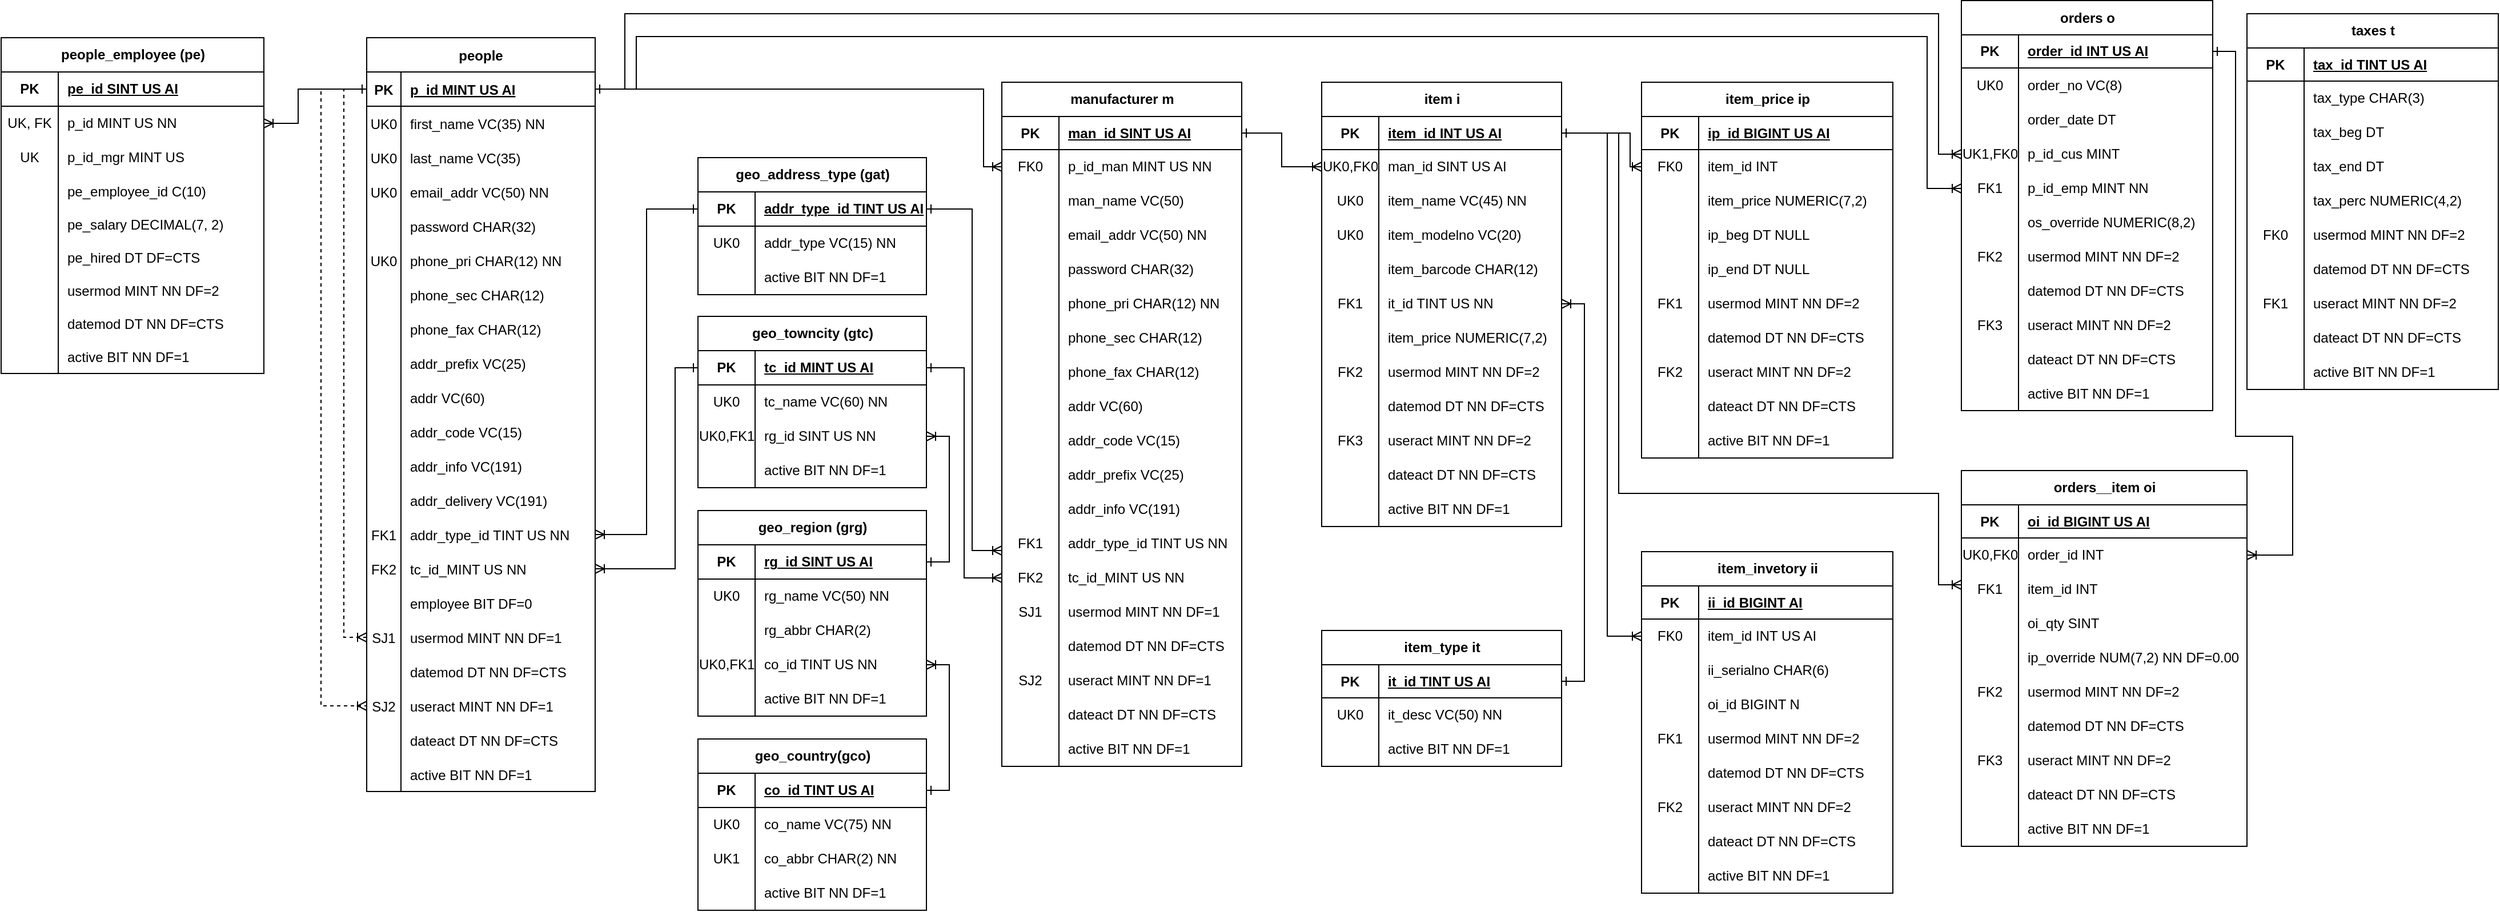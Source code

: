 <mxfile version="24.1.0" type="device">
  <diagram id="R2lEEEUBdFMjLlhIrx00" name="Page-1">
    <mxGraphModel dx="1434" dy="836" grid="1" gridSize="10" guides="1" tooltips="1" connect="1" arrows="1" fold="1" page="1" pageScale="1" pageWidth="1100" pageHeight="850" math="0" shadow="0" extFonts="Permanent Marker^https://fonts.googleapis.com/css?family=Permanent+Marker">
      <root>
        <mxCell id="0" />
        <mxCell id="1" parent="0" />
        <mxCell id="C-vyLk0tnHw3VtMMgP7b-23" value="people" style="shape=table;startSize=30;container=1;collapsible=1;childLayout=tableLayout;fixedRows=1;rowLines=0;fontStyle=1;align=center;resizeLast=1;" parent="1" vertex="1">
          <mxGeometry x="324" y="41" width="200" height="660" as="geometry" />
        </mxCell>
        <mxCell id="C-vyLk0tnHw3VtMMgP7b-24" value="" style="shape=partialRectangle;collapsible=0;dropTarget=0;pointerEvents=0;fillColor=none;points=[[0,0.5],[1,0.5]];portConstraint=eastwest;top=0;left=0;right=0;bottom=1;" parent="C-vyLk0tnHw3VtMMgP7b-23" vertex="1">
          <mxGeometry y="30" width="200" height="30" as="geometry" />
        </mxCell>
        <mxCell id="C-vyLk0tnHw3VtMMgP7b-25" value="PK" style="shape=partialRectangle;overflow=hidden;connectable=0;fillColor=none;top=0;left=0;bottom=0;right=0;fontStyle=1;" parent="C-vyLk0tnHw3VtMMgP7b-24" vertex="1">
          <mxGeometry width="30" height="30" as="geometry">
            <mxRectangle width="30" height="30" as="alternateBounds" />
          </mxGeometry>
        </mxCell>
        <mxCell id="C-vyLk0tnHw3VtMMgP7b-26" value="p_id MINT US AI" style="shape=partialRectangle;overflow=hidden;connectable=0;fillColor=none;top=0;left=0;bottom=0;right=0;align=left;spacingLeft=6;fontStyle=5;" parent="C-vyLk0tnHw3VtMMgP7b-24" vertex="1">
          <mxGeometry x="30" width="170" height="30" as="geometry">
            <mxRectangle width="170" height="30" as="alternateBounds" />
          </mxGeometry>
        </mxCell>
        <mxCell id="C-vyLk0tnHw3VtMMgP7b-27" value="" style="shape=partialRectangle;collapsible=0;dropTarget=0;pointerEvents=0;fillColor=none;points=[[0,0.5],[1,0.5]];portConstraint=eastwest;top=0;left=0;right=0;bottom=0;" parent="C-vyLk0tnHw3VtMMgP7b-23" vertex="1">
          <mxGeometry y="60" width="200" height="30" as="geometry" />
        </mxCell>
        <mxCell id="C-vyLk0tnHw3VtMMgP7b-28" value="UK0" style="shape=partialRectangle;overflow=hidden;connectable=0;fillColor=none;top=0;left=0;bottom=0;right=0;" parent="C-vyLk0tnHw3VtMMgP7b-27" vertex="1">
          <mxGeometry width="30" height="30" as="geometry">
            <mxRectangle width="30" height="30" as="alternateBounds" />
          </mxGeometry>
        </mxCell>
        <mxCell id="C-vyLk0tnHw3VtMMgP7b-29" value="first_name VC(35) NN" style="shape=partialRectangle;overflow=hidden;connectable=0;fillColor=none;top=0;left=0;bottom=0;right=0;align=left;spacingLeft=6;" parent="C-vyLk0tnHw3VtMMgP7b-27" vertex="1">
          <mxGeometry x="30" width="170" height="30" as="geometry">
            <mxRectangle width="170" height="30" as="alternateBounds" />
          </mxGeometry>
        </mxCell>
        <mxCell id="fW7LIUDRSCEC31CzOJvU-10" value="" style="shape=partialRectangle;collapsible=0;dropTarget=0;pointerEvents=0;fillColor=none;points=[[0,0.5],[1,0.5]];portConstraint=eastwest;top=0;left=0;right=0;bottom=0;" parent="C-vyLk0tnHw3VtMMgP7b-23" vertex="1">
          <mxGeometry y="90" width="200" height="30" as="geometry" />
        </mxCell>
        <mxCell id="fW7LIUDRSCEC31CzOJvU-11" value="UK0" style="shape=partialRectangle;overflow=hidden;connectable=0;fillColor=none;top=0;left=0;bottom=0;right=0;" parent="fW7LIUDRSCEC31CzOJvU-10" vertex="1">
          <mxGeometry width="30" height="30" as="geometry">
            <mxRectangle width="30" height="30" as="alternateBounds" />
          </mxGeometry>
        </mxCell>
        <mxCell id="fW7LIUDRSCEC31CzOJvU-12" value="last_name VC(35)" style="shape=partialRectangle;overflow=hidden;connectable=0;fillColor=none;top=0;left=0;bottom=0;right=0;align=left;spacingLeft=6;" parent="fW7LIUDRSCEC31CzOJvU-10" vertex="1">
          <mxGeometry x="30" width="170" height="30" as="geometry">
            <mxRectangle width="170" height="30" as="alternateBounds" />
          </mxGeometry>
        </mxCell>
        <mxCell id="ko8B6QGma0bmdALvx5WK-4" value="" style="shape=partialRectangle;collapsible=0;dropTarget=0;pointerEvents=0;fillColor=none;points=[[0,0.5],[1,0.5]];portConstraint=eastwest;top=0;left=0;right=0;bottom=0;" parent="C-vyLk0tnHw3VtMMgP7b-23" vertex="1">
          <mxGeometry y="120" width="200" height="30" as="geometry" />
        </mxCell>
        <mxCell id="ko8B6QGma0bmdALvx5WK-5" value="UK0" style="shape=partialRectangle;overflow=hidden;connectable=0;fillColor=none;top=0;left=0;bottom=0;right=0;" parent="ko8B6QGma0bmdALvx5WK-4" vertex="1">
          <mxGeometry width="30" height="30" as="geometry">
            <mxRectangle width="30" height="30" as="alternateBounds" />
          </mxGeometry>
        </mxCell>
        <mxCell id="ko8B6QGma0bmdALvx5WK-6" value="email_addr VC(50) NN" style="shape=partialRectangle;overflow=hidden;connectable=0;fillColor=none;top=0;left=0;bottom=0;right=0;align=left;spacingLeft=6;" parent="ko8B6QGma0bmdALvx5WK-4" vertex="1">
          <mxGeometry x="30" width="170" height="30" as="geometry">
            <mxRectangle width="170" height="30" as="alternateBounds" />
          </mxGeometry>
        </mxCell>
        <mxCell id="ko8B6QGma0bmdALvx5WK-1" value="" style="shape=partialRectangle;collapsible=0;dropTarget=0;pointerEvents=0;fillColor=none;points=[[0,0.5],[1,0.5]];portConstraint=eastwest;top=0;left=0;right=0;bottom=0;" parent="C-vyLk0tnHw3VtMMgP7b-23" vertex="1">
          <mxGeometry y="150" width="200" height="30" as="geometry" />
        </mxCell>
        <mxCell id="ko8B6QGma0bmdALvx5WK-2" value="" style="shape=partialRectangle;overflow=hidden;connectable=0;fillColor=none;top=0;left=0;bottom=0;right=0;" parent="ko8B6QGma0bmdALvx5WK-1" vertex="1">
          <mxGeometry width="30" height="30" as="geometry">
            <mxRectangle width="30" height="30" as="alternateBounds" />
          </mxGeometry>
        </mxCell>
        <mxCell id="ko8B6QGma0bmdALvx5WK-3" value="password CHAR(32)" style="shape=partialRectangle;overflow=hidden;connectable=0;fillColor=none;top=0;left=0;bottom=0;right=0;align=left;spacingLeft=6;" parent="ko8B6QGma0bmdALvx5WK-1" vertex="1">
          <mxGeometry x="30" width="170" height="30" as="geometry">
            <mxRectangle width="170" height="30" as="alternateBounds" />
          </mxGeometry>
        </mxCell>
        <mxCell id="ko8B6QGma0bmdALvx5WK-7" value="" style="shape=partialRectangle;collapsible=0;dropTarget=0;pointerEvents=0;fillColor=none;points=[[0,0.5],[1,0.5]];portConstraint=eastwest;top=0;left=0;right=0;bottom=0;" parent="C-vyLk0tnHw3VtMMgP7b-23" vertex="1">
          <mxGeometry y="180" width="200" height="30" as="geometry" />
        </mxCell>
        <mxCell id="ko8B6QGma0bmdALvx5WK-8" value="UK0" style="shape=partialRectangle;overflow=hidden;connectable=0;fillColor=none;top=0;left=0;bottom=0;right=0;" parent="ko8B6QGma0bmdALvx5WK-7" vertex="1">
          <mxGeometry width="30" height="30" as="geometry">
            <mxRectangle width="30" height="30" as="alternateBounds" />
          </mxGeometry>
        </mxCell>
        <mxCell id="ko8B6QGma0bmdALvx5WK-9" value="phone_pri CHAR(12) NN" style="shape=partialRectangle;overflow=hidden;connectable=0;fillColor=none;top=0;left=0;bottom=0;right=0;align=left;spacingLeft=6;" parent="ko8B6QGma0bmdALvx5WK-7" vertex="1">
          <mxGeometry x="30" width="170" height="30" as="geometry">
            <mxRectangle width="170" height="30" as="alternateBounds" />
          </mxGeometry>
        </mxCell>
        <mxCell id="ko8B6QGma0bmdALvx5WK-10" value="" style="shape=partialRectangle;collapsible=0;dropTarget=0;pointerEvents=0;fillColor=none;points=[[0,0.5],[1,0.5]];portConstraint=eastwest;top=0;left=0;right=0;bottom=0;" parent="C-vyLk0tnHw3VtMMgP7b-23" vertex="1">
          <mxGeometry y="210" width="200" height="30" as="geometry" />
        </mxCell>
        <mxCell id="ko8B6QGma0bmdALvx5WK-11" value="" style="shape=partialRectangle;overflow=hidden;connectable=0;fillColor=none;top=0;left=0;bottom=0;right=0;" parent="ko8B6QGma0bmdALvx5WK-10" vertex="1">
          <mxGeometry width="30" height="30" as="geometry">
            <mxRectangle width="30" height="30" as="alternateBounds" />
          </mxGeometry>
        </mxCell>
        <mxCell id="ko8B6QGma0bmdALvx5WK-12" value="phone_sec CHAR(12)" style="shape=partialRectangle;overflow=hidden;connectable=0;fillColor=none;top=0;left=0;bottom=0;right=0;align=left;spacingLeft=6;" parent="ko8B6QGma0bmdALvx5WK-10" vertex="1">
          <mxGeometry x="30" width="170" height="30" as="geometry">
            <mxRectangle width="170" height="30" as="alternateBounds" />
          </mxGeometry>
        </mxCell>
        <mxCell id="ko8B6QGma0bmdALvx5WK-25" value="" style="shape=partialRectangle;collapsible=0;dropTarget=0;pointerEvents=0;fillColor=none;points=[[0,0.5],[1,0.5]];portConstraint=eastwest;top=0;left=0;right=0;bottom=0;" parent="C-vyLk0tnHw3VtMMgP7b-23" vertex="1">
          <mxGeometry y="240" width="200" height="30" as="geometry" />
        </mxCell>
        <mxCell id="ko8B6QGma0bmdALvx5WK-26" value="" style="shape=partialRectangle;overflow=hidden;connectable=0;fillColor=none;top=0;left=0;bottom=0;right=0;" parent="ko8B6QGma0bmdALvx5WK-25" vertex="1">
          <mxGeometry width="30" height="30" as="geometry">
            <mxRectangle width="30" height="30" as="alternateBounds" />
          </mxGeometry>
        </mxCell>
        <mxCell id="ko8B6QGma0bmdALvx5WK-27" value="phone_fax CHAR(12)" style="shape=partialRectangle;overflow=hidden;connectable=0;fillColor=none;top=0;left=0;bottom=0;right=0;align=left;spacingLeft=6;" parent="ko8B6QGma0bmdALvx5WK-25" vertex="1">
          <mxGeometry x="30" width="170" height="30" as="geometry">
            <mxRectangle width="170" height="30" as="alternateBounds" />
          </mxGeometry>
        </mxCell>
        <mxCell id="ko8B6QGma0bmdALvx5WK-22" value="" style="shape=partialRectangle;collapsible=0;dropTarget=0;pointerEvents=0;fillColor=none;points=[[0,0.5],[1,0.5]];portConstraint=eastwest;top=0;left=0;right=0;bottom=0;" parent="C-vyLk0tnHw3VtMMgP7b-23" vertex="1">
          <mxGeometry y="270" width="200" height="30" as="geometry" />
        </mxCell>
        <mxCell id="ko8B6QGma0bmdALvx5WK-23" value="" style="shape=partialRectangle;overflow=hidden;connectable=0;fillColor=none;top=0;left=0;bottom=0;right=0;" parent="ko8B6QGma0bmdALvx5WK-22" vertex="1">
          <mxGeometry width="30" height="30" as="geometry">
            <mxRectangle width="30" height="30" as="alternateBounds" />
          </mxGeometry>
        </mxCell>
        <mxCell id="ko8B6QGma0bmdALvx5WK-24" value="addr_prefix VC(25)" style="shape=partialRectangle;overflow=hidden;connectable=0;fillColor=none;top=0;left=0;bottom=0;right=0;align=left;spacingLeft=6;" parent="ko8B6QGma0bmdALvx5WK-22" vertex="1">
          <mxGeometry x="30" width="170" height="30" as="geometry">
            <mxRectangle width="170" height="30" as="alternateBounds" />
          </mxGeometry>
        </mxCell>
        <mxCell id="ko8B6QGma0bmdALvx5WK-16" value="" style="shape=partialRectangle;collapsible=0;dropTarget=0;pointerEvents=0;fillColor=none;points=[[0,0.5],[1,0.5]];portConstraint=eastwest;top=0;left=0;right=0;bottom=0;" parent="C-vyLk0tnHw3VtMMgP7b-23" vertex="1">
          <mxGeometry y="300" width="200" height="30" as="geometry" />
        </mxCell>
        <mxCell id="ko8B6QGma0bmdALvx5WK-17" value="" style="shape=partialRectangle;overflow=hidden;connectable=0;fillColor=none;top=0;left=0;bottom=0;right=0;" parent="ko8B6QGma0bmdALvx5WK-16" vertex="1">
          <mxGeometry width="30" height="30" as="geometry">
            <mxRectangle width="30" height="30" as="alternateBounds" />
          </mxGeometry>
        </mxCell>
        <mxCell id="ko8B6QGma0bmdALvx5WK-18" value="addr VC(60)" style="shape=partialRectangle;overflow=hidden;connectable=0;fillColor=none;top=0;left=0;bottom=0;right=0;align=left;spacingLeft=6;" parent="ko8B6QGma0bmdALvx5WK-16" vertex="1">
          <mxGeometry x="30" width="170" height="30" as="geometry">
            <mxRectangle width="170" height="30" as="alternateBounds" />
          </mxGeometry>
        </mxCell>
        <mxCell id="ko8B6QGma0bmdALvx5WK-19" value="" style="shape=partialRectangle;collapsible=0;dropTarget=0;pointerEvents=0;fillColor=none;points=[[0,0.5],[1,0.5]];portConstraint=eastwest;top=0;left=0;right=0;bottom=0;" parent="C-vyLk0tnHw3VtMMgP7b-23" vertex="1">
          <mxGeometry y="330" width="200" height="30" as="geometry" />
        </mxCell>
        <mxCell id="ko8B6QGma0bmdALvx5WK-20" value="" style="shape=partialRectangle;overflow=hidden;connectable=0;fillColor=none;top=0;left=0;bottom=0;right=0;" parent="ko8B6QGma0bmdALvx5WK-19" vertex="1">
          <mxGeometry width="30" height="30" as="geometry">
            <mxRectangle width="30" height="30" as="alternateBounds" />
          </mxGeometry>
        </mxCell>
        <mxCell id="ko8B6QGma0bmdALvx5WK-21" value="addr_code VC(15)" style="shape=partialRectangle;overflow=hidden;connectable=0;fillColor=none;top=0;left=0;bottom=0;right=0;align=left;spacingLeft=6;" parent="ko8B6QGma0bmdALvx5WK-19" vertex="1">
          <mxGeometry x="30" width="170" height="30" as="geometry">
            <mxRectangle width="170" height="30" as="alternateBounds" />
          </mxGeometry>
        </mxCell>
        <mxCell id="ko8B6QGma0bmdALvx5WK-40" value="" style="shape=partialRectangle;collapsible=0;dropTarget=0;pointerEvents=0;fillColor=none;points=[[0,0.5],[1,0.5]];portConstraint=eastwest;top=0;left=0;right=0;bottom=0;" parent="C-vyLk0tnHw3VtMMgP7b-23" vertex="1">
          <mxGeometry y="360" width="200" height="30" as="geometry" />
        </mxCell>
        <mxCell id="ko8B6QGma0bmdALvx5WK-41" value="" style="shape=partialRectangle;overflow=hidden;connectable=0;fillColor=none;top=0;left=0;bottom=0;right=0;" parent="ko8B6QGma0bmdALvx5WK-40" vertex="1">
          <mxGeometry width="30" height="30" as="geometry">
            <mxRectangle width="30" height="30" as="alternateBounds" />
          </mxGeometry>
        </mxCell>
        <mxCell id="ko8B6QGma0bmdALvx5WK-42" value="addr_info VC(191)" style="shape=partialRectangle;overflow=hidden;connectable=0;fillColor=none;top=0;left=0;bottom=0;right=0;align=left;spacingLeft=6;" parent="ko8B6QGma0bmdALvx5WK-40" vertex="1">
          <mxGeometry x="30" width="170" height="30" as="geometry">
            <mxRectangle width="170" height="30" as="alternateBounds" />
          </mxGeometry>
        </mxCell>
        <mxCell id="ko8B6QGma0bmdALvx5WK-37" value="" style="shape=partialRectangle;collapsible=0;dropTarget=0;pointerEvents=0;fillColor=none;points=[[0,0.5],[1,0.5]];portConstraint=eastwest;top=0;left=0;right=0;bottom=0;" parent="C-vyLk0tnHw3VtMMgP7b-23" vertex="1">
          <mxGeometry y="390" width="200" height="30" as="geometry" />
        </mxCell>
        <mxCell id="ko8B6QGma0bmdALvx5WK-38" value="" style="shape=partialRectangle;overflow=hidden;connectable=0;fillColor=none;top=0;left=0;bottom=0;right=0;" parent="ko8B6QGma0bmdALvx5WK-37" vertex="1">
          <mxGeometry width="30" height="30" as="geometry">
            <mxRectangle width="30" height="30" as="alternateBounds" />
          </mxGeometry>
        </mxCell>
        <mxCell id="ko8B6QGma0bmdALvx5WK-39" value="addr_delivery VC(191)" style="shape=partialRectangle;overflow=hidden;connectable=0;fillColor=none;top=0;left=0;bottom=0;right=0;align=left;spacingLeft=6;" parent="ko8B6QGma0bmdALvx5WK-37" vertex="1">
          <mxGeometry x="30" width="170" height="30" as="geometry">
            <mxRectangle width="170" height="30" as="alternateBounds" />
          </mxGeometry>
        </mxCell>
        <mxCell id="ko8B6QGma0bmdALvx5WK-34" value="" style="shape=partialRectangle;collapsible=0;dropTarget=0;pointerEvents=0;fillColor=none;points=[[0,0.5],[1,0.5]];portConstraint=eastwest;top=0;left=0;right=0;bottom=0;" parent="C-vyLk0tnHw3VtMMgP7b-23" vertex="1">
          <mxGeometry y="420" width="200" height="30" as="geometry" />
        </mxCell>
        <mxCell id="ko8B6QGma0bmdALvx5WK-35" value="FK1" style="shape=partialRectangle;overflow=hidden;connectable=0;fillColor=none;top=0;left=0;bottom=0;right=0;" parent="ko8B6QGma0bmdALvx5WK-34" vertex="1">
          <mxGeometry width="30" height="30" as="geometry">
            <mxRectangle width="30" height="30" as="alternateBounds" />
          </mxGeometry>
        </mxCell>
        <mxCell id="ko8B6QGma0bmdALvx5WK-36" value="addr_type_id TINT US NN" style="shape=partialRectangle;overflow=hidden;connectable=0;fillColor=none;top=0;left=0;bottom=0;right=0;align=left;spacingLeft=6;" parent="ko8B6QGma0bmdALvx5WK-34" vertex="1">
          <mxGeometry x="30" width="170" height="30" as="geometry">
            <mxRectangle width="170" height="30" as="alternateBounds" />
          </mxGeometry>
        </mxCell>
        <mxCell id="ko8B6QGma0bmdALvx5WK-31" value="" style="shape=partialRectangle;collapsible=0;dropTarget=0;pointerEvents=0;fillColor=none;points=[[0,0.5],[1,0.5]];portConstraint=eastwest;top=0;left=0;right=0;bottom=0;" parent="C-vyLk0tnHw3VtMMgP7b-23" vertex="1">
          <mxGeometry y="450" width="200" height="30" as="geometry" />
        </mxCell>
        <mxCell id="ko8B6QGma0bmdALvx5WK-32" value="FK2" style="shape=partialRectangle;overflow=hidden;connectable=0;fillColor=none;top=0;left=0;bottom=0;right=0;" parent="ko8B6QGma0bmdALvx5WK-31" vertex="1">
          <mxGeometry width="30" height="30" as="geometry">
            <mxRectangle width="30" height="30" as="alternateBounds" />
          </mxGeometry>
        </mxCell>
        <mxCell id="ko8B6QGma0bmdALvx5WK-33" value="tc_id_MINT US NN" style="shape=partialRectangle;overflow=hidden;connectable=0;fillColor=none;top=0;left=0;bottom=0;right=0;align=left;spacingLeft=6;" parent="ko8B6QGma0bmdALvx5WK-31" vertex="1">
          <mxGeometry x="30" width="170" height="30" as="geometry">
            <mxRectangle width="170" height="30" as="alternateBounds" />
          </mxGeometry>
        </mxCell>
        <mxCell id="ko8B6QGma0bmdALvx5WK-46" value="" style="shape=partialRectangle;collapsible=0;dropTarget=0;pointerEvents=0;fillColor=none;points=[[0,0.5],[1,0.5]];portConstraint=eastwest;top=0;left=0;right=0;bottom=0;" parent="C-vyLk0tnHw3VtMMgP7b-23" vertex="1">
          <mxGeometry y="480" width="200" height="30" as="geometry" />
        </mxCell>
        <mxCell id="ko8B6QGma0bmdALvx5WK-47" value="" style="shape=partialRectangle;overflow=hidden;connectable=0;fillColor=none;top=0;left=0;bottom=0;right=0;" parent="ko8B6QGma0bmdALvx5WK-46" vertex="1">
          <mxGeometry width="30" height="30" as="geometry">
            <mxRectangle width="30" height="30" as="alternateBounds" />
          </mxGeometry>
        </mxCell>
        <mxCell id="ko8B6QGma0bmdALvx5WK-48" value="employee BIT DF=0" style="shape=partialRectangle;overflow=hidden;connectable=0;fillColor=none;top=0;left=0;bottom=0;right=0;align=left;spacingLeft=6;" parent="ko8B6QGma0bmdALvx5WK-46" vertex="1">
          <mxGeometry x="30" width="170" height="30" as="geometry">
            <mxRectangle width="170" height="30" as="alternateBounds" />
          </mxGeometry>
        </mxCell>
        <mxCell id="ko8B6QGma0bmdALvx5WK-55" value="" style="shape=partialRectangle;collapsible=0;dropTarget=0;pointerEvents=0;fillColor=none;points=[[0,0.5],[1,0.5]];portConstraint=eastwest;top=0;left=0;right=0;bottom=0;" parent="C-vyLk0tnHw3VtMMgP7b-23" vertex="1">
          <mxGeometry y="510" width="200" height="30" as="geometry" />
        </mxCell>
        <mxCell id="ko8B6QGma0bmdALvx5WK-56" value="SJ1" style="shape=partialRectangle;overflow=hidden;connectable=0;fillColor=none;top=0;left=0;bottom=0;right=0;" parent="ko8B6QGma0bmdALvx5WK-55" vertex="1">
          <mxGeometry width="30" height="30" as="geometry">
            <mxRectangle width="30" height="30" as="alternateBounds" />
          </mxGeometry>
        </mxCell>
        <mxCell id="ko8B6QGma0bmdALvx5WK-57" value="usermod MINT NN DF=1" style="shape=partialRectangle;overflow=hidden;connectable=0;fillColor=none;top=0;left=0;bottom=0;right=0;align=left;spacingLeft=6;" parent="ko8B6QGma0bmdALvx5WK-55" vertex="1">
          <mxGeometry x="30" width="170" height="30" as="geometry">
            <mxRectangle width="170" height="30" as="alternateBounds" />
          </mxGeometry>
        </mxCell>
        <mxCell id="ko8B6QGma0bmdALvx5WK-49" value="" style="shape=partialRectangle;collapsible=0;dropTarget=0;pointerEvents=0;fillColor=none;points=[[0,0.5],[1,0.5]];portConstraint=eastwest;top=0;left=0;right=0;bottom=0;" parent="C-vyLk0tnHw3VtMMgP7b-23" vertex="1">
          <mxGeometry y="540" width="200" height="30" as="geometry" />
        </mxCell>
        <mxCell id="ko8B6QGma0bmdALvx5WK-50" value="" style="shape=partialRectangle;overflow=hidden;connectable=0;fillColor=none;top=0;left=0;bottom=0;right=0;" parent="ko8B6QGma0bmdALvx5WK-49" vertex="1">
          <mxGeometry width="30" height="30" as="geometry">
            <mxRectangle width="30" height="30" as="alternateBounds" />
          </mxGeometry>
        </mxCell>
        <mxCell id="ko8B6QGma0bmdALvx5WK-51" value="datemod DT NN DF=CTS" style="shape=partialRectangle;overflow=hidden;connectable=0;fillColor=none;top=0;left=0;bottom=0;right=0;align=left;spacingLeft=6;" parent="ko8B6QGma0bmdALvx5WK-49" vertex="1">
          <mxGeometry x="30" width="170" height="30" as="geometry">
            <mxRectangle width="170" height="30" as="alternateBounds" />
          </mxGeometry>
        </mxCell>
        <mxCell id="ko8B6QGma0bmdALvx5WK-67" value="" style="shape=partialRectangle;collapsible=0;dropTarget=0;pointerEvents=0;fillColor=none;points=[[0,0.5],[1,0.5]];portConstraint=eastwest;top=0;left=0;right=0;bottom=0;" parent="C-vyLk0tnHw3VtMMgP7b-23" vertex="1">
          <mxGeometry y="570" width="200" height="30" as="geometry" />
        </mxCell>
        <mxCell id="ko8B6QGma0bmdALvx5WK-68" value="SJ2" style="shape=partialRectangle;overflow=hidden;connectable=0;fillColor=none;top=0;left=0;bottom=0;right=0;" parent="ko8B6QGma0bmdALvx5WK-67" vertex="1">
          <mxGeometry width="30" height="30" as="geometry">
            <mxRectangle width="30" height="30" as="alternateBounds" />
          </mxGeometry>
        </mxCell>
        <mxCell id="ko8B6QGma0bmdALvx5WK-69" value="useract MINT NN DF=1" style="shape=partialRectangle;overflow=hidden;connectable=0;fillColor=none;top=0;left=0;bottom=0;right=0;align=left;spacingLeft=6;" parent="ko8B6QGma0bmdALvx5WK-67" vertex="1">
          <mxGeometry x="30" width="170" height="30" as="geometry">
            <mxRectangle width="170" height="30" as="alternateBounds" />
          </mxGeometry>
        </mxCell>
        <mxCell id="ko8B6QGma0bmdALvx5WK-61" value="" style="shape=partialRectangle;collapsible=0;dropTarget=0;pointerEvents=0;fillColor=none;points=[[0,0.5],[1,0.5]];portConstraint=eastwest;top=0;left=0;right=0;bottom=0;" parent="C-vyLk0tnHw3VtMMgP7b-23" vertex="1">
          <mxGeometry y="600" width="200" height="30" as="geometry" />
        </mxCell>
        <mxCell id="ko8B6QGma0bmdALvx5WK-62" value="" style="shape=partialRectangle;overflow=hidden;connectable=0;fillColor=none;top=0;left=0;bottom=0;right=0;" parent="ko8B6QGma0bmdALvx5WK-61" vertex="1">
          <mxGeometry width="30" height="30" as="geometry">
            <mxRectangle width="30" height="30" as="alternateBounds" />
          </mxGeometry>
        </mxCell>
        <mxCell id="ko8B6QGma0bmdALvx5WK-63" value="dateact DT NN DF=CTS" style="shape=partialRectangle;overflow=hidden;connectable=0;fillColor=none;top=0;left=0;bottom=0;right=0;align=left;spacingLeft=6;" parent="ko8B6QGma0bmdALvx5WK-61" vertex="1">
          <mxGeometry x="30" width="170" height="30" as="geometry">
            <mxRectangle width="170" height="30" as="alternateBounds" />
          </mxGeometry>
        </mxCell>
        <mxCell id="ko8B6QGma0bmdALvx5WK-64" value="" style="shape=partialRectangle;collapsible=0;dropTarget=0;pointerEvents=0;fillColor=none;points=[[0,0.5],[1,0.5]];portConstraint=eastwest;top=0;left=0;right=0;bottom=0;" parent="C-vyLk0tnHw3VtMMgP7b-23" vertex="1">
          <mxGeometry y="630" width="200" height="30" as="geometry" />
        </mxCell>
        <mxCell id="ko8B6QGma0bmdALvx5WK-65" value="" style="shape=partialRectangle;overflow=hidden;connectable=0;fillColor=none;top=0;left=0;bottom=0;right=0;" parent="ko8B6QGma0bmdALvx5WK-64" vertex="1">
          <mxGeometry width="30" height="30" as="geometry">
            <mxRectangle width="30" height="30" as="alternateBounds" />
          </mxGeometry>
        </mxCell>
        <mxCell id="ko8B6QGma0bmdALvx5WK-66" value="active BIT NN DF=1" style="shape=partialRectangle;overflow=hidden;connectable=0;fillColor=none;top=0;left=0;bottom=0;right=0;align=left;spacingLeft=6;" parent="ko8B6QGma0bmdALvx5WK-64" vertex="1">
          <mxGeometry x="30" width="170" height="30" as="geometry">
            <mxRectangle width="170" height="30" as="alternateBounds" />
          </mxGeometry>
        </mxCell>
        <mxCell id="_3IsuLDnt62fg7OQ4ji0-1" value="" style="endArrow=none;html=1;rounded=0;startArrow=ERoneToMany;startFill=0;endFill=0;dashed=1;edgeStyle=orthogonalEdgeStyle;" parent="C-vyLk0tnHw3VtMMgP7b-23" source="ko8B6QGma0bmdALvx5WK-55" target="C-vyLk0tnHw3VtMMgP7b-24" edge="1">
          <mxGeometry width="50" height="50" relative="1" as="geometry">
            <mxPoint x="-8" y="614" as="sourcePoint" />
            <mxPoint x="-20" y="129" as="targetPoint" />
            <Array as="points">
              <mxPoint x="-20" y="525" />
              <mxPoint x="-20" y="45" />
            </Array>
          </mxGeometry>
        </mxCell>
        <mxCell id="_3IsuLDnt62fg7OQ4ji0-3" style="edgeStyle=orthogonalEdgeStyle;rounded=0;orthogonalLoop=1;jettySize=auto;html=1;endArrow=ERoneToMany;endFill=0;dashed=1;startArrow=ERone;startFill=0;" parent="C-vyLk0tnHw3VtMMgP7b-23" source="C-vyLk0tnHw3VtMMgP7b-24" target="ko8B6QGma0bmdALvx5WK-67" edge="1">
          <mxGeometry relative="1" as="geometry">
            <mxPoint x="-30" y="45" as="sourcePoint" />
            <mxPoint x="-30" y="675" as="targetPoint" />
            <Array as="points">
              <mxPoint x="-40" y="45" />
              <mxPoint x="-40" y="585" />
            </Array>
          </mxGeometry>
        </mxCell>
        <mxCell id="ko8B6QGma0bmdALvx5WK-70" value="geo_address_type (gat)" style="shape=table;startSize=30;container=1;collapsible=1;childLayout=tableLayout;fixedRows=1;rowLines=0;fontStyle=1;align=center;resizeLast=1;html=1;" parent="1" vertex="1">
          <mxGeometry x="614" y="146" width="200" height="120" as="geometry" />
        </mxCell>
        <mxCell id="ko8B6QGma0bmdALvx5WK-71" value="" style="shape=tableRow;horizontal=0;startSize=0;swimlaneHead=0;swimlaneBody=0;fillColor=none;collapsible=0;dropTarget=0;points=[[0,0.5],[1,0.5]];portConstraint=eastwest;top=0;left=0;right=0;bottom=1;" parent="ko8B6QGma0bmdALvx5WK-70" vertex="1">
          <mxGeometry y="30" width="200" height="30" as="geometry" />
        </mxCell>
        <mxCell id="ko8B6QGma0bmdALvx5WK-72" value="PK" style="shape=partialRectangle;connectable=0;fillColor=none;top=0;left=0;bottom=0;right=0;fontStyle=1;overflow=hidden;whiteSpace=wrap;html=1;" parent="ko8B6QGma0bmdALvx5WK-71" vertex="1">
          <mxGeometry width="50" height="30" as="geometry">
            <mxRectangle width="50" height="30" as="alternateBounds" />
          </mxGeometry>
        </mxCell>
        <mxCell id="ko8B6QGma0bmdALvx5WK-73" value="addr_type_id TINT US AI" style="shape=partialRectangle;connectable=0;fillColor=none;top=0;left=0;bottom=0;right=0;align=left;spacingLeft=6;fontStyle=5;overflow=hidden;whiteSpace=wrap;html=1;" parent="ko8B6QGma0bmdALvx5WK-71" vertex="1">
          <mxGeometry x="50" width="150" height="30" as="geometry">
            <mxRectangle width="150" height="30" as="alternateBounds" />
          </mxGeometry>
        </mxCell>
        <mxCell id="ko8B6QGma0bmdALvx5WK-74" value="" style="shape=tableRow;horizontal=0;startSize=0;swimlaneHead=0;swimlaneBody=0;fillColor=none;collapsible=0;dropTarget=0;points=[[0,0.5],[1,0.5]];portConstraint=eastwest;top=0;left=0;right=0;bottom=0;" parent="ko8B6QGma0bmdALvx5WK-70" vertex="1">
          <mxGeometry y="60" width="200" height="30" as="geometry" />
        </mxCell>
        <mxCell id="ko8B6QGma0bmdALvx5WK-75" value="UK0" style="shape=partialRectangle;connectable=0;fillColor=none;top=0;left=0;bottom=0;right=0;editable=1;overflow=hidden;whiteSpace=wrap;html=1;" parent="ko8B6QGma0bmdALvx5WK-74" vertex="1">
          <mxGeometry width="50" height="30" as="geometry">
            <mxRectangle width="50" height="30" as="alternateBounds" />
          </mxGeometry>
        </mxCell>
        <mxCell id="ko8B6QGma0bmdALvx5WK-76" value="addr_type VC(15) NN" style="shape=partialRectangle;connectable=0;fillColor=none;top=0;left=0;bottom=0;right=0;align=left;spacingLeft=6;overflow=hidden;whiteSpace=wrap;html=1;" parent="ko8B6QGma0bmdALvx5WK-74" vertex="1">
          <mxGeometry x="50" width="150" height="30" as="geometry">
            <mxRectangle width="150" height="30" as="alternateBounds" />
          </mxGeometry>
        </mxCell>
        <mxCell id="ko8B6QGma0bmdALvx5WK-77" value="" style="shape=tableRow;horizontal=0;startSize=0;swimlaneHead=0;swimlaneBody=0;fillColor=none;collapsible=0;dropTarget=0;points=[[0,0.5],[1,0.5]];portConstraint=eastwest;top=0;left=0;right=0;bottom=0;" parent="ko8B6QGma0bmdALvx5WK-70" vertex="1">
          <mxGeometry y="90" width="200" height="30" as="geometry" />
        </mxCell>
        <mxCell id="ko8B6QGma0bmdALvx5WK-78" value="" style="shape=partialRectangle;connectable=0;fillColor=none;top=0;left=0;bottom=0;right=0;editable=1;overflow=hidden;whiteSpace=wrap;html=1;" parent="ko8B6QGma0bmdALvx5WK-77" vertex="1">
          <mxGeometry width="50" height="30" as="geometry">
            <mxRectangle width="50" height="30" as="alternateBounds" />
          </mxGeometry>
        </mxCell>
        <mxCell id="ko8B6QGma0bmdALvx5WK-79" value="active BIT NN DF=1" style="shape=partialRectangle;connectable=0;fillColor=none;top=0;left=0;bottom=0;right=0;align=left;spacingLeft=6;overflow=hidden;whiteSpace=wrap;html=1;" parent="ko8B6QGma0bmdALvx5WK-77" vertex="1">
          <mxGeometry x="50" width="150" height="30" as="geometry">
            <mxRectangle width="150" height="30" as="alternateBounds" />
          </mxGeometry>
        </mxCell>
        <mxCell id="ko8B6QGma0bmdALvx5WK-83" value="geo_country(gco)" style="shape=table;startSize=30;container=1;collapsible=1;childLayout=tableLayout;fixedRows=1;rowLines=0;fontStyle=1;align=center;resizeLast=1;html=1;" parent="1" vertex="1">
          <mxGeometry x="614" y="655" width="200" height="150" as="geometry" />
        </mxCell>
        <mxCell id="ko8B6QGma0bmdALvx5WK-84" value="" style="shape=tableRow;horizontal=0;startSize=0;swimlaneHead=0;swimlaneBody=0;fillColor=none;collapsible=0;dropTarget=0;points=[[0,0.5],[1,0.5]];portConstraint=eastwest;top=0;left=0;right=0;bottom=1;" parent="ko8B6QGma0bmdALvx5WK-83" vertex="1">
          <mxGeometry y="30" width="200" height="30" as="geometry" />
        </mxCell>
        <mxCell id="ko8B6QGma0bmdALvx5WK-85" value="PK" style="shape=partialRectangle;connectable=0;fillColor=none;top=0;left=0;bottom=0;right=0;fontStyle=1;overflow=hidden;whiteSpace=wrap;html=1;" parent="ko8B6QGma0bmdALvx5WK-84" vertex="1">
          <mxGeometry width="50" height="30" as="geometry">
            <mxRectangle width="50" height="30" as="alternateBounds" />
          </mxGeometry>
        </mxCell>
        <mxCell id="ko8B6QGma0bmdALvx5WK-86" value="co_id TINT US AI" style="shape=partialRectangle;connectable=0;fillColor=none;top=0;left=0;bottom=0;right=0;align=left;spacingLeft=6;fontStyle=5;overflow=hidden;whiteSpace=wrap;html=1;" parent="ko8B6QGma0bmdALvx5WK-84" vertex="1">
          <mxGeometry x="50" width="150" height="30" as="geometry">
            <mxRectangle width="150" height="30" as="alternateBounds" />
          </mxGeometry>
        </mxCell>
        <mxCell id="ko8B6QGma0bmdALvx5WK-87" value="" style="shape=tableRow;horizontal=0;startSize=0;swimlaneHead=0;swimlaneBody=0;fillColor=none;collapsible=0;dropTarget=0;points=[[0,0.5],[1,0.5]];portConstraint=eastwest;top=0;left=0;right=0;bottom=0;" parent="ko8B6QGma0bmdALvx5WK-83" vertex="1">
          <mxGeometry y="60" width="200" height="30" as="geometry" />
        </mxCell>
        <mxCell id="ko8B6QGma0bmdALvx5WK-88" value="UK0" style="shape=partialRectangle;connectable=0;fillColor=none;top=0;left=0;bottom=0;right=0;editable=1;overflow=hidden;whiteSpace=wrap;html=1;" parent="ko8B6QGma0bmdALvx5WK-87" vertex="1">
          <mxGeometry width="50" height="30" as="geometry">
            <mxRectangle width="50" height="30" as="alternateBounds" />
          </mxGeometry>
        </mxCell>
        <mxCell id="ko8B6QGma0bmdALvx5WK-89" value="co_name VC(75) NN" style="shape=partialRectangle;connectable=0;fillColor=none;top=0;left=0;bottom=0;right=0;align=left;spacingLeft=6;overflow=hidden;whiteSpace=wrap;html=1;" parent="ko8B6QGma0bmdALvx5WK-87" vertex="1">
          <mxGeometry x="50" width="150" height="30" as="geometry">
            <mxRectangle width="150" height="30" as="alternateBounds" />
          </mxGeometry>
        </mxCell>
        <mxCell id="ko8B6QGma0bmdALvx5WK-90" value="" style="shape=tableRow;horizontal=0;startSize=0;swimlaneHead=0;swimlaneBody=0;fillColor=none;collapsible=0;dropTarget=0;points=[[0,0.5],[1,0.5]];portConstraint=eastwest;top=0;left=0;right=0;bottom=0;" parent="ko8B6QGma0bmdALvx5WK-83" vertex="1">
          <mxGeometry y="90" width="200" height="30" as="geometry" />
        </mxCell>
        <mxCell id="ko8B6QGma0bmdALvx5WK-91" value="UK1" style="shape=partialRectangle;connectable=0;fillColor=none;top=0;left=0;bottom=0;right=0;editable=1;overflow=hidden;whiteSpace=wrap;html=1;" parent="ko8B6QGma0bmdALvx5WK-90" vertex="1">
          <mxGeometry width="50" height="30" as="geometry">
            <mxRectangle width="50" height="30" as="alternateBounds" />
          </mxGeometry>
        </mxCell>
        <mxCell id="ko8B6QGma0bmdALvx5WK-92" value="co_abbr CHAR(2) NN" style="shape=partialRectangle;connectable=0;fillColor=none;top=0;left=0;bottom=0;right=0;align=left;spacingLeft=6;overflow=hidden;whiteSpace=wrap;html=1;" parent="ko8B6QGma0bmdALvx5WK-90" vertex="1">
          <mxGeometry x="50" width="150" height="30" as="geometry">
            <mxRectangle width="150" height="30" as="alternateBounds" />
          </mxGeometry>
        </mxCell>
        <mxCell id="ko8B6QGma0bmdALvx5WK-93" value="" style="shape=tableRow;horizontal=0;startSize=0;swimlaneHead=0;swimlaneBody=0;fillColor=none;collapsible=0;dropTarget=0;points=[[0,0.5],[1,0.5]];portConstraint=eastwest;top=0;left=0;right=0;bottom=0;" parent="ko8B6QGma0bmdALvx5WK-83" vertex="1">
          <mxGeometry y="120" width="200" height="30" as="geometry" />
        </mxCell>
        <mxCell id="ko8B6QGma0bmdALvx5WK-94" value="" style="shape=partialRectangle;connectable=0;fillColor=none;top=0;left=0;bottom=0;right=0;editable=1;overflow=hidden;whiteSpace=wrap;html=1;" parent="ko8B6QGma0bmdALvx5WK-93" vertex="1">
          <mxGeometry width="50" height="30" as="geometry">
            <mxRectangle width="50" height="30" as="alternateBounds" />
          </mxGeometry>
        </mxCell>
        <mxCell id="ko8B6QGma0bmdALvx5WK-95" value="active BIT NN DF=1" style="shape=partialRectangle;connectable=0;fillColor=none;top=0;left=0;bottom=0;right=0;align=left;spacingLeft=6;overflow=hidden;whiteSpace=wrap;html=1;" parent="ko8B6QGma0bmdALvx5WK-93" vertex="1">
          <mxGeometry x="50" width="150" height="30" as="geometry">
            <mxRectangle width="150" height="30" as="alternateBounds" />
          </mxGeometry>
        </mxCell>
        <mxCell id="ko8B6QGma0bmdALvx5WK-96" value="geo_region (grg)" style="shape=table;startSize=30;container=1;collapsible=1;childLayout=tableLayout;fixedRows=1;rowLines=0;fontStyle=1;align=center;resizeLast=1;html=1;" parent="1" vertex="1">
          <mxGeometry x="614" y="455" width="200" height="180" as="geometry" />
        </mxCell>
        <mxCell id="ko8B6QGma0bmdALvx5WK-97" value="" style="shape=tableRow;horizontal=0;startSize=0;swimlaneHead=0;swimlaneBody=0;fillColor=none;collapsible=0;dropTarget=0;points=[[0,0.5],[1,0.5]];portConstraint=eastwest;top=0;left=0;right=0;bottom=1;" parent="ko8B6QGma0bmdALvx5WK-96" vertex="1">
          <mxGeometry y="30" width="200" height="30" as="geometry" />
        </mxCell>
        <mxCell id="ko8B6QGma0bmdALvx5WK-98" value="PK" style="shape=partialRectangle;connectable=0;fillColor=none;top=0;left=0;bottom=0;right=0;fontStyle=1;overflow=hidden;whiteSpace=wrap;html=1;" parent="ko8B6QGma0bmdALvx5WK-97" vertex="1">
          <mxGeometry width="50" height="30" as="geometry">
            <mxRectangle width="50" height="30" as="alternateBounds" />
          </mxGeometry>
        </mxCell>
        <mxCell id="ko8B6QGma0bmdALvx5WK-99" value="rg_id SINT US AI" style="shape=partialRectangle;connectable=0;fillColor=none;top=0;left=0;bottom=0;right=0;align=left;spacingLeft=6;fontStyle=5;overflow=hidden;whiteSpace=wrap;html=1;" parent="ko8B6QGma0bmdALvx5WK-97" vertex="1">
          <mxGeometry x="50" width="150" height="30" as="geometry">
            <mxRectangle width="150" height="30" as="alternateBounds" />
          </mxGeometry>
        </mxCell>
        <mxCell id="ko8B6QGma0bmdALvx5WK-100" value="" style="shape=tableRow;horizontal=0;startSize=0;swimlaneHead=0;swimlaneBody=0;fillColor=none;collapsible=0;dropTarget=0;points=[[0,0.5],[1,0.5]];portConstraint=eastwest;top=0;left=0;right=0;bottom=0;" parent="ko8B6QGma0bmdALvx5WK-96" vertex="1">
          <mxGeometry y="60" width="200" height="30" as="geometry" />
        </mxCell>
        <mxCell id="ko8B6QGma0bmdALvx5WK-101" value="UK0" style="shape=partialRectangle;connectable=0;fillColor=none;top=0;left=0;bottom=0;right=0;editable=1;overflow=hidden;whiteSpace=wrap;html=1;" parent="ko8B6QGma0bmdALvx5WK-100" vertex="1">
          <mxGeometry width="50" height="30" as="geometry">
            <mxRectangle width="50" height="30" as="alternateBounds" />
          </mxGeometry>
        </mxCell>
        <mxCell id="ko8B6QGma0bmdALvx5WK-102" value="rg_name VC(50) NN" style="shape=partialRectangle;connectable=0;fillColor=none;top=0;left=0;bottom=0;right=0;align=left;spacingLeft=6;overflow=hidden;whiteSpace=wrap;html=1;" parent="ko8B6QGma0bmdALvx5WK-100" vertex="1">
          <mxGeometry x="50" width="150" height="30" as="geometry">
            <mxRectangle width="150" height="30" as="alternateBounds" />
          </mxGeometry>
        </mxCell>
        <mxCell id="ko8B6QGma0bmdALvx5WK-103" value="" style="shape=tableRow;horizontal=0;startSize=0;swimlaneHead=0;swimlaneBody=0;fillColor=none;collapsible=0;dropTarget=0;points=[[0,0.5],[1,0.5]];portConstraint=eastwest;top=0;left=0;right=0;bottom=0;" parent="ko8B6QGma0bmdALvx5WK-96" vertex="1">
          <mxGeometry y="90" width="200" height="30" as="geometry" />
        </mxCell>
        <mxCell id="ko8B6QGma0bmdALvx5WK-104" value="" style="shape=partialRectangle;connectable=0;fillColor=none;top=0;left=0;bottom=0;right=0;editable=1;overflow=hidden;whiteSpace=wrap;html=1;" parent="ko8B6QGma0bmdALvx5WK-103" vertex="1">
          <mxGeometry width="50" height="30" as="geometry">
            <mxRectangle width="50" height="30" as="alternateBounds" />
          </mxGeometry>
        </mxCell>
        <mxCell id="ko8B6QGma0bmdALvx5WK-105" value="rg_abbr CHAR(2)" style="shape=partialRectangle;connectable=0;fillColor=none;top=0;left=0;bottom=0;right=0;align=left;spacingLeft=6;overflow=hidden;whiteSpace=wrap;html=1;" parent="ko8B6QGma0bmdALvx5WK-103" vertex="1">
          <mxGeometry x="50" width="150" height="30" as="geometry">
            <mxRectangle width="150" height="30" as="alternateBounds" />
          </mxGeometry>
        </mxCell>
        <mxCell id="ko8B6QGma0bmdALvx5WK-106" value="" style="shape=tableRow;horizontal=0;startSize=0;swimlaneHead=0;swimlaneBody=0;fillColor=none;collapsible=0;dropTarget=0;points=[[0,0.5],[1,0.5]];portConstraint=eastwest;top=0;left=0;right=0;bottom=0;" parent="ko8B6QGma0bmdALvx5WK-96" vertex="1">
          <mxGeometry y="120" width="200" height="30" as="geometry" />
        </mxCell>
        <mxCell id="ko8B6QGma0bmdALvx5WK-107" value="UK0,FK1" style="shape=partialRectangle;connectable=0;fillColor=none;top=0;left=0;bottom=0;right=0;editable=1;overflow=hidden;whiteSpace=wrap;html=1;" parent="ko8B6QGma0bmdALvx5WK-106" vertex="1">
          <mxGeometry width="50" height="30" as="geometry">
            <mxRectangle width="50" height="30" as="alternateBounds" />
          </mxGeometry>
        </mxCell>
        <mxCell id="ko8B6QGma0bmdALvx5WK-108" value="co_id TINT US NN" style="shape=partialRectangle;connectable=0;fillColor=none;top=0;left=0;bottom=0;right=0;align=left;spacingLeft=6;overflow=hidden;whiteSpace=wrap;html=1;" parent="ko8B6QGma0bmdALvx5WK-106" vertex="1">
          <mxGeometry x="50" width="150" height="30" as="geometry">
            <mxRectangle width="150" height="30" as="alternateBounds" />
          </mxGeometry>
        </mxCell>
        <mxCell id="ko8B6QGma0bmdALvx5WK-109" value="" style="shape=tableRow;horizontal=0;startSize=0;swimlaneHead=0;swimlaneBody=0;fillColor=none;collapsible=0;dropTarget=0;points=[[0,0.5],[1,0.5]];portConstraint=eastwest;top=0;left=0;right=0;bottom=0;" parent="ko8B6QGma0bmdALvx5WK-96" vertex="1">
          <mxGeometry y="150" width="200" height="30" as="geometry" />
        </mxCell>
        <mxCell id="ko8B6QGma0bmdALvx5WK-110" value="" style="shape=partialRectangle;connectable=0;fillColor=none;top=0;left=0;bottom=0;right=0;editable=1;overflow=hidden;whiteSpace=wrap;html=1;" parent="ko8B6QGma0bmdALvx5WK-109" vertex="1">
          <mxGeometry width="50" height="30" as="geometry">
            <mxRectangle width="50" height="30" as="alternateBounds" />
          </mxGeometry>
        </mxCell>
        <mxCell id="ko8B6QGma0bmdALvx5WK-111" value="active BIT NN DF=1" style="shape=partialRectangle;connectable=0;fillColor=none;top=0;left=0;bottom=0;right=0;align=left;spacingLeft=6;overflow=hidden;whiteSpace=wrap;html=1;" parent="ko8B6QGma0bmdALvx5WK-109" vertex="1">
          <mxGeometry x="50" width="150" height="30" as="geometry">
            <mxRectangle width="150" height="30" as="alternateBounds" />
          </mxGeometry>
        </mxCell>
        <mxCell id="ko8B6QGma0bmdALvx5WK-112" value="geo_towncity (gtc)" style="shape=table;startSize=30;container=1;collapsible=1;childLayout=tableLayout;fixedRows=1;rowLines=0;fontStyle=1;align=center;resizeLast=1;html=1;" parent="1" vertex="1">
          <mxGeometry x="614" y="285" width="200" height="150" as="geometry" />
        </mxCell>
        <mxCell id="ko8B6QGma0bmdALvx5WK-113" value="" style="shape=tableRow;horizontal=0;startSize=0;swimlaneHead=0;swimlaneBody=0;fillColor=none;collapsible=0;dropTarget=0;points=[[0,0.5],[1,0.5]];portConstraint=eastwest;top=0;left=0;right=0;bottom=1;" parent="ko8B6QGma0bmdALvx5WK-112" vertex="1">
          <mxGeometry y="30" width="200" height="30" as="geometry" />
        </mxCell>
        <mxCell id="ko8B6QGma0bmdALvx5WK-114" value="PK" style="shape=partialRectangle;connectable=0;fillColor=none;top=0;left=0;bottom=0;right=0;fontStyle=1;overflow=hidden;whiteSpace=wrap;html=1;" parent="ko8B6QGma0bmdALvx5WK-113" vertex="1">
          <mxGeometry width="50" height="30" as="geometry">
            <mxRectangle width="50" height="30" as="alternateBounds" />
          </mxGeometry>
        </mxCell>
        <mxCell id="ko8B6QGma0bmdALvx5WK-115" value="tc_id MINT US AI" style="shape=partialRectangle;connectable=0;fillColor=none;top=0;left=0;bottom=0;right=0;align=left;spacingLeft=6;fontStyle=5;overflow=hidden;whiteSpace=wrap;html=1;" parent="ko8B6QGma0bmdALvx5WK-113" vertex="1">
          <mxGeometry x="50" width="150" height="30" as="geometry">
            <mxRectangle width="150" height="30" as="alternateBounds" />
          </mxGeometry>
        </mxCell>
        <mxCell id="ko8B6QGma0bmdALvx5WK-116" value="" style="shape=tableRow;horizontal=0;startSize=0;swimlaneHead=0;swimlaneBody=0;fillColor=none;collapsible=0;dropTarget=0;points=[[0,0.5],[1,0.5]];portConstraint=eastwest;top=0;left=0;right=0;bottom=0;" parent="ko8B6QGma0bmdALvx5WK-112" vertex="1">
          <mxGeometry y="60" width="200" height="30" as="geometry" />
        </mxCell>
        <mxCell id="ko8B6QGma0bmdALvx5WK-117" value="UK0" style="shape=partialRectangle;connectable=0;fillColor=none;top=0;left=0;bottom=0;right=0;editable=1;overflow=hidden;whiteSpace=wrap;html=1;" parent="ko8B6QGma0bmdALvx5WK-116" vertex="1">
          <mxGeometry width="50" height="30" as="geometry">
            <mxRectangle width="50" height="30" as="alternateBounds" />
          </mxGeometry>
        </mxCell>
        <mxCell id="ko8B6QGma0bmdALvx5WK-118" value="tc_name VC(60) NN" style="shape=partialRectangle;connectable=0;fillColor=none;top=0;left=0;bottom=0;right=0;align=left;spacingLeft=6;overflow=hidden;whiteSpace=wrap;html=1;" parent="ko8B6QGma0bmdALvx5WK-116" vertex="1">
          <mxGeometry x="50" width="150" height="30" as="geometry">
            <mxRectangle width="150" height="30" as="alternateBounds" />
          </mxGeometry>
        </mxCell>
        <mxCell id="ko8B6QGma0bmdALvx5WK-119" value="" style="shape=tableRow;horizontal=0;startSize=0;swimlaneHead=0;swimlaneBody=0;fillColor=none;collapsible=0;dropTarget=0;points=[[0,0.5],[1,0.5]];portConstraint=eastwest;top=0;left=0;right=0;bottom=0;" parent="ko8B6QGma0bmdALvx5WK-112" vertex="1">
          <mxGeometry y="90" width="200" height="30" as="geometry" />
        </mxCell>
        <mxCell id="ko8B6QGma0bmdALvx5WK-120" value="UK0,FK1" style="shape=partialRectangle;connectable=0;fillColor=none;top=0;left=0;bottom=0;right=0;editable=1;overflow=hidden;whiteSpace=wrap;html=1;" parent="ko8B6QGma0bmdALvx5WK-119" vertex="1">
          <mxGeometry width="50" height="30" as="geometry">
            <mxRectangle width="50" height="30" as="alternateBounds" />
          </mxGeometry>
        </mxCell>
        <mxCell id="ko8B6QGma0bmdALvx5WK-121" value="rg_id SINT US NN" style="shape=partialRectangle;connectable=0;fillColor=none;top=0;left=0;bottom=0;right=0;align=left;spacingLeft=6;overflow=hidden;whiteSpace=wrap;html=1;" parent="ko8B6QGma0bmdALvx5WK-119" vertex="1">
          <mxGeometry x="50" width="150" height="30" as="geometry">
            <mxRectangle width="150" height="30" as="alternateBounds" />
          </mxGeometry>
        </mxCell>
        <mxCell id="ko8B6QGma0bmdALvx5WK-122" value="" style="shape=tableRow;horizontal=0;startSize=0;swimlaneHead=0;swimlaneBody=0;fillColor=none;collapsible=0;dropTarget=0;points=[[0,0.5],[1,0.5]];portConstraint=eastwest;top=0;left=0;right=0;bottom=0;" parent="ko8B6QGma0bmdALvx5WK-112" vertex="1">
          <mxGeometry y="120" width="200" height="30" as="geometry" />
        </mxCell>
        <mxCell id="ko8B6QGma0bmdALvx5WK-123" value="" style="shape=partialRectangle;connectable=0;fillColor=none;top=0;left=0;bottom=0;right=0;editable=1;overflow=hidden;whiteSpace=wrap;html=1;" parent="ko8B6QGma0bmdALvx5WK-122" vertex="1">
          <mxGeometry width="50" height="30" as="geometry">
            <mxRectangle width="50" height="30" as="alternateBounds" />
          </mxGeometry>
        </mxCell>
        <mxCell id="ko8B6QGma0bmdALvx5WK-124" value="active BIT NN DF=1" style="shape=partialRectangle;connectable=0;fillColor=none;top=0;left=0;bottom=0;right=0;align=left;spacingLeft=6;overflow=hidden;whiteSpace=wrap;html=1;" parent="ko8B6QGma0bmdALvx5WK-122" vertex="1">
          <mxGeometry x="50" width="150" height="30" as="geometry">
            <mxRectangle width="150" height="30" as="alternateBounds" />
          </mxGeometry>
        </mxCell>
        <mxCell id="D47A0VcH00Pzr0LnrKeJ-1" style="edgeStyle=orthogonalEdgeStyle;rounded=0;orthogonalLoop=1;jettySize=auto;html=1;startArrow=ERone;startFill=0;endArrow=ERoneToMany;endFill=0;movable=1;resizable=1;rotatable=1;deletable=1;editable=1;locked=0;connectable=1;" parent="1" source="ko8B6QGma0bmdALvx5WK-71" target="ko8B6QGma0bmdALvx5WK-34" edge="1">
          <mxGeometry relative="1" as="geometry">
            <mxPoint x="594" y="86" as="sourcePoint" />
            <mxPoint x="514" y="510" as="targetPoint" />
          </mxGeometry>
        </mxCell>
        <mxCell id="D47A0VcH00Pzr0LnrKeJ-2" style="edgeStyle=orthogonalEdgeStyle;rounded=0;orthogonalLoop=1;jettySize=auto;html=1;startArrow=ERone;startFill=0;endArrow=ERoneToMany;endFill=0;" parent="1" source="ko8B6QGma0bmdALvx5WK-113" target="ko8B6QGma0bmdALvx5WK-31" edge="1">
          <mxGeometry relative="1" as="geometry">
            <mxPoint x="614" y="240" as="sourcePoint" />
            <mxPoint x="534" y="531" as="targetPoint" />
            <Array as="points">
              <mxPoint x="594" y="330" />
              <mxPoint x="594" y="506" />
            </Array>
          </mxGeometry>
        </mxCell>
        <mxCell id="D47A0VcH00Pzr0LnrKeJ-3" style="edgeStyle=orthogonalEdgeStyle;rounded=0;orthogonalLoop=1;jettySize=auto;html=1;exitX=1;exitY=0.5;exitDx=0;exitDy=0;entryX=1;entryY=0.5;entryDx=0;entryDy=0;startArrow=ERone;startFill=0;endArrow=ERoneToMany;endFill=0;" parent="1" source="ko8B6QGma0bmdALvx5WK-97" target="ko8B6QGma0bmdALvx5WK-119" edge="1">
          <mxGeometry relative="1" as="geometry" />
        </mxCell>
        <mxCell id="D47A0VcH00Pzr0LnrKeJ-4" style="edgeStyle=orthogonalEdgeStyle;rounded=0;orthogonalLoop=1;jettySize=auto;html=1;exitX=1;exitY=0.5;exitDx=0;exitDy=0;entryX=1;entryY=0.5;entryDx=0;entryDy=0;startArrow=ERone;startFill=0;endArrow=ERoneToMany;endFill=0;" parent="1" source="ko8B6QGma0bmdALvx5WK-84" target="ko8B6QGma0bmdALvx5WK-106" edge="1">
          <mxGeometry relative="1" as="geometry" />
        </mxCell>
        <mxCell id="uic95fWKWF7SyrCkS1Ho-1" value="people_employee (pe)" style="shape=table;startSize=30;container=1;collapsible=1;childLayout=tableLayout;fixedRows=1;rowLines=0;fontStyle=1;align=center;resizeLast=1;html=1;" parent="1" vertex="1">
          <mxGeometry x="4" y="41" width="230" height="294" as="geometry" />
        </mxCell>
        <mxCell id="uic95fWKWF7SyrCkS1Ho-2" value="" style="shape=tableRow;horizontal=0;startSize=0;swimlaneHead=0;swimlaneBody=0;fillColor=none;collapsible=0;dropTarget=0;points=[[0,0.5],[1,0.5]];portConstraint=eastwest;top=0;left=0;right=0;bottom=1;" parent="uic95fWKWF7SyrCkS1Ho-1" vertex="1">
          <mxGeometry y="30" width="230" height="30" as="geometry" />
        </mxCell>
        <mxCell id="uic95fWKWF7SyrCkS1Ho-3" value="PK" style="shape=partialRectangle;connectable=0;fillColor=none;top=0;left=0;bottom=0;right=0;fontStyle=1;overflow=hidden;whiteSpace=wrap;html=1;" parent="uic95fWKWF7SyrCkS1Ho-2" vertex="1">
          <mxGeometry width="50" height="30" as="geometry">
            <mxRectangle width="50" height="30" as="alternateBounds" />
          </mxGeometry>
        </mxCell>
        <mxCell id="uic95fWKWF7SyrCkS1Ho-4" value="pe_id&amp;nbsp;SINT US AI" style="shape=partialRectangle;connectable=0;fillColor=none;top=0;left=0;bottom=0;right=0;align=left;spacingLeft=6;fontStyle=5;overflow=hidden;whiteSpace=wrap;html=1;" parent="uic95fWKWF7SyrCkS1Ho-2" vertex="1">
          <mxGeometry x="50" width="180" height="30" as="geometry">
            <mxRectangle width="180" height="30" as="alternateBounds" />
          </mxGeometry>
        </mxCell>
        <mxCell id="uic95fWKWF7SyrCkS1Ho-5" value="" style="shape=tableRow;horizontal=0;startSize=0;swimlaneHead=0;swimlaneBody=0;fillColor=none;collapsible=0;dropTarget=0;points=[[0,0.5],[1,0.5]];portConstraint=eastwest;top=0;left=0;right=0;bottom=0;" parent="uic95fWKWF7SyrCkS1Ho-1" vertex="1">
          <mxGeometry y="60" width="230" height="30" as="geometry" />
        </mxCell>
        <mxCell id="uic95fWKWF7SyrCkS1Ho-6" value="UK, FK" style="shape=partialRectangle;connectable=0;fillColor=none;top=0;left=0;bottom=0;right=0;editable=1;overflow=hidden;whiteSpace=wrap;html=1;" parent="uic95fWKWF7SyrCkS1Ho-5" vertex="1">
          <mxGeometry width="50" height="30" as="geometry">
            <mxRectangle width="50" height="30" as="alternateBounds" />
          </mxGeometry>
        </mxCell>
        <mxCell id="uic95fWKWF7SyrCkS1Ho-7" value="p_id MINT US NN" style="shape=partialRectangle;connectable=0;fillColor=none;top=0;left=0;bottom=0;right=0;align=left;spacingLeft=6;overflow=hidden;whiteSpace=wrap;html=1;" parent="uic95fWKWF7SyrCkS1Ho-5" vertex="1">
          <mxGeometry x="50" width="180" height="30" as="geometry">
            <mxRectangle width="180" height="30" as="alternateBounds" />
          </mxGeometry>
        </mxCell>
        <mxCell id="uic95fWKWF7SyrCkS1Ho-8" value="" style="shape=tableRow;horizontal=0;startSize=0;swimlaneHead=0;swimlaneBody=0;fillColor=none;collapsible=0;dropTarget=0;points=[[0,0.5],[1,0.5]];portConstraint=eastwest;top=0;left=0;right=0;bottom=0;" parent="uic95fWKWF7SyrCkS1Ho-1" vertex="1">
          <mxGeometry y="90" width="230" height="30" as="geometry" />
        </mxCell>
        <mxCell id="uic95fWKWF7SyrCkS1Ho-9" value="UK" style="shape=partialRectangle;connectable=0;fillColor=none;top=0;left=0;bottom=0;right=0;editable=1;overflow=hidden;whiteSpace=wrap;html=1;" parent="uic95fWKWF7SyrCkS1Ho-8" vertex="1">
          <mxGeometry width="50" height="30" as="geometry">
            <mxRectangle width="50" height="30" as="alternateBounds" />
          </mxGeometry>
        </mxCell>
        <mxCell id="uic95fWKWF7SyrCkS1Ho-10" value="p_id_mgr MINT US" style="shape=partialRectangle;connectable=0;fillColor=none;top=0;left=0;bottom=0;right=0;align=left;spacingLeft=6;overflow=hidden;whiteSpace=wrap;html=1;" parent="uic95fWKWF7SyrCkS1Ho-8" vertex="1">
          <mxGeometry x="50" width="180" height="30" as="geometry">
            <mxRectangle width="180" height="30" as="alternateBounds" />
          </mxGeometry>
        </mxCell>
        <mxCell id="uic95fWKWF7SyrCkS1Ho-11" value="" style="shape=tableRow;horizontal=0;startSize=0;swimlaneHead=0;swimlaneBody=0;fillColor=none;collapsible=0;dropTarget=0;points=[[0,0.5],[1,0.5]];portConstraint=eastwest;top=0;left=0;right=0;bottom=0;" parent="uic95fWKWF7SyrCkS1Ho-1" vertex="1">
          <mxGeometry y="120" width="230" height="29" as="geometry" />
        </mxCell>
        <mxCell id="uic95fWKWF7SyrCkS1Ho-12" value="" style="shape=partialRectangle;connectable=0;fillColor=none;top=0;left=0;bottom=0;right=0;editable=1;overflow=hidden;whiteSpace=wrap;html=1;" parent="uic95fWKWF7SyrCkS1Ho-11" vertex="1">
          <mxGeometry width="50" height="29" as="geometry">
            <mxRectangle width="50" height="29" as="alternateBounds" />
          </mxGeometry>
        </mxCell>
        <mxCell id="uic95fWKWF7SyrCkS1Ho-13" value="pe_employee_id C(10)" style="shape=partialRectangle;connectable=0;fillColor=none;top=0;left=0;bottom=0;right=0;align=left;spacingLeft=6;overflow=hidden;whiteSpace=wrap;html=1;" parent="uic95fWKWF7SyrCkS1Ho-11" vertex="1">
          <mxGeometry x="50" width="180" height="29" as="geometry">
            <mxRectangle width="180" height="29" as="alternateBounds" />
          </mxGeometry>
        </mxCell>
        <mxCell id="uic95fWKWF7SyrCkS1Ho-14" value="" style="shape=tableRow;horizontal=0;startSize=0;swimlaneHead=0;swimlaneBody=0;fillColor=none;collapsible=0;dropTarget=0;points=[[0,0.5],[1,0.5]];portConstraint=eastwest;top=0;left=0;right=0;bottom=0;" parent="uic95fWKWF7SyrCkS1Ho-1" vertex="1">
          <mxGeometry y="149" width="230" height="29" as="geometry" />
        </mxCell>
        <mxCell id="uic95fWKWF7SyrCkS1Ho-15" value="" style="shape=partialRectangle;connectable=0;fillColor=none;top=0;left=0;bottom=0;right=0;editable=1;overflow=hidden;whiteSpace=wrap;html=1;" parent="uic95fWKWF7SyrCkS1Ho-14" vertex="1">
          <mxGeometry width="50" height="29" as="geometry">
            <mxRectangle width="50" height="29" as="alternateBounds" />
          </mxGeometry>
        </mxCell>
        <mxCell id="uic95fWKWF7SyrCkS1Ho-16" value="pe_salary DECIMAL(7, 2)" style="shape=partialRectangle;connectable=0;fillColor=none;top=0;left=0;bottom=0;right=0;align=left;spacingLeft=6;overflow=hidden;whiteSpace=wrap;html=1;" parent="uic95fWKWF7SyrCkS1Ho-14" vertex="1">
          <mxGeometry x="50" width="180" height="29" as="geometry">
            <mxRectangle width="180" height="29" as="alternateBounds" />
          </mxGeometry>
        </mxCell>
        <mxCell id="uic95fWKWF7SyrCkS1Ho-17" value="" style="shape=tableRow;horizontal=0;startSize=0;swimlaneHead=0;swimlaneBody=0;fillColor=none;collapsible=0;dropTarget=0;points=[[0,0.5],[1,0.5]];portConstraint=eastwest;top=0;left=0;right=0;bottom=0;" parent="uic95fWKWF7SyrCkS1Ho-1" vertex="1">
          <mxGeometry y="178" width="230" height="29" as="geometry" />
        </mxCell>
        <mxCell id="uic95fWKWF7SyrCkS1Ho-18" value="" style="shape=partialRectangle;connectable=0;fillColor=none;top=0;left=0;bottom=0;right=0;editable=1;overflow=hidden;whiteSpace=wrap;html=1;" parent="uic95fWKWF7SyrCkS1Ho-17" vertex="1">
          <mxGeometry width="50" height="29" as="geometry">
            <mxRectangle width="50" height="29" as="alternateBounds" />
          </mxGeometry>
        </mxCell>
        <mxCell id="uic95fWKWF7SyrCkS1Ho-19" value="pe_hired DT DF=CTS" style="shape=partialRectangle;connectable=0;fillColor=none;top=0;left=0;bottom=0;right=0;align=left;spacingLeft=6;overflow=hidden;whiteSpace=wrap;html=1;" parent="uic95fWKWF7SyrCkS1Ho-17" vertex="1">
          <mxGeometry x="50" width="180" height="29" as="geometry">
            <mxRectangle width="180" height="29" as="alternateBounds" />
          </mxGeometry>
        </mxCell>
        <mxCell id="uic95fWKWF7SyrCkS1Ho-20" value="" style="shape=tableRow;horizontal=0;startSize=0;swimlaneHead=0;swimlaneBody=0;fillColor=none;collapsible=0;dropTarget=0;points=[[0,0.5],[1,0.5]];portConstraint=eastwest;top=0;left=0;right=0;bottom=0;" parent="uic95fWKWF7SyrCkS1Ho-1" vertex="1">
          <mxGeometry y="207" width="230" height="29" as="geometry" />
        </mxCell>
        <mxCell id="uic95fWKWF7SyrCkS1Ho-21" value="" style="shape=partialRectangle;connectable=0;fillColor=none;top=0;left=0;bottom=0;right=0;editable=1;overflow=hidden;whiteSpace=wrap;html=1;" parent="uic95fWKWF7SyrCkS1Ho-20" vertex="1">
          <mxGeometry width="50" height="29" as="geometry">
            <mxRectangle width="50" height="29" as="alternateBounds" />
          </mxGeometry>
        </mxCell>
        <mxCell id="uic95fWKWF7SyrCkS1Ho-22" value="usermod MINT NN DF=2" style="shape=partialRectangle;connectable=0;fillColor=none;top=0;left=0;bottom=0;right=0;align=left;spacingLeft=6;overflow=hidden;whiteSpace=wrap;html=1;" parent="uic95fWKWF7SyrCkS1Ho-20" vertex="1">
          <mxGeometry x="50" width="180" height="29" as="geometry">
            <mxRectangle width="180" height="29" as="alternateBounds" />
          </mxGeometry>
        </mxCell>
        <mxCell id="uic95fWKWF7SyrCkS1Ho-23" value="" style="shape=tableRow;horizontal=0;startSize=0;swimlaneHead=0;swimlaneBody=0;fillColor=none;collapsible=0;dropTarget=0;points=[[0,0.5],[1,0.5]];portConstraint=eastwest;top=0;left=0;right=0;bottom=0;" parent="uic95fWKWF7SyrCkS1Ho-1" vertex="1">
          <mxGeometry y="236" width="230" height="29" as="geometry" />
        </mxCell>
        <mxCell id="uic95fWKWF7SyrCkS1Ho-24" value="" style="shape=partialRectangle;connectable=0;fillColor=none;top=0;left=0;bottom=0;right=0;editable=1;overflow=hidden;whiteSpace=wrap;html=1;" parent="uic95fWKWF7SyrCkS1Ho-23" vertex="1">
          <mxGeometry width="50" height="29" as="geometry">
            <mxRectangle width="50" height="29" as="alternateBounds" />
          </mxGeometry>
        </mxCell>
        <mxCell id="uic95fWKWF7SyrCkS1Ho-25" value="datemod DT NN DF=CTS" style="shape=partialRectangle;connectable=0;fillColor=none;top=0;left=0;bottom=0;right=0;align=left;spacingLeft=6;overflow=hidden;whiteSpace=wrap;html=1;" parent="uic95fWKWF7SyrCkS1Ho-23" vertex="1">
          <mxGeometry x="50" width="180" height="29" as="geometry">
            <mxRectangle width="180" height="29" as="alternateBounds" />
          </mxGeometry>
        </mxCell>
        <mxCell id="uic95fWKWF7SyrCkS1Ho-26" value="" style="shape=tableRow;horizontal=0;startSize=0;swimlaneHead=0;swimlaneBody=0;fillColor=none;collapsible=0;dropTarget=0;points=[[0,0.5],[1,0.5]];portConstraint=eastwest;top=0;left=0;right=0;bottom=0;" parent="uic95fWKWF7SyrCkS1Ho-1" vertex="1">
          <mxGeometry y="265" width="230" height="29" as="geometry" />
        </mxCell>
        <mxCell id="uic95fWKWF7SyrCkS1Ho-27" value="" style="shape=partialRectangle;connectable=0;fillColor=none;top=0;left=0;bottom=0;right=0;editable=1;overflow=hidden;whiteSpace=wrap;html=1;" parent="uic95fWKWF7SyrCkS1Ho-26" vertex="1">
          <mxGeometry width="50" height="29" as="geometry">
            <mxRectangle width="50" height="29" as="alternateBounds" />
          </mxGeometry>
        </mxCell>
        <mxCell id="uic95fWKWF7SyrCkS1Ho-28" value="active BIT NN DF=1" style="shape=partialRectangle;connectable=0;fillColor=none;top=0;left=0;bottom=0;right=0;align=left;spacingLeft=6;overflow=hidden;whiteSpace=wrap;html=1;" parent="uic95fWKWF7SyrCkS1Ho-26" vertex="1">
          <mxGeometry x="50" width="180" height="29" as="geometry">
            <mxRectangle width="180" height="29" as="alternateBounds" />
          </mxGeometry>
        </mxCell>
        <mxCell id="uic95fWKWF7SyrCkS1Ho-29" value="manufacturer m" style="shape=table;startSize=30;container=1;collapsible=1;childLayout=tableLayout;fixedRows=1;rowLines=0;fontStyle=1;align=center;resizeLast=1;html=1;" parent="1" vertex="1">
          <mxGeometry x="880" y="80" width="210" height="599" as="geometry" />
        </mxCell>
        <mxCell id="uic95fWKWF7SyrCkS1Ho-30" value="" style="shape=tableRow;horizontal=0;startSize=0;swimlaneHead=0;swimlaneBody=0;fillColor=none;collapsible=0;dropTarget=0;points=[[0,0.5],[1,0.5]];portConstraint=eastwest;top=0;left=0;right=0;bottom=1;" parent="uic95fWKWF7SyrCkS1Ho-29" vertex="1">
          <mxGeometry y="30" width="210" height="29" as="geometry" />
        </mxCell>
        <mxCell id="uic95fWKWF7SyrCkS1Ho-31" value="PK" style="shape=partialRectangle;connectable=0;fillColor=none;top=0;left=0;bottom=0;right=0;fontStyle=1;overflow=hidden;whiteSpace=wrap;html=1;" parent="uic95fWKWF7SyrCkS1Ho-30" vertex="1">
          <mxGeometry width="50" height="29" as="geometry">
            <mxRectangle width="50" height="29" as="alternateBounds" />
          </mxGeometry>
        </mxCell>
        <mxCell id="uic95fWKWF7SyrCkS1Ho-32" value="man_id SINT US AI" style="shape=partialRectangle;connectable=0;fillColor=none;top=0;left=0;bottom=0;right=0;align=left;spacingLeft=6;fontStyle=5;overflow=hidden;whiteSpace=wrap;html=1;" parent="uic95fWKWF7SyrCkS1Ho-30" vertex="1">
          <mxGeometry x="50" width="160" height="29" as="geometry">
            <mxRectangle width="160" height="29" as="alternateBounds" />
          </mxGeometry>
        </mxCell>
        <mxCell id="uic95fWKWF7SyrCkS1Ho-33" value="" style="shape=tableRow;horizontal=0;startSize=0;swimlaneHead=0;swimlaneBody=0;fillColor=none;collapsible=0;dropTarget=0;points=[[0,0.5],[1,0.5]];portConstraint=eastwest;top=0;left=0;right=0;bottom=0;" parent="uic95fWKWF7SyrCkS1Ho-29" vertex="1">
          <mxGeometry y="59" width="210" height="30" as="geometry" />
        </mxCell>
        <mxCell id="uic95fWKWF7SyrCkS1Ho-34" value="FK0" style="shape=partialRectangle;connectable=0;fillColor=none;top=0;left=0;bottom=0;right=0;editable=1;overflow=hidden;whiteSpace=wrap;html=1;" parent="uic95fWKWF7SyrCkS1Ho-33" vertex="1">
          <mxGeometry width="50" height="30" as="geometry">
            <mxRectangle width="50" height="30" as="alternateBounds" />
          </mxGeometry>
        </mxCell>
        <mxCell id="uic95fWKWF7SyrCkS1Ho-35" value="p_id_man MINT US NN" style="shape=partialRectangle;connectable=0;fillColor=none;top=0;left=0;bottom=0;right=0;align=left;spacingLeft=6;overflow=hidden;whiteSpace=wrap;html=1;" parent="uic95fWKWF7SyrCkS1Ho-33" vertex="1">
          <mxGeometry x="50" width="160" height="30" as="geometry">
            <mxRectangle width="160" height="30" as="alternateBounds" />
          </mxGeometry>
        </mxCell>
        <mxCell id="uic95fWKWF7SyrCkS1Ho-36" value="" style="shape=tableRow;horizontal=0;startSize=0;swimlaneHead=0;swimlaneBody=0;fillColor=none;collapsible=0;dropTarget=0;points=[[0,0.5],[1,0.5]];portConstraint=eastwest;top=0;left=0;right=0;bottom=0;" parent="uic95fWKWF7SyrCkS1Ho-29" vertex="1">
          <mxGeometry y="89" width="210" height="30" as="geometry" />
        </mxCell>
        <mxCell id="uic95fWKWF7SyrCkS1Ho-37" value="" style="shape=partialRectangle;connectable=0;fillColor=none;top=0;left=0;bottom=0;right=0;editable=1;overflow=hidden;whiteSpace=wrap;html=1;" parent="uic95fWKWF7SyrCkS1Ho-36" vertex="1">
          <mxGeometry width="50" height="30" as="geometry">
            <mxRectangle width="50" height="30" as="alternateBounds" />
          </mxGeometry>
        </mxCell>
        <mxCell id="uic95fWKWF7SyrCkS1Ho-38" value="man_name VC(50)" style="shape=partialRectangle;connectable=0;fillColor=none;top=0;left=0;bottom=0;right=0;align=left;spacingLeft=6;overflow=hidden;whiteSpace=wrap;html=1;" parent="uic95fWKWF7SyrCkS1Ho-36" vertex="1">
          <mxGeometry x="50" width="160" height="30" as="geometry">
            <mxRectangle width="160" height="30" as="alternateBounds" />
          </mxGeometry>
        </mxCell>
        <mxCell id="jgn6ttTm-7BVlAOTdJdT-19" value="" style="shape=tableRow;horizontal=0;startSize=0;swimlaneHead=0;swimlaneBody=0;fillColor=none;collapsible=0;dropTarget=0;points=[[0,0.5],[1,0.5]];portConstraint=eastwest;top=0;left=0;right=0;bottom=0;" parent="uic95fWKWF7SyrCkS1Ho-29" vertex="1">
          <mxGeometry y="119" width="210" height="30" as="geometry" />
        </mxCell>
        <mxCell id="jgn6ttTm-7BVlAOTdJdT-20" value="" style="shape=partialRectangle;connectable=0;fillColor=none;top=0;left=0;bottom=0;right=0;editable=1;overflow=hidden;whiteSpace=wrap;html=1;" parent="jgn6ttTm-7BVlAOTdJdT-19" vertex="1">
          <mxGeometry width="50" height="30" as="geometry">
            <mxRectangle width="50" height="30" as="alternateBounds" />
          </mxGeometry>
        </mxCell>
        <mxCell id="jgn6ttTm-7BVlAOTdJdT-21" value="&lt;span style=&quot;text-wrap: nowrap;&quot;&gt;email_addr VC(50) NN&lt;/span&gt;" style="shape=partialRectangle;connectable=0;fillColor=none;top=0;left=0;bottom=0;right=0;align=left;spacingLeft=6;overflow=hidden;whiteSpace=wrap;html=1;" parent="jgn6ttTm-7BVlAOTdJdT-19" vertex="1">
          <mxGeometry x="50" width="160" height="30" as="geometry">
            <mxRectangle width="160" height="30" as="alternateBounds" />
          </mxGeometry>
        </mxCell>
        <mxCell id="jgn6ttTm-7BVlAOTdJdT-16" value="" style="shape=tableRow;horizontal=0;startSize=0;swimlaneHead=0;swimlaneBody=0;fillColor=none;collapsible=0;dropTarget=0;points=[[0,0.5],[1,0.5]];portConstraint=eastwest;top=0;left=0;right=0;bottom=0;" parent="uic95fWKWF7SyrCkS1Ho-29" vertex="1">
          <mxGeometry y="149" width="210" height="30" as="geometry" />
        </mxCell>
        <mxCell id="jgn6ttTm-7BVlAOTdJdT-17" value="" style="shape=partialRectangle;connectable=0;fillColor=none;top=0;left=0;bottom=0;right=0;editable=1;overflow=hidden;whiteSpace=wrap;html=1;" parent="jgn6ttTm-7BVlAOTdJdT-16" vertex="1">
          <mxGeometry width="50" height="30" as="geometry">
            <mxRectangle width="50" height="30" as="alternateBounds" />
          </mxGeometry>
        </mxCell>
        <mxCell id="jgn6ttTm-7BVlAOTdJdT-18" value="&lt;span style=&quot;text-wrap: nowrap;&quot;&gt;password CHAR(32)&lt;/span&gt;" style="shape=partialRectangle;connectable=0;fillColor=none;top=0;left=0;bottom=0;right=0;align=left;spacingLeft=6;overflow=hidden;whiteSpace=wrap;html=1;" parent="jgn6ttTm-7BVlAOTdJdT-16" vertex="1">
          <mxGeometry x="50" width="160" height="30" as="geometry">
            <mxRectangle width="160" height="30" as="alternateBounds" />
          </mxGeometry>
        </mxCell>
        <mxCell id="uic95fWKWF7SyrCkS1Ho-39" value="" style="shape=tableRow;horizontal=0;startSize=0;swimlaneHead=0;swimlaneBody=0;fillColor=none;collapsible=0;dropTarget=0;points=[[0,0.5],[1,0.5]];portConstraint=eastwest;top=0;left=0;right=0;bottom=0;" parent="uic95fWKWF7SyrCkS1Ho-29" vertex="1">
          <mxGeometry y="179" width="210" height="30" as="geometry" />
        </mxCell>
        <mxCell id="uic95fWKWF7SyrCkS1Ho-40" value="" style="shape=partialRectangle;connectable=0;fillColor=none;top=0;left=0;bottom=0;right=0;editable=1;overflow=hidden;whiteSpace=wrap;html=1;" parent="uic95fWKWF7SyrCkS1Ho-39" vertex="1">
          <mxGeometry width="50" height="30" as="geometry">
            <mxRectangle width="50" height="30" as="alternateBounds" />
          </mxGeometry>
        </mxCell>
        <mxCell id="uic95fWKWF7SyrCkS1Ho-41" value="&lt;span style=&quot;text-wrap: nowrap;&quot;&gt;phone_pri CHAR(12) NN&lt;/span&gt;" style="shape=partialRectangle;connectable=0;fillColor=none;top=0;left=0;bottom=0;right=0;align=left;spacingLeft=6;overflow=hidden;whiteSpace=wrap;html=1;" parent="uic95fWKWF7SyrCkS1Ho-39" vertex="1">
          <mxGeometry x="50" width="160" height="30" as="geometry">
            <mxRectangle width="160" height="30" as="alternateBounds" />
          </mxGeometry>
        </mxCell>
        <mxCell id="uic95fWKWF7SyrCkS1Ho-42" value="" style="shape=tableRow;horizontal=0;startSize=0;swimlaneHead=0;swimlaneBody=0;fillColor=none;collapsible=0;dropTarget=0;points=[[0,0.5],[1,0.5]];portConstraint=eastwest;top=0;left=0;right=0;bottom=0;" parent="uic95fWKWF7SyrCkS1Ho-29" vertex="1">
          <mxGeometry y="209" width="210" height="30" as="geometry" />
        </mxCell>
        <mxCell id="uic95fWKWF7SyrCkS1Ho-43" value="" style="shape=partialRectangle;connectable=0;fillColor=none;top=0;left=0;bottom=0;right=0;editable=1;overflow=hidden;whiteSpace=wrap;html=1;" parent="uic95fWKWF7SyrCkS1Ho-42" vertex="1">
          <mxGeometry width="50" height="30" as="geometry">
            <mxRectangle width="50" height="30" as="alternateBounds" />
          </mxGeometry>
        </mxCell>
        <mxCell id="uic95fWKWF7SyrCkS1Ho-44" value="&lt;span style=&quot;text-wrap: nowrap;&quot;&gt;phone_sec CHAR(12)&lt;/span&gt;" style="shape=partialRectangle;connectable=0;fillColor=none;top=0;left=0;bottom=0;right=0;align=left;spacingLeft=6;overflow=hidden;whiteSpace=wrap;html=1;" parent="uic95fWKWF7SyrCkS1Ho-42" vertex="1">
          <mxGeometry x="50" width="160" height="30" as="geometry">
            <mxRectangle width="160" height="30" as="alternateBounds" />
          </mxGeometry>
        </mxCell>
        <mxCell id="uic95fWKWF7SyrCkS1Ho-45" value="" style="shape=tableRow;horizontal=0;startSize=0;swimlaneHead=0;swimlaneBody=0;fillColor=none;collapsible=0;dropTarget=0;points=[[0,0.5],[1,0.5]];portConstraint=eastwest;top=0;left=0;right=0;bottom=0;" parent="uic95fWKWF7SyrCkS1Ho-29" vertex="1">
          <mxGeometry y="239" width="210" height="30" as="geometry" />
        </mxCell>
        <mxCell id="uic95fWKWF7SyrCkS1Ho-46" value="" style="shape=partialRectangle;connectable=0;fillColor=none;top=0;left=0;bottom=0;right=0;editable=1;overflow=hidden;whiteSpace=wrap;html=1;" parent="uic95fWKWF7SyrCkS1Ho-45" vertex="1">
          <mxGeometry width="50" height="30" as="geometry">
            <mxRectangle width="50" height="30" as="alternateBounds" />
          </mxGeometry>
        </mxCell>
        <mxCell id="uic95fWKWF7SyrCkS1Ho-47" value="&lt;span style=&quot;text-wrap: nowrap;&quot;&gt;phone_fax CHAR(12)&lt;/span&gt;" style="shape=partialRectangle;connectable=0;fillColor=none;top=0;left=0;bottom=0;right=0;align=left;spacingLeft=6;overflow=hidden;whiteSpace=wrap;html=1;" parent="uic95fWKWF7SyrCkS1Ho-45" vertex="1">
          <mxGeometry x="50" width="160" height="30" as="geometry">
            <mxRectangle width="160" height="30" as="alternateBounds" />
          </mxGeometry>
        </mxCell>
        <mxCell id="uic95fWKWF7SyrCkS1Ho-48" value="" style="shape=tableRow;horizontal=0;startSize=0;swimlaneHead=0;swimlaneBody=0;fillColor=none;collapsible=0;dropTarget=0;points=[[0,0.5],[1,0.5]];portConstraint=eastwest;top=0;left=0;right=0;bottom=0;" parent="uic95fWKWF7SyrCkS1Ho-29" vertex="1">
          <mxGeometry y="269" width="210" height="30" as="geometry" />
        </mxCell>
        <mxCell id="uic95fWKWF7SyrCkS1Ho-49" value="" style="shape=partialRectangle;connectable=0;fillColor=none;top=0;left=0;bottom=0;right=0;editable=1;overflow=hidden;whiteSpace=wrap;html=1;" parent="uic95fWKWF7SyrCkS1Ho-48" vertex="1">
          <mxGeometry width="50" height="30" as="geometry">
            <mxRectangle width="50" height="30" as="alternateBounds" />
          </mxGeometry>
        </mxCell>
        <mxCell id="uic95fWKWF7SyrCkS1Ho-50" value="&lt;span style=&quot;text-wrap: nowrap;&quot;&gt;addr VC(60)&lt;/span&gt;" style="shape=partialRectangle;connectable=0;fillColor=none;top=0;left=0;bottom=0;right=0;align=left;spacingLeft=6;overflow=hidden;whiteSpace=wrap;html=1;" parent="uic95fWKWF7SyrCkS1Ho-48" vertex="1">
          <mxGeometry x="50" width="160" height="30" as="geometry">
            <mxRectangle width="160" height="30" as="alternateBounds" />
          </mxGeometry>
        </mxCell>
        <mxCell id="uic95fWKWF7SyrCkS1Ho-60" value="" style="shape=tableRow;horizontal=0;startSize=0;swimlaneHead=0;swimlaneBody=0;fillColor=none;collapsible=0;dropTarget=0;points=[[0,0.5],[1,0.5]];portConstraint=eastwest;top=0;left=0;right=0;bottom=0;" parent="uic95fWKWF7SyrCkS1Ho-29" vertex="1">
          <mxGeometry y="299" width="210" height="30" as="geometry" />
        </mxCell>
        <mxCell id="uic95fWKWF7SyrCkS1Ho-61" value="" style="shape=partialRectangle;connectable=0;fillColor=none;top=0;left=0;bottom=0;right=0;editable=1;overflow=hidden;whiteSpace=wrap;html=1;" parent="uic95fWKWF7SyrCkS1Ho-60" vertex="1">
          <mxGeometry width="50" height="30" as="geometry">
            <mxRectangle width="50" height="30" as="alternateBounds" />
          </mxGeometry>
        </mxCell>
        <mxCell id="uic95fWKWF7SyrCkS1Ho-62" value="&lt;span style=&quot;text-wrap: nowrap;&quot;&gt;addr_code VC(15)&lt;/span&gt;" style="shape=partialRectangle;connectable=0;fillColor=none;top=0;left=0;bottom=0;right=0;align=left;spacingLeft=6;overflow=hidden;whiteSpace=wrap;html=1;" parent="uic95fWKWF7SyrCkS1Ho-60" vertex="1">
          <mxGeometry x="50" width="160" height="30" as="geometry">
            <mxRectangle width="160" height="30" as="alternateBounds" />
          </mxGeometry>
        </mxCell>
        <mxCell id="uic95fWKWF7SyrCkS1Ho-63" value="" style="shape=tableRow;horizontal=0;startSize=0;swimlaneHead=0;swimlaneBody=0;fillColor=none;collapsible=0;dropTarget=0;points=[[0,0.5],[1,0.5]];portConstraint=eastwest;top=0;left=0;right=0;bottom=0;" parent="uic95fWKWF7SyrCkS1Ho-29" vertex="1">
          <mxGeometry y="329" width="210" height="30" as="geometry" />
        </mxCell>
        <mxCell id="uic95fWKWF7SyrCkS1Ho-64" value="" style="shape=partialRectangle;connectable=0;fillColor=none;top=0;left=0;bottom=0;right=0;editable=1;overflow=hidden;whiteSpace=wrap;html=1;" parent="uic95fWKWF7SyrCkS1Ho-63" vertex="1">
          <mxGeometry width="50" height="30" as="geometry">
            <mxRectangle width="50" height="30" as="alternateBounds" />
          </mxGeometry>
        </mxCell>
        <mxCell id="uic95fWKWF7SyrCkS1Ho-65" value="&lt;span style=&quot;text-wrap: nowrap;&quot;&gt;addr_prefix VC(25)&lt;/span&gt;" style="shape=partialRectangle;connectable=0;fillColor=none;top=0;left=0;bottom=0;right=0;align=left;spacingLeft=6;overflow=hidden;whiteSpace=wrap;html=1;" parent="uic95fWKWF7SyrCkS1Ho-63" vertex="1">
          <mxGeometry x="50" width="160" height="30" as="geometry">
            <mxRectangle width="160" height="30" as="alternateBounds" />
          </mxGeometry>
        </mxCell>
        <mxCell id="uic95fWKWF7SyrCkS1Ho-51" value="" style="shape=tableRow;horizontal=0;startSize=0;swimlaneHead=0;swimlaneBody=0;fillColor=none;collapsible=0;dropTarget=0;points=[[0,0.5],[1,0.5]];portConstraint=eastwest;top=0;left=0;right=0;bottom=0;" parent="uic95fWKWF7SyrCkS1Ho-29" vertex="1">
          <mxGeometry y="359" width="210" height="30" as="geometry" />
        </mxCell>
        <mxCell id="uic95fWKWF7SyrCkS1Ho-52" value="" style="shape=partialRectangle;connectable=0;fillColor=none;top=0;left=0;bottom=0;right=0;editable=1;overflow=hidden;whiteSpace=wrap;html=1;" parent="uic95fWKWF7SyrCkS1Ho-51" vertex="1">
          <mxGeometry width="50" height="30" as="geometry">
            <mxRectangle width="50" height="30" as="alternateBounds" />
          </mxGeometry>
        </mxCell>
        <mxCell id="uic95fWKWF7SyrCkS1Ho-53" value="&lt;span style=&quot;text-wrap: nowrap;&quot;&gt;addr_info VC(191)&lt;/span&gt;" style="shape=partialRectangle;connectable=0;fillColor=none;top=0;left=0;bottom=0;right=0;align=left;spacingLeft=6;overflow=hidden;whiteSpace=wrap;html=1;" parent="uic95fWKWF7SyrCkS1Ho-51" vertex="1">
          <mxGeometry x="50" width="160" height="30" as="geometry">
            <mxRectangle width="160" height="30" as="alternateBounds" />
          </mxGeometry>
        </mxCell>
        <mxCell id="uic95fWKWF7SyrCkS1Ho-54" value="" style="shape=tableRow;horizontal=0;startSize=0;swimlaneHead=0;swimlaneBody=0;fillColor=none;collapsible=0;dropTarget=0;points=[[0,0.5],[1,0.5]];portConstraint=eastwest;top=0;left=0;right=0;bottom=0;" parent="uic95fWKWF7SyrCkS1Ho-29" vertex="1">
          <mxGeometry y="389" width="210" height="30" as="geometry" />
        </mxCell>
        <mxCell id="uic95fWKWF7SyrCkS1Ho-55" value="FK1" style="shape=partialRectangle;connectable=0;fillColor=none;top=0;left=0;bottom=0;right=0;editable=1;overflow=hidden;whiteSpace=wrap;html=1;" parent="uic95fWKWF7SyrCkS1Ho-54" vertex="1">
          <mxGeometry width="50" height="30" as="geometry">
            <mxRectangle width="50" height="30" as="alternateBounds" />
          </mxGeometry>
        </mxCell>
        <mxCell id="uic95fWKWF7SyrCkS1Ho-56" value="&lt;span style=&quot;text-wrap: nowrap;&quot;&gt;addr_type_id TINT US NN&lt;/span&gt;" style="shape=partialRectangle;connectable=0;fillColor=none;top=0;left=0;bottom=0;right=0;align=left;spacingLeft=6;overflow=hidden;whiteSpace=wrap;html=1;" parent="uic95fWKWF7SyrCkS1Ho-54" vertex="1">
          <mxGeometry x="50" width="160" height="30" as="geometry">
            <mxRectangle width="160" height="30" as="alternateBounds" />
          </mxGeometry>
        </mxCell>
        <mxCell id="uic95fWKWF7SyrCkS1Ho-57" value="" style="shape=tableRow;horizontal=0;startSize=0;swimlaneHead=0;swimlaneBody=0;fillColor=none;collapsible=0;dropTarget=0;points=[[0,0.5],[1,0.5]];portConstraint=eastwest;top=0;left=0;right=0;bottom=0;" parent="uic95fWKWF7SyrCkS1Ho-29" vertex="1">
          <mxGeometry y="419" width="210" height="30" as="geometry" />
        </mxCell>
        <mxCell id="uic95fWKWF7SyrCkS1Ho-58" value="FK2" style="shape=partialRectangle;connectable=0;fillColor=none;top=0;left=0;bottom=0;right=0;editable=1;overflow=hidden;whiteSpace=wrap;html=1;" parent="uic95fWKWF7SyrCkS1Ho-57" vertex="1">
          <mxGeometry width="50" height="30" as="geometry">
            <mxRectangle width="50" height="30" as="alternateBounds" />
          </mxGeometry>
        </mxCell>
        <mxCell id="uic95fWKWF7SyrCkS1Ho-59" value="&lt;span style=&quot;text-wrap: nowrap;&quot;&gt;tc_id_MINT US NN&lt;/span&gt;" style="shape=partialRectangle;connectable=0;fillColor=none;top=0;left=0;bottom=0;right=0;align=left;spacingLeft=6;overflow=hidden;whiteSpace=wrap;html=1;" parent="uic95fWKWF7SyrCkS1Ho-57" vertex="1">
          <mxGeometry x="50" width="160" height="30" as="geometry">
            <mxRectangle width="160" height="30" as="alternateBounds" />
          </mxGeometry>
        </mxCell>
        <mxCell id="eIMaupTO-_dZHoK1BhHA-112" value="" style="shape=tableRow;horizontal=0;startSize=0;swimlaneHead=0;swimlaneBody=0;fillColor=none;collapsible=0;dropTarget=0;points=[[0,0.5],[1,0.5]];portConstraint=eastwest;top=0;left=0;right=0;bottom=0;" parent="uic95fWKWF7SyrCkS1Ho-29" vertex="1">
          <mxGeometry y="449" width="210" height="30" as="geometry" />
        </mxCell>
        <mxCell id="eIMaupTO-_dZHoK1BhHA-113" value="SJ1" style="shape=partialRectangle;connectable=0;fillColor=none;top=0;left=0;bottom=0;right=0;editable=1;overflow=hidden;whiteSpace=wrap;html=1;" parent="eIMaupTO-_dZHoK1BhHA-112" vertex="1">
          <mxGeometry width="50" height="30" as="geometry">
            <mxRectangle width="50" height="30" as="alternateBounds" />
          </mxGeometry>
        </mxCell>
        <mxCell id="eIMaupTO-_dZHoK1BhHA-114" value="&lt;span style=&quot;text-wrap: nowrap;&quot;&gt;usermod MINT NN DF=1&lt;/span&gt;" style="shape=partialRectangle;connectable=0;fillColor=none;top=0;left=0;bottom=0;right=0;align=left;spacingLeft=6;overflow=hidden;whiteSpace=wrap;html=1;" parent="eIMaupTO-_dZHoK1BhHA-112" vertex="1">
          <mxGeometry x="50" width="160" height="30" as="geometry">
            <mxRectangle width="160" height="30" as="alternateBounds" />
          </mxGeometry>
        </mxCell>
        <mxCell id="jgn6ttTm-7BVlAOTdJdT-4" value="" style="shape=tableRow;horizontal=0;startSize=0;swimlaneHead=0;swimlaneBody=0;fillColor=none;collapsible=0;dropTarget=0;points=[[0,0.5],[1,0.5]];portConstraint=eastwest;top=0;left=0;right=0;bottom=0;" parent="uic95fWKWF7SyrCkS1Ho-29" vertex="1">
          <mxGeometry y="479" width="210" height="30" as="geometry" />
        </mxCell>
        <mxCell id="jgn6ttTm-7BVlAOTdJdT-5" value="" style="shape=partialRectangle;connectable=0;fillColor=none;top=0;left=0;bottom=0;right=0;editable=1;overflow=hidden;whiteSpace=wrap;html=1;" parent="jgn6ttTm-7BVlAOTdJdT-4" vertex="1">
          <mxGeometry width="50" height="30" as="geometry">
            <mxRectangle width="50" height="30" as="alternateBounds" />
          </mxGeometry>
        </mxCell>
        <mxCell id="jgn6ttTm-7BVlAOTdJdT-6" value="&lt;span style=&quot;text-wrap: nowrap;&quot;&gt;datemod DT NN DF=CTS&lt;/span&gt;" style="shape=partialRectangle;connectable=0;fillColor=none;top=0;left=0;bottom=0;right=0;align=left;spacingLeft=6;overflow=hidden;whiteSpace=wrap;html=1;" parent="jgn6ttTm-7BVlAOTdJdT-4" vertex="1">
          <mxGeometry x="50" width="160" height="30" as="geometry">
            <mxRectangle width="160" height="30" as="alternateBounds" />
          </mxGeometry>
        </mxCell>
        <mxCell id="jgn6ttTm-7BVlAOTdJdT-7" value="" style="shape=tableRow;horizontal=0;startSize=0;swimlaneHead=0;swimlaneBody=0;fillColor=none;collapsible=0;dropTarget=0;points=[[0,0.5],[1,0.5]];portConstraint=eastwest;top=0;left=0;right=0;bottom=0;" parent="uic95fWKWF7SyrCkS1Ho-29" vertex="1">
          <mxGeometry y="509" width="210" height="30" as="geometry" />
        </mxCell>
        <mxCell id="jgn6ttTm-7BVlAOTdJdT-8" value="SJ2" style="shape=partialRectangle;connectable=0;fillColor=none;top=0;left=0;bottom=0;right=0;editable=1;overflow=hidden;whiteSpace=wrap;html=1;" parent="jgn6ttTm-7BVlAOTdJdT-7" vertex="1">
          <mxGeometry width="50" height="30" as="geometry">
            <mxRectangle width="50" height="30" as="alternateBounds" />
          </mxGeometry>
        </mxCell>
        <mxCell id="jgn6ttTm-7BVlAOTdJdT-9" value="&lt;span style=&quot;text-wrap: nowrap;&quot;&gt;useract MINT NN DF=1&lt;/span&gt;" style="shape=partialRectangle;connectable=0;fillColor=none;top=0;left=0;bottom=0;right=0;align=left;spacingLeft=6;overflow=hidden;whiteSpace=wrap;html=1;" parent="jgn6ttTm-7BVlAOTdJdT-7" vertex="1">
          <mxGeometry x="50" width="160" height="30" as="geometry">
            <mxRectangle width="160" height="30" as="alternateBounds" />
          </mxGeometry>
        </mxCell>
        <mxCell id="jgn6ttTm-7BVlAOTdJdT-10" value="" style="shape=tableRow;horizontal=0;startSize=0;swimlaneHead=0;swimlaneBody=0;fillColor=none;collapsible=0;dropTarget=0;points=[[0,0.5],[1,0.5]];portConstraint=eastwest;top=0;left=0;right=0;bottom=0;" parent="uic95fWKWF7SyrCkS1Ho-29" vertex="1">
          <mxGeometry y="539" width="210" height="30" as="geometry" />
        </mxCell>
        <mxCell id="jgn6ttTm-7BVlAOTdJdT-11" value="" style="shape=partialRectangle;connectable=0;fillColor=none;top=0;left=0;bottom=0;right=0;editable=1;overflow=hidden;whiteSpace=wrap;html=1;" parent="jgn6ttTm-7BVlAOTdJdT-10" vertex="1">
          <mxGeometry width="50" height="30" as="geometry">
            <mxRectangle width="50" height="30" as="alternateBounds" />
          </mxGeometry>
        </mxCell>
        <mxCell id="jgn6ttTm-7BVlAOTdJdT-12" value="&lt;span style=&quot;text-wrap: nowrap;&quot;&gt;dateact DT NN DF=CTS&lt;/span&gt;" style="shape=partialRectangle;connectable=0;fillColor=none;top=0;left=0;bottom=0;right=0;align=left;spacingLeft=6;overflow=hidden;whiteSpace=wrap;html=1;" parent="jgn6ttTm-7BVlAOTdJdT-10" vertex="1">
          <mxGeometry x="50" width="160" height="30" as="geometry">
            <mxRectangle width="160" height="30" as="alternateBounds" />
          </mxGeometry>
        </mxCell>
        <mxCell id="jgn6ttTm-7BVlAOTdJdT-13" value="" style="shape=tableRow;horizontal=0;startSize=0;swimlaneHead=0;swimlaneBody=0;fillColor=none;collapsible=0;dropTarget=0;points=[[0,0.5],[1,0.5]];portConstraint=eastwest;top=0;left=0;right=0;bottom=0;" parent="uic95fWKWF7SyrCkS1Ho-29" vertex="1">
          <mxGeometry y="569" width="210" height="30" as="geometry" />
        </mxCell>
        <mxCell id="jgn6ttTm-7BVlAOTdJdT-14" value="" style="shape=partialRectangle;connectable=0;fillColor=none;top=0;left=0;bottom=0;right=0;editable=1;overflow=hidden;whiteSpace=wrap;html=1;" parent="jgn6ttTm-7BVlAOTdJdT-13" vertex="1">
          <mxGeometry width="50" height="30" as="geometry">
            <mxRectangle width="50" height="30" as="alternateBounds" />
          </mxGeometry>
        </mxCell>
        <mxCell id="jgn6ttTm-7BVlAOTdJdT-15" value="&lt;span style=&quot;text-wrap: nowrap;&quot;&gt;active BIT NN DF=1&lt;/span&gt;" style="shape=partialRectangle;connectable=0;fillColor=none;top=0;left=0;bottom=0;right=0;align=left;spacingLeft=6;overflow=hidden;whiteSpace=wrap;html=1;" parent="jgn6ttTm-7BVlAOTdJdT-13" vertex="1">
          <mxGeometry x="50" width="160" height="30" as="geometry">
            <mxRectangle width="160" height="30" as="alternateBounds" />
          </mxGeometry>
        </mxCell>
        <mxCell id="uic95fWKWF7SyrCkS1Ho-66" style="edgeStyle=orthogonalEdgeStyle;rounded=0;orthogonalLoop=1;jettySize=auto;html=1;startArrow=ERone;startFill=0;endArrow=ERoneToMany;endFill=0;" parent="1" source="ko8B6QGma0bmdALvx5WK-113" target="uic95fWKWF7SyrCkS1Ho-57" edge="1">
          <mxGeometry relative="1" as="geometry" />
        </mxCell>
        <mxCell id="uic95fWKWF7SyrCkS1Ho-67" style="edgeStyle=orthogonalEdgeStyle;rounded=0;orthogonalLoop=1;jettySize=auto;html=1;startArrow=ERone;startFill=0;endArrow=ERoneToMany;endFill=0;" parent="1" source="ko8B6QGma0bmdALvx5WK-71" target="uic95fWKWF7SyrCkS1Ho-54" edge="1">
          <mxGeometry relative="1" as="geometry">
            <Array as="points">
              <mxPoint x="854" y="191" />
              <mxPoint x="854" y="490" />
            </Array>
          </mxGeometry>
        </mxCell>
        <mxCell id="uic95fWKWF7SyrCkS1Ho-68" style="edgeStyle=orthogonalEdgeStyle;rounded=0;orthogonalLoop=1;jettySize=auto;html=1;startArrow=ERone;startFill=0;endArrow=ERoneToMany;endFill=0;" parent="1" source="C-vyLk0tnHw3VtMMgP7b-24" target="uic95fWKWF7SyrCkS1Ho-33" edge="1">
          <mxGeometry relative="1" as="geometry">
            <Array as="points">
              <mxPoint x="864" y="86" />
              <mxPoint x="864" y="154" />
            </Array>
          </mxGeometry>
        </mxCell>
        <mxCell id="uic95fWKWF7SyrCkS1Ho-69" style="edgeStyle=orthogonalEdgeStyle;rounded=0;orthogonalLoop=1;jettySize=auto;html=1;startArrow=ERone;startFill=0;endArrow=ERoneToMany;endFill=0;" parent="1" source="C-vyLk0tnHw3VtMMgP7b-24" target="uic95fWKWF7SyrCkS1Ho-5" edge="1">
          <mxGeometry relative="1" as="geometry">
            <Array as="points">
              <mxPoint x="264" y="86" />
              <mxPoint x="264" y="116" />
            </Array>
          </mxGeometry>
        </mxCell>
        <mxCell id="eIMaupTO-_dZHoK1BhHA-1" value="item i" style="shape=table;startSize=30;container=1;collapsible=1;childLayout=tableLayout;fixedRows=1;rowLines=0;fontStyle=1;align=center;resizeLast=1;html=1;" parent="1" vertex="1">
          <mxGeometry x="1160" y="80" width="210" height="389" as="geometry" />
        </mxCell>
        <mxCell id="eIMaupTO-_dZHoK1BhHA-2" value="" style="shape=tableRow;horizontal=0;startSize=0;swimlaneHead=0;swimlaneBody=0;fillColor=none;collapsible=0;dropTarget=0;points=[[0,0.5],[1,0.5]];portConstraint=eastwest;top=0;left=0;right=0;bottom=1;" parent="eIMaupTO-_dZHoK1BhHA-1" vertex="1">
          <mxGeometry y="30" width="210" height="29" as="geometry" />
        </mxCell>
        <mxCell id="eIMaupTO-_dZHoK1BhHA-3" value="PK" style="shape=partialRectangle;connectable=0;fillColor=none;top=0;left=0;bottom=0;right=0;fontStyle=1;overflow=hidden;whiteSpace=wrap;html=1;" parent="eIMaupTO-_dZHoK1BhHA-2" vertex="1">
          <mxGeometry width="50" height="29" as="geometry">
            <mxRectangle width="50" height="29" as="alternateBounds" />
          </mxGeometry>
        </mxCell>
        <mxCell id="eIMaupTO-_dZHoK1BhHA-4" value="item_id INT US AI" style="shape=partialRectangle;connectable=0;fillColor=none;top=0;left=0;bottom=0;right=0;align=left;spacingLeft=6;fontStyle=5;overflow=hidden;whiteSpace=wrap;html=1;" parent="eIMaupTO-_dZHoK1BhHA-2" vertex="1">
          <mxGeometry x="50" width="160" height="29" as="geometry">
            <mxRectangle width="160" height="29" as="alternateBounds" />
          </mxGeometry>
        </mxCell>
        <mxCell id="eIMaupTO-_dZHoK1BhHA-5" value="" style="shape=tableRow;horizontal=0;startSize=0;swimlaneHead=0;swimlaneBody=0;fillColor=none;collapsible=0;dropTarget=0;points=[[0,0.5],[1,0.5]];portConstraint=eastwest;top=0;left=0;right=0;bottom=0;" parent="eIMaupTO-_dZHoK1BhHA-1" vertex="1">
          <mxGeometry y="59" width="210" height="30" as="geometry" />
        </mxCell>
        <mxCell id="eIMaupTO-_dZHoK1BhHA-6" value="UK0,FK0" style="shape=partialRectangle;connectable=0;fillColor=none;top=0;left=0;bottom=0;right=0;editable=1;overflow=hidden;whiteSpace=wrap;html=1;" parent="eIMaupTO-_dZHoK1BhHA-5" vertex="1">
          <mxGeometry width="50" height="30" as="geometry">
            <mxRectangle width="50" height="30" as="alternateBounds" />
          </mxGeometry>
        </mxCell>
        <mxCell id="eIMaupTO-_dZHoK1BhHA-7" value="man_id SINT US AI" style="shape=partialRectangle;connectable=0;fillColor=none;top=0;left=0;bottom=0;right=0;align=left;spacingLeft=6;overflow=hidden;whiteSpace=wrap;html=1;" parent="eIMaupTO-_dZHoK1BhHA-5" vertex="1">
          <mxGeometry x="50" width="160" height="30" as="geometry">
            <mxRectangle width="160" height="30" as="alternateBounds" />
          </mxGeometry>
        </mxCell>
        <mxCell id="eIMaupTO-_dZHoK1BhHA-8" value="" style="shape=tableRow;horizontal=0;startSize=0;swimlaneHead=0;swimlaneBody=0;fillColor=none;collapsible=0;dropTarget=0;points=[[0,0.5],[1,0.5]];portConstraint=eastwest;top=0;left=0;right=0;bottom=0;" parent="eIMaupTO-_dZHoK1BhHA-1" vertex="1">
          <mxGeometry y="89" width="210" height="30" as="geometry" />
        </mxCell>
        <mxCell id="eIMaupTO-_dZHoK1BhHA-9" value="UK0" style="shape=partialRectangle;connectable=0;fillColor=none;top=0;left=0;bottom=0;right=0;editable=1;overflow=hidden;whiteSpace=wrap;html=1;" parent="eIMaupTO-_dZHoK1BhHA-8" vertex="1">
          <mxGeometry width="50" height="30" as="geometry">
            <mxRectangle width="50" height="30" as="alternateBounds" />
          </mxGeometry>
        </mxCell>
        <mxCell id="eIMaupTO-_dZHoK1BhHA-10" value="item_name VC(45) NN" style="shape=partialRectangle;connectable=0;fillColor=none;top=0;left=0;bottom=0;right=0;align=left;spacingLeft=6;overflow=hidden;whiteSpace=wrap;html=1;" parent="eIMaupTO-_dZHoK1BhHA-8" vertex="1">
          <mxGeometry x="50" width="160" height="30" as="geometry">
            <mxRectangle width="160" height="30" as="alternateBounds" />
          </mxGeometry>
        </mxCell>
        <mxCell id="eIMaupTO-_dZHoK1BhHA-11" value="" style="shape=tableRow;horizontal=0;startSize=0;swimlaneHead=0;swimlaneBody=0;fillColor=none;collapsible=0;dropTarget=0;points=[[0,0.5],[1,0.5]];portConstraint=eastwest;top=0;left=0;right=0;bottom=0;" parent="eIMaupTO-_dZHoK1BhHA-1" vertex="1">
          <mxGeometry y="119" width="210" height="30" as="geometry" />
        </mxCell>
        <mxCell id="eIMaupTO-_dZHoK1BhHA-12" value="UK0" style="shape=partialRectangle;connectable=0;fillColor=none;top=0;left=0;bottom=0;right=0;editable=1;overflow=hidden;whiteSpace=wrap;html=1;" parent="eIMaupTO-_dZHoK1BhHA-11" vertex="1">
          <mxGeometry width="50" height="30" as="geometry">
            <mxRectangle width="50" height="30" as="alternateBounds" />
          </mxGeometry>
        </mxCell>
        <mxCell id="eIMaupTO-_dZHoK1BhHA-13" value="&lt;span style=&quot;text-wrap: nowrap;&quot;&gt;item_modelno VC(20)&lt;/span&gt;" style="shape=partialRectangle;connectable=0;fillColor=none;top=0;left=0;bottom=0;right=0;align=left;spacingLeft=6;overflow=hidden;whiteSpace=wrap;html=1;" parent="eIMaupTO-_dZHoK1BhHA-11" vertex="1">
          <mxGeometry x="50" width="160" height="30" as="geometry">
            <mxRectangle width="160" height="30" as="alternateBounds" />
          </mxGeometry>
        </mxCell>
        <mxCell id="eIMaupTO-_dZHoK1BhHA-14" value="" style="shape=tableRow;horizontal=0;startSize=0;swimlaneHead=0;swimlaneBody=0;fillColor=none;collapsible=0;dropTarget=0;points=[[0,0.5],[1,0.5]];portConstraint=eastwest;top=0;left=0;right=0;bottom=0;" parent="eIMaupTO-_dZHoK1BhHA-1" vertex="1">
          <mxGeometry y="149" width="210" height="30" as="geometry" />
        </mxCell>
        <mxCell id="eIMaupTO-_dZHoK1BhHA-15" value="" style="shape=partialRectangle;connectable=0;fillColor=none;top=0;left=0;bottom=0;right=0;editable=1;overflow=hidden;whiteSpace=wrap;html=1;" parent="eIMaupTO-_dZHoK1BhHA-14" vertex="1">
          <mxGeometry width="50" height="30" as="geometry">
            <mxRectangle width="50" height="30" as="alternateBounds" />
          </mxGeometry>
        </mxCell>
        <mxCell id="eIMaupTO-_dZHoK1BhHA-16" value="&lt;span style=&quot;text-wrap: nowrap;&quot;&gt;item_barcode CHAR(12)&lt;/span&gt;" style="shape=partialRectangle;connectable=0;fillColor=none;top=0;left=0;bottom=0;right=0;align=left;spacingLeft=6;overflow=hidden;whiteSpace=wrap;html=1;" parent="eIMaupTO-_dZHoK1BhHA-14" vertex="1">
          <mxGeometry x="50" width="160" height="30" as="geometry">
            <mxRectangle width="160" height="30" as="alternateBounds" />
          </mxGeometry>
        </mxCell>
        <mxCell id="eIMaupTO-_dZHoK1BhHA-17" value="" style="shape=tableRow;horizontal=0;startSize=0;swimlaneHead=0;swimlaneBody=0;fillColor=none;collapsible=0;dropTarget=0;points=[[0,0.5],[1,0.5]];portConstraint=eastwest;top=0;left=0;right=0;bottom=0;" parent="eIMaupTO-_dZHoK1BhHA-1" vertex="1">
          <mxGeometry y="179" width="210" height="30" as="geometry" />
        </mxCell>
        <mxCell id="eIMaupTO-_dZHoK1BhHA-18" value="FK1" style="shape=partialRectangle;connectable=0;fillColor=none;top=0;left=0;bottom=0;right=0;editable=1;overflow=hidden;whiteSpace=wrap;html=1;" parent="eIMaupTO-_dZHoK1BhHA-17" vertex="1">
          <mxGeometry width="50" height="30" as="geometry">
            <mxRectangle width="50" height="30" as="alternateBounds" />
          </mxGeometry>
        </mxCell>
        <mxCell id="eIMaupTO-_dZHoK1BhHA-19" value="&lt;span style=&quot;text-wrap: nowrap;&quot;&gt;it_id TINT US NN&lt;/span&gt;" style="shape=partialRectangle;connectable=0;fillColor=none;top=0;left=0;bottom=0;right=0;align=left;spacingLeft=6;overflow=hidden;whiteSpace=wrap;html=1;" parent="eIMaupTO-_dZHoK1BhHA-17" vertex="1">
          <mxGeometry x="50" width="160" height="30" as="geometry">
            <mxRectangle width="160" height="30" as="alternateBounds" />
          </mxGeometry>
        </mxCell>
        <mxCell id="eIMaupTO-_dZHoK1BhHA-20" value="" style="shape=tableRow;horizontal=0;startSize=0;swimlaneHead=0;swimlaneBody=0;fillColor=none;collapsible=0;dropTarget=0;points=[[0,0.5],[1,0.5]];portConstraint=eastwest;top=0;left=0;right=0;bottom=0;" parent="eIMaupTO-_dZHoK1BhHA-1" vertex="1">
          <mxGeometry y="209" width="210" height="30" as="geometry" />
        </mxCell>
        <mxCell id="eIMaupTO-_dZHoK1BhHA-21" value="" style="shape=partialRectangle;connectable=0;fillColor=none;top=0;left=0;bottom=0;right=0;editable=1;overflow=hidden;whiteSpace=wrap;html=1;" parent="eIMaupTO-_dZHoK1BhHA-20" vertex="1">
          <mxGeometry width="50" height="30" as="geometry">
            <mxRectangle width="50" height="30" as="alternateBounds" />
          </mxGeometry>
        </mxCell>
        <mxCell id="eIMaupTO-_dZHoK1BhHA-22" value="&lt;span style=&quot;text-wrap: nowrap;&quot;&gt;item_price NUMERIC(7,2)&lt;/span&gt;" style="shape=partialRectangle;connectable=0;fillColor=none;top=0;left=0;bottom=0;right=0;align=left;spacingLeft=6;overflow=hidden;whiteSpace=wrap;html=1;" parent="eIMaupTO-_dZHoK1BhHA-20" vertex="1">
          <mxGeometry x="50" width="160" height="30" as="geometry">
            <mxRectangle width="160" height="30" as="alternateBounds" />
          </mxGeometry>
        </mxCell>
        <mxCell id="eIMaupTO-_dZHoK1BhHA-115" value="" style="shape=tableRow;horizontal=0;startSize=0;swimlaneHead=0;swimlaneBody=0;fillColor=none;collapsible=0;dropTarget=0;points=[[0,0.5],[1,0.5]];portConstraint=eastwest;top=0;left=0;right=0;bottom=0;" parent="eIMaupTO-_dZHoK1BhHA-1" vertex="1">
          <mxGeometry y="239" width="210" height="30" as="geometry" />
        </mxCell>
        <mxCell id="eIMaupTO-_dZHoK1BhHA-116" value="FK2" style="shape=partialRectangle;connectable=0;fillColor=none;top=0;left=0;bottom=0;right=0;editable=1;overflow=hidden;whiteSpace=wrap;html=1;" parent="eIMaupTO-_dZHoK1BhHA-115" vertex="1">
          <mxGeometry width="50" height="30" as="geometry">
            <mxRectangle width="50" height="30" as="alternateBounds" />
          </mxGeometry>
        </mxCell>
        <mxCell id="eIMaupTO-_dZHoK1BhHA-117" value="&lt;span style=&quot;text-wrap: nowrap;&quot;&gt;usermod MINT NN DF=2&lt;/span&gt;" style="shape=partialRectangle;connectable=0;fillColor=none;top=0;left=0;bottom=0;right=0;align=left;spacingLeft=6;overflow=hidden;whiteSpace=wrap;html=1;" parent="eIMaupTO-_dZHoK1BhHA-115" vertex="1">
          <mxGeometry x="50" width="160" height="30" as="geometry">
            <mxRectangle width="160" height="30" as="alternateBounds" />
          </mxGeometry>
        </mxCell>
        <mxCell id="eIMaupTO-_dZHoK1BhHA-44" value="" style="shape=tableRow;horizontal=0;startSize=0;swimlaneHead=0;swimlaneBody=0;fillColor=none;collapsible=0;dropTarget=0;points=[[0,0.5],[1,0.5]];portConstraint=eastwest;top=0;left=0;right=0;bottom=0;" parent="eIMaupTO-_dZHoK1BhHA-1" vertex="1">
          <mxGeometry y="269" width="210" height="30" as="geometry" />
        </mxCell>
        <mxCell id="eIMaupTO-_dZHoK1BhHA-45" value="" style="shape=partialRectangle;connectable=0;fillColor=none;top=0;left=0;bottom=0;right=0;editable=1;overflow=hidden;whiteSpace=wrap;html=1;" parent="eIMaupTO-_dZHoK1BhHA-44" vertex="1">
          <mxGeometry width="50" height="30" as="geometry">
            <mxRectangle width="50" height="30" as="alternateBounds" />
          </mxGeometry>
        </mxCell>
        <mxCell id="eIMaupTO-_dZHoK1BhHA-46" value="&lt;span style=&quot;text-wrap: nowrap;&quot;&gt;datemod DT NN DF=CTS&lt;/span&gt;" style="shape=partialRectangle;connectable=0;fillColor=none;top=0;left=0;bottom=0;right=0;align=left;spacingLeft=6;overflow=hidden;whiteSpace=wrap;html=1;" parent="eIMaupTO-_dZHoK1BhHA-44" vertex="1">
          <mxGeometry x="50" width="160" height="30" as="geometry">
            <mxRectangle width="160" height="30" as="alternateBounds" />
          </mxGeometry>
        </mxCell>
        <mxCell id="eIMaupTO-_dZHoK1BhHA-47" value="" style="shape=tableRow;horizontal=0;startSize=0;swimlaneHead=0;swimlaneBody=0;fillColor=none;collapsible=0;dropTarget=0;points=[[0,0.5],[1,0.5]];portConstraint=eastwest;top=0;left=0;right=0;bottom=0;" parent="eIMaupTO-_dZHoK1BhHA-1" vertex="1">
          <mxGeometry y="299" width="210" height="30" as="geometry" />
        </mxCell>
        <mxCell id="eIMaupTO-_dZHoK1BhHA-48" value="FK3" style="shape=partialRectangle;connectable=0;fillColor=none;top=0;left=0;bottom=0;right=0;editable=1;overflow=hidden;whiteSpace=wrap;html=1;" parent="eIMaupTO-_dZHoK1BhHA-47" vertex="1">
          <mxGeometry width="50" height="30" as="geometry">
            <mxRectangle width="50" height="30" as="alternateBounds" />
          </mxGeometry>
        </mxCell>
        <mxCell id="eIMaupTO-_dZHoK1BhHA-49" value="&lt;span style=&quot;text-wrap: nowrap;&quot;&gt;useract MINT NN DF=2&lt;/span&gt;" style="shape=partialRectangle;connectable=0;fillColor=none;top=0;left=0;bottom=0;right=0;align=left;spacingLeft=6;overflow=hidden;whiteSpace=wrap;html=1;" parent="eIMaupTO-_dZHoK1BhHA-47" vertex="1">
          <mxGeometry x="50" width="160" height="30" as="geometry">
            <mxRectangle width="160" height="30" as="alternateBounds" />
          </mxGeometry>
        </mxCell>
        <mxCell id="eIMaupTO-_dZHoK1BhHA-50" value="" style="shape=tableRow;horizontal=0;startSize=0;swimlaneHead=0;swimlaneBody=0;fillColor=none;collapsible=0;dropTarget=0;points=[[0,0.5],[1,0.5]];portConstraint=eastwest;top=0;left=0;right=0;bottom=0;" parent="eIMaupTO-_dZHoK1BhHA-1" vertex="1">
          <mxGeometry y="329" width="210" height="30" as="geometry" />
        </mxCell>
        <mxCell id="eIMaupTO-_dZHoK1BhHA-51" value="" style="shape=partialRectangle;connectable=0;fillColor=none;top=0;left=0;bottom=0;right=0;editable=1;overflow=hidden;whiteSpace=wrap;html=1;" parent="eIMaupTO-_dZHoK1BhHA-50" vertex="1">
          <mxGeometry width="50" height="30" as="geometry">
            <mxRectangle width="50" height="30" as="alternateBounds" />
          </mxGeometry>
        </mxCell>
        <mxCell id="eIMaupTO-_dZHoK1BhHA-52" value="&lt;span style=&quot;text-wrap: nowrap;&quot;&gt;dateact DT NN DF=CTS&lt;/span&gt;" style="shape=partialRectangle;connectable=0;fillColor=none;top=0;left=0;bottom=0;right=0;align=left;spacingLeft=6;overflow=hidden;whiteSpace=wrap;html=1;" parent="eIMaupTO-_dZHoK1BhHA-50" vertex="1">
          <mxGeometry x="50" width="160" height="30" as="geometry">
            <mxRectangle width="160" height="30" as="alternateBounds" />
          </mxGeometry>
        </mxCell>
        <mxCell id="eIMaupTO-_dZHoK1BhHA-53" value="" style="shape=tableRow;horizontal=0;startSize=0;swimlaneHead=0;swimlaneBody=0;fillColor=none;collapsible=0;dropTarget=0;points=[[0,0.5],[1,0.5]];portConstraint=eastwest;top=0;left=0;right=0;bottom=0;" parent="eIMaupTO-_dZHoK1BhHA-1" vertex="1">
          <mxGeometry y="359" width="210" height="30" as="geometry" />
        </mxCell>
        <mxCell id="eIMaupTO-_dZHoK1BhHA-54" value="" style="shape=partialRectangle;connectable=0;fillColor=none;top=0;left=0;bottom=0;right=0;editable=1;overflow=hidden;whiteSpace=wrap;html=1;" parent="eIMaupTO-_dZHoK1BhHA-53" vertex="1">
          <mxGeometry width="50" height="30" as="geometry">
            <mxRectangle width="50" height="30" as="alternateBounds" />
          </mxGeometry>
        </mxCell>
        <mxCell id="eIMaupTO-_dZHoK1BhHA-55" value="&lt;span style=&quot;text-wrap: nowrap;&quot;&gt;active BIT NN DF=1&lt;/span&gt;" style="shape=partialRectangle;connectable=0;fillColor=none;top=0;left=0;bottom=0;right=0;align=left;spacingLeft=6;overflow=hidden;whiteSpace=wrap;html=1;" parent="eIMaupTO-_dZHoK1BhHA-53" vertex="1">
          <mxGeometry x="50" width="160" height="30" as="geometry">
            <mxRectangle width="160" height="30" as="alternateBounds" />
          </mxGeometry>
        </mxCell>
        <mxCell id="jl8PkMDKl154wbtqbIMU-5" style="edgeStyle=orthogonalEdgeStyle;rounded=0;orthogonalLoop=1;jettySize=auto;html=1;exitX=1;exitY=0.5;exitDx=0;exitDy=0;" edge="1" parent="eIMaupTO-_dZHoK1BhHA-1" source="eIMaupTO-_dZHoK1BhHA-2" target="eIMaupTO-_dZHoK1BhHA-2">
          <mxGeometry relative="1" as="geometry" />
        </mxCell>
        <mxCell id="eIMaupTO-_dZHoK1BhHA-56" value="item_type it" style="shape=table;startSize=30;container=1;collapsible=1;childLayout=tableLayout;fixedRows=1;rowLines=0;fontStyle=1;align=center;resizeLast=1;html=1;" parent="1" vertex="1">
          <mxGeometry x="1160" y="560" width="210" height="119" as="geometry">
            <mxRectangle x="1160" y="484.5" width="100" height="30" as="alternateBounds" />
          </mxGeometry>
        </mxCell>
        <mxCell id="eIMaupTO-_dZHoK1BhHA-57" value="" style="shape=tableRow;horizontal=0;startSize=0;swimlaneHead=0;swimlaneBody=0;fillColor=none;collapsible=0;dropTarget=0;points=[[0,0.5],[1,0.5]];portConstraint=eastwest;top=0;left=0;right=0;bottom=1;" parent="eIMaupTO-_dZHoK1BhHA-56" vertex="1">
          <mxGeometry y="30" width="210" height="29" as="geometry" />
        </mxCell>
        <mxCell id="eIMaupTO-_dZHoK1BhHA-58" value="PK" style="shape=partialRectangle;connectable=0;fillColor=none;top=0;left=0;bottom=0;right=0;fontStyle=1;overflow=hidden;whiteSpace=wrap;html=1;" parent="eIMaupTO-_dZHoK1BhHA-57" vertex="1">
          <mxGeometry width="50" height="29" as="geometry">
            <mxRectangle width="50" height="29" as="alternateBounds" />
          </mxGeometry>
        </mxCell>
        <mxCell id="eIMaupTO-_dZHoK1BhHA-59" value="it_id TINT US AI" style="shape=partialRectangle;connectable=0;fillColor=none;top=0;left=0;bottom=0;right=0;align=left;spacingLeft=6;fontStyle=5;overflow=hidden;whiteSpace=wrap;html=1;" parent="eIMaupTO-_dZHoK1BhHA-57" vertex="1">
          <mxGeometry x="50" width="160" height="29" as="geometry">
            <mxRectangle width="160" height="29" as="alternateBounds" />
          </mxGeometry>
        </mxCell>
        <mxCell id="eIMaupTO-_dZHoK1BhHA-60" value="" style="shape=tableRow;horizontal=0;startSize=0;swimlaneHead=0;swimlaneBody=0;fillColor=none;collapsible=0;dropTarget=0;points=[[0,0.5],[1,0.5]];portConstraint=eastwest;top=0;left=0;right=0;bottom=0;" parent="eIMaupTO-_dZHoK1BhHA-56" vertex="1">
          <mxGeometry y="59" width="210" height="30" as="geometry" />
        </mxCell>
        <mxCell id="eIMaupTO-_dZHoK1BhHA-61" value="UK0" style="shape=partialRectangle;connectable=0;fillColor=none;top=0;left=0;bottom=0;right=0;editable=1;overflow=hidden;whiteSpace=wrap;html=1;" parent="eIMaupTO-_dZHoK1BhHA-60" vertex="1">
          <mxGeometry width="50" height="30" as="geometry">
            <mxRectangle width="50" height="30" as="alternateBounds" />
          </mxGeometry>
        </mxCell>
        <mxCell id="eIMaupTO-_dZHoK1BhHA-62" value="it_desc VC(50) NN" style="shape=partialRectangle;connectable=0;fillColor=none;top=0;left=0;bottom=0;right=0;align=left;spacingLeft=6;overflow=hidden;whiteSpace=wrap;html=1;" parent="eIMaupTO-_dZHoK1BhHA-60" vertex="1">
          <mxGeometry x="50" width="160" height="30" as="geometry">
            <mxRectangle width="160" height="30" as="alternateBounds" />
          </mxGeometry>
        </mxCell>
        <mxCell id="eIMaupTO-_dZHoK1BhHA-108" value="" style="shape=tableRow;horizontal=0;startSize=0;swimlaneHead=0;swimlaneBody=0;fillColor=none;collapsible=0;dropTarget=0;points=[[0,0.5],[1,0.5]];portConstraint=eastwest;top=0;left=0;right=0;bottom=0;" parent="eIMaupTO-_dZHoK1BhHA-56" vertex="1">
          <mxGeometry y="89" width="210" height="30" as="geometry" />
        </mxCell>
        <mxCell id="eIMaupTO-_dZHoK1BhHA-109" value="" style="shape=partialRectangle;connectable=0;fillColor=none;top=0;left=0;bottom=0;right=0;editable=1;overflow=hidden;whiteSpace=wrap;html=1;" parent="eIMaupTO-_dZHoK1BhHA-108" vertex="1">
          <mxGeometry width="50" height="30" as="geometry">
            <mxRectangle width="50" height="30" as="alternateBounds" />
          </mxGeometry>
        </mxCell>
        <mxCell id="eIMaupTO-_dZHoK1BhHA-110" value="&lt;span style=&quot;text-wrap: nowrap;&quot;&gt;active BIT NN DF=1&lt;/span&gt;" style="shape=partialRectangle;connectable=0;fillColor=none;top=0;left=0;bottom=0;right=0;align=left;spacingLeft=6;overflow=hidden;whiteSpace=wrap;html=1;" parent="eIMaupTO-_dZHoK1BhHA-108" vertex="1">
          <mxGeometry x="50" width="160" height="30" as="geometry">
            <mxRectangle width="160" height="30" as="alternateBounds" />
          </mxGeometry>
        </mxCell>
        <mxCell id="eIMaupTO-_dZHoK1BhHA-111" style="edgeStyle=orthogonalEdgeStyle;rounded=0;orthogonalLoop=1;jettySize=auto;html=1;startArrow=ERone;startFill=0;endArrow=ERoneToMany;endFill=0;" parent="1" source="eIMaupTO-_dZHoK1BhHA-57" target="eIMaupTO-_dZHoK1BhHA-17" edge="1">
          <mxGeometry relative="1" as="geometry">
            <Array as="points">
              <mxPoint x="1390" y="604.5" />
              <mxPoint x="1390" y="274" />
            </Array>
          </mxGeometry>
        </mxCell>
        <mxCell id="eIMaupTO-_dZHoK1BhHA-118" style="edgeStyle=orthogonalEdgeStyle;rounded=0;orthogonalLoop=1;jettySize=auto;html=1;startArrow=ERone;startFill=0;endArrow=ERoneToMany;endFill=0;" parent="1" source="uic95fWKWF7SyrCkS1Ho-30" target="eIMaupTO-_dZHoK1BhHA-5" edge="1">
          <mxGeometry relative="1" as="geometry" />
        </mxCell>
        <mxCell id="eIMaupTO-_dZHoK1BhHA-119" value="item_invetory ii" style="shape=table;startSize=30;container=1;collapsible=1;childLayout=tableLayout;fixedRows=1;rowLines=0;fontStyle=1;align=center;resizeLast=1;html=1;" parent="1" vertex="1">
          <mxGeometry x="1440" y="491" width="220" height="299" as="geometry">
            <mxRectangle x="1480" y="350" width="120" height="30" as="alternateBounds" />
          </mxGeometry>
        </mxCell>
        <mxCell id="eIMaupTO-_dZHoK1BhHA-120" value="" style="shape=tableRow;horizontal=0;startSize=0;swimlaneHead=0;swimlaneBody=0;fillColor=none;collapsible=0;dropTarget=0;points=[[0,0.5],[1,0.5]];portConstraint=eastwest;top=0;left=0;right=0;bottom=1;" parent="eIMaupTO-_dZHoK1BhHA-119" vertex="1">
          <mxGeometry y="30" width="220" height="29" as="geometry" />
        </mxCell>
        <mxCell id="eIMaupTO-_dZHoK1BhHA-121" value="PK" style="shape=partialRectangle;connectable=0;fillColor=none;top=0;left=0;bottom=0;right=0;fontStyle=1;overflow=hidden;whiteSpace=wrap;html=1;" parent="eIMaupTO-_dZHoK1BhHA-120" vertex="1">
          <mxGeometry width="50" height="29" as="geometry">
            <mxRectangle width="50" height="29" as="alternateBounds" />
          </mxGeometry>
        </mxCell>
        <mxCell id="eIMaupTO-_dZHoK1BhHA-122" value="ii_id BIGINT AI" style="shape=partialRectangle;connectable=0;fillColor=none;top=0;left=0;bottom=0;right=0;align=left;spacingLeft=6;fontStyle=5;overflow=hidden;whiteSpace=wrap;html=1;" parent="eIMaupTO-_dZHoK1BhHA-120" vertex="1">
          <mxGeometry x="50" width="170" height="29" as="geometry">
            <mxRectangle width="170" height="29" as="alternateBounds" />
          </mxGeometry>
        </mxCell>
        <mxCell id="eIMaupTO-_dZHoK1BhHA-123" value="" style="shape=tableRow;horizontal=0;startSize=0;swimlaneHead=0;swimlaneBody=0;fillColor=none;collapsible=0;dropTarget=0;points=[[0,0.5],[1,0.5]];portConstraint=eastwest;top=0;left=0;right=0;bottom=0;" parent="eIMaupTO-_dZHoK1BhHA-119" vertex="1">
          <mxGeometry y="59" width="220" height="30" as="geometry" />
        </mxCell>
        <mxCell id="eIMaupTO-_dZHoK1BhHA-124" value="FK0" style="shape=partialRectangle;connectable=0;fillColor=none;top=0;left=0;bottom=0;right=0;editable=1;overflow=hidden;whiteSpace=wrap;html=1;" parent="eIMaupTO-_dZHoK1BhHA-123" vertex="1">
          <mxGeometry width="50" height="30" as="geometry">
            <mxRectangle width="50" height="30" as="alternateBounds" />
          </mxGeometry>
        </mxCell>
        <mxCell id="eIMaupTO-_dZHoK1BhHA-125" value="item_id INT US AI" style="shape=partialRectangle;connectable=0;fillColor=none;top=0;left=0;bottom=0;right=0;align=left;spacingLeft=6;overflow=hidden;whiteSpace=wrap;html=1;" parent="eIMaupTO-_dZHoK1BhHA-123" vertex="1">
          <mxGeometry x="50" width="170" height="30" as="geometry">
            <mxRectangle width="170" height="30" as="alternateBounds" />
          </mxGeometry>
        </mxCell>
        <mxCell id="eIMaupTO-_dZHoK1BhHA-126" value="" style="shape=tableRow;horizontal=0;startSize=0;swimlaneHead=0;swimlaneBody=0;fillColor=none;collapsible=0;dropTarget=0;points=[[0,0.5],[1,0.5]];portConstraint=eastwest;top=0;left=0;right=0;bottom=0;" parent="eIMaupTO-_dZHoK1BhHA-119" vertex="1">
          <mxGeometry y="89" width="220" height="30" as="geometry" />
        </mxCell>
        <mxCell id="eIMaupTO-_dZHoK1BhHA-127" value="" style="shape=partialRectangle;connectable=0;fillColor=none;top=0;left=0;bottom=0;right=0;editable=1;overflow=hidden;whiteSpace=wrap;html=1;" parent="eIMaupTO-_dZHoK1BhHA-126" vertex="1">
          <mxGeometry width="50" height="30" as="geometry">
            <mxRectangle width="50" height="30" as="alternateBounds" />
          </mxGeometry>
        </mxCell>
        <mxCell id="eIMaupTO-_dZHoK1BhHA-128" value="ii_serialno CHAR(6)" style="shape=partialRectangle;connectable=0;fillColor=none;top=0;left=0;bottom=0;right=0;align=left;spacingLeft=6;overflow=hidden;whiteSpace=wrap;html=1;" parent="eIMaupTO-_dZHoK1BhHA-126" vertex="1">
          <mxGeometry x="50" width="170" height="30" as="geometry">
            <mxRectangle width="170" height="30" as="alternateBounds" />
          </mxGeometry>
        </mxCell>
        <mxCell id="eIMaupTO-_dZHoK1BhHA-129" value="" style="shape=tableRow;horizontal=0;startSize=0;swimlaneHead=0;swimlaneBody=0;fillColor=none;collapsible=0;dropTarget=0;points=[[0,0.5],[1,0.5]];portConstraint=eastwest;top=0;left=0;right=0;bottom=0;" parent="eIMaupTO-_dZHoK1BhHA-119" vertex="1">
          <mxGeometry y="119" width="220" height="30" as="geometry" />
        </mxCell>
        <mxCell id="eIMaupTO-_dZHoK1BhHA-130" value="" style="shape=partialRectangle;connectable=0;fillColor=none;top=0;left=0;bottom=0;right=0;editable=1;overflow=hidden;whiteSpace=wrap;html=1;" parent="eIMaupTO-_dZHoK1BhHA-129" vertex="1">
          <mxGeometry width="50" height="30" as="geometry">
            <mxRectangle width="50" height="30" as="alternateBounds" />
          </mxGeometry>
        </mxCell>
        <mxCell id="eIMaupTO-_dZHoK1BhHA-131" value="&lt;span style=&quot;text-wrap: nowrap;&quot;&gt;oi_id BIGINT N&lt;/span&gt;" style="shape=partialRectangle;connectable=0;fillColor=none;top=0;left=0;bottom=0;right=0;align=left;spacingLeft=6;overflow=hidden;whiteSpace=wrap;html=1;" parent="eIMaupTO-_dZHoK1BhHA-129" vertex="1">
          <mxGeometry x="50" width="170" height="30" as="geometry">
            <mxRectangle width="170" height="30" as="alternateBounds" />
          </mxGeometry>
        </mxCell>
        <mxCell id="eIMaupTO-_dZHoK1BhHA-141" value="" style="shape=tableRow;horizontal=0;startSize=0;swimlaneHead=0;swimlaneBody=0;fillColor=none;collapsible=0;dropTarget=0;points=[[0,0.5],[1,0.5]];portConstraint=eastwest;top=0;left=0;right=0;bottom=0;" parent="eIMaupTO-_dZHoK1BhHA-119" vertex="1">
          <mxGeometry y="149" width="220" height="30" as="geometry" />
        </mxCell>
        <mxCell id="eIMaupTO-_dZHoK1BhHA-142" value="FK1" style="shape=partialRectangle;connectable=0;fillColor=none;top=0;left=0;bottom=0;right=0;editable=1;overflow=hidden;whiteSpace=wrap;html=1;" parent="eIMaupTO-_dZHoK1BhHA-141" vertex="1">
          <mxGeometry width="50" height="30" as="geometry">
            <mxRectangle width="50" height="30" as="alternateBounds" />
          </mxGeometry>
        </mxCell>
        <mxCell id="eIMaupTO-_dZHoK1BhHA-143" value="&lt;span style=&quot;text-wrap: nowrap;&quot;&gt;usermod MINT NN DF=2&lt;/span&gt;" style="shape=partialRectangle;connectable=0;fillColor=none;top=0;left=0;bottom=0;right=0;align=left;spacingLeft=6;overflow=hidden;whiteSpace=wrap;html=1;" parent="eIMaupTO-_dZHoK1BhHA-141" vertex="1">
          <mxGeometry x="50" width="170" height="30" as="geometry">
            <mxRectangle width="170" height="30" as="alternateBounds" />
          </mxGeometry>
        </mxCell>
        <mxCell id="eIMaupTO-_dZHoK1BhHA-144" value="" style="shape=tableRow;horizontal=0;startSize=0;swimlaneHead=0;swimlaneBody=0;fillColor=none;collapsible=0;dropTarget=0;points=[[0,0.5],[1,0.5]];portConstraint=eastwest;top=0;left=0;right=0;bottom=0;" parent="eIMaupTO-_dZHoK1BhHA-119" vertex="1">
          <mxGeometry y="179" width="220" height="30" as="geometry" />
        </mxCell>
        <mxCell id="eIMaupTO-_dZHoK1BhHA-145" value="" style="shape=partialRectangle;connectable=0;fillColor=none;top=0;left=0;bottom=0;right=0;editable=1;overflow=hidden;whiteSpace=wrap;html=1;" parent="eIMaupTO-_dZHoK1BhHA-144" vertex="1">
          <mxGeometry width="50" height="30" as="geometry">
            <mxRectangle width="50" height="30" as="alternateBounds" />
          </mxGeometry>
        </mxCell>
        <mxCell id="eIMaupTO-_dZHoK1BhHA-146" value="&lt;span style=&quot;text-wrap: nowrap;&quot;&gt;datemod DT NN DF=CTS&lt;/span&gt;" style="shape=partialRectangle;connectable=0;fillColor=none;top=0;left=0;bottom=0;right=0;align=left;spacingLeft=6;overflow=hidden;whiteSpace=wrap;html=1;" parent="eIMaupTO-_dZHoK1BhHA-144" vertex="1">
          <mxGeometry x="50" width="170" height="30" as="geometry">
            <mxRectangle width="170" height="30" as="alternateBounds" />
          </mxGeometry>
        </mxCell>
        <mxCell id="eIMaupTO-_dZHoK1BhHA-147" value="" style="shape=tableRow;horizontal=0;startSize=0;swimlaneHead=0;swimlaneBody=0;fillColor=none;collapsible=0;dropTarget=0;points=[[0,0.5],[1,0.5]];portConstraint=eastwest;top=0;left=0;right=0;bottom=0;" parent="eIMaupTO-_dZHoK1BhHA-119" vertex="1">
          <mxGeometry y="209" width="220" height="30" as="geometry" />
        </mxCell>
        <mxCell id="eIMaupTO-_dZHoK1BhHA-148" value="FK2" style="shape=partialRectangle;connectable=0;fillColor=none;top=0;left=0;bottom=0;right=0;editable=1;overflow=hidden;whiteSpace=wrap;html=1;" parent="eIMaupTO-_dZHoK1BhHA-147" vertex="1">
          <mxGeometry width="50" height="30" as="geometry">
            <mxRectangle width="50" height="30" as="alternateBounds" />
          </mxGeometry>
        </mxCell>
        <mxCell id="eIMaupTO-_dZHoK1BhHA-149" value="&lt;span style=&quot;text-wrap: nowrap;&quot;&gt;useract MINT NN DF=2&lt;/span&gt;" style="shape=partialRectangle;connectable=0;fillColor=none;top=0;left=0;bottom=0;right=0;align=left;spacingLeft=6;overflow=hidden;whiteSpace=wrap;html=1;" parent="eIMaupTO-_dZHoK1BhHA-147" vertex="1">
          <mxGeometry x="50" width="170" height="30" as="geometry">
            <mxRectangle width="170" height="30" as="alternateBounds" />
          </mxGeometry>
        </mxCell>
        <mxCell id="eIMaupTO-_dZHoK1BhHA-150" value="" style="shape=tableRow;horizontal=0;startSize=0;swimlaneHead=0;swimlaneBody=0;fillColor=none;collapsible=0;dropTarget=0;points=[[0,0.5],[1,0.5]];portConstraint=eastwest;top=0;left=0;right=0;bottom=0;" parent="eIMaupTO-_dZHoK1BhHA-119" vertex="1">
          <mxGeometry y="239" width="220" height="30" as="geometry" />
        </mxCell>
        <mxCell id="eIMaupTO-_dZHoK1BhHA-151" value="" style="shape=partialRectangle;connectable=0;fillColor=none;top=0;left=0;bottom=0;right=0;editable=1;overflow=hidden;whiteSpace=wrap;html=1;" parent="eIMaupTO-_dZHoK1BhHA-150" vertex="1">
          <mxGeometry width="50" height="30" as="geometry">
            <mxRectangle width="50" height="30" as="alternateBounds" />
          </mxGeometry>
        </mxCell>
        <mxCell id="eIMaupTO-_dZHoK1BhHA-152" value="&lt;span style=&quot;text-wrap: nowrap;&quot;&gt;dateact DT NN DF=CTS&lt;/span&gt;" style="shape=partialRectangle;connectable=0;fillColor=none;top=0;left=0;bottom=0;right=0;align=left;spacingLeft=6;overflow=hidden;whiteSpace=wrap;html=1;" parent="eIMaupTO-_dZHoK1BhHA-150" vertex="1">
          <mxGeometry x="50" width="170" height="30" as="geometry">
            <mxRectangle width="170" height="30" as="alternateBounds" />
          </mxGeometry>
        </mxCell>
        <mxCell id="eIMaupTO-_dZHoK1BhHA-153" value="" style="shape=tableRow;horizontal=0;startSize=0;swimlaneHead=0;swimlaneBody=0;fillColor=none;collapsible=0;dropTarget=0;points=[[0,0.5],[1,0.5]];portConstraint=eastwest;top=0;left=0;right=0;bottom=0;" parent="eIMaupTO-_dZHoK1BhHA-119" vertex="1">
          <mxGeometry y="269" width="220" height="30" as="geometry" />
        </mxCell>
        <mxCell id="eIMaupTO-_dZHoK1BhHA-154" value="" style="shape=partialRectangle;connectable=0;fillColor=none;top=0;left=0;bottom=0;right=0;editable=1;overflow=hidden;whiteSpace=wrap;html=1;" parent="eIMaupTO-_dZHoK1BhHA-153" vertex="1">
          <mxGeometry width="50" height="30" as="geometry">
            <mxRectangle width="50" height="30" as="alternateBounds" />
          </mxGeometry>
        </mxCell>
        <mxCell id="eIMaupTO-_dZHoK1BhHA-155" value="&lt;span style=&quot;text-wrap: nowrap;&quot;&gt;active BIT NN DF=1&lt;/span&gt;" style="shape=partialRectangle;connectable=0;fillColor=none;top=0;left=0;bottom=0;right=0;align=left;spacingLeft=6;overflow=hidden;whiteSpace=wrap;html=1;" parent="eIMaupTO-_dZHoK1BhHA-153" vertex="1">
          <mxGeometry x="50" width="170" height="30" as="geometry">
            <mxRectangle width="170" height="30" as="alternateBounds" />
          </mxGeometry>
        </mxCell>
        <mxCell id="eIMaupTO-_dZHoK1BhHA-156" value="taxes t" style="shape=table;startSize=30;container=1;collapsible=1;childLayout=tableLayout;fixedRows=1;rowLines=0;fontStyle=1;align=center;resizeLast=1;html=1;" parent="1" vertex="1">
          <mxGeometry x="1970" y="20" width="220" height="329" as="geometry">
            <mxRectangle x="1480" y="350" width="120" height="30" as="alternateBounds" />
          </mxGeometry>
        </mxCell>
        <mxCell id="eIMaupTO-_dZHoK1BhHA-157" value="" style="shape=tableRow;horizontal=0;startSize=0;swimlaneHead=0;swimlaneBody=0;fillColor=none;collapsible=0;dropTarget=0;points=[[0,0.5],[1,0.5]];portConstraint=eastwest;top=0;left=0;right=0;bottom=1;" parent="eIMaupTO-_dZHoK1BhHA-156" vertex="1">
          <mxGeometry y="30" width="220" height="29" as="geometry" />
        </mxCell>
        <mxCell id="eIMaupTO-_dZHoK1BhHA-158" value="PK" style="shape=partialRectangle;connectable=0;fillColor=none;top=0;left=0;bottom=0;right=0;fontStyle=1;overflow=hidden;whiteSpace=wrap;html=1;" parent="eIMaupTO-_dZHoK1BhHA-157" vertex="1">
          <mxGeometry width="50" height="29" as="geometry">
            <mxRectangle width="50" height="29" as="alternateBounds" />
          </mxGeometry>
        </mxCell>
        <mxCell id="eIMaupTO-_dZHoK1BhHA-159" value="tax_id TINT US AI" style="shape=partialRectangle;connectable=0;fillColor=none;top=0;left=0;bottom=0;right=0;align=left;spacingLeft=6;fontStyle=5;overflow=hidden;whiteSpace=wrap;html=1;" parent="eIMaupTO-_dZHoK1BhHA-157" vertex="1">
          <mxGeometry x="50" width="170" height="29" as="geometry">
            <mxRectangle width="170" height="29" as="alternateBounds" />
          </mxGeometry>
        </mxCell>
        <mxCell id="eIMaupTO-_dZHoK1BhHA-160" value="" style="shape=tableRow;horizontal=0;startSize=0;swimlaneHead=0;swimlaneBody=0;fillColor=none;collapsible=0;dropTarget=0;points=[[0,0.5],[1,0.5]];portConstraint=eastwest;top=0;left=0;right=0;bottom=0;" parent="eIMaupTO-_dZHoK1BhHA-156" vertex="1">
          <mxGeometry y="59" width="220" height="30" as="geometry" />
        </mxCell>
        <mxCell id="eIMaupTO-_dZHoK1BhHA-161" value="" style="shape=partialRectangle;connectable=0;fillColor=none;top=0;left=0;bottom=0;right=0;editable=1;overflow=hidden;whiteSpace=wrap;html=1;" parent="eIMaupTO-_dZHoK1BhHA-160" vertex="1">
          <mxGeometry width="50" height="30" as="geometry">
            <mxRectangle width="50" height="30" as="alternateBounds" />
          </mxGeometry>
        </mxCell>
        <mxCell id="eIMaupTO-_dZHoK1BhHA-162" value="tax_type CHAR(3)" style="shape=partialRectangle;connectable=0;fillColor=none;top=0;left=0;bottom=0;right=0;align=left;spacingLeft=6;overflow=hidden;whiteSpace=wrap;html=1;" parent="eIMaupTO-_dZHoK1BhHA-160" vertex="1">
          <mxGeometry x="50" width="170" height="30" as="geometry">
            <mxRectangle width="170" height="30" as="alternateBounds" />
          </mxGeometry>
        </mxCell>
        <mxCell id="eIMaupTO-_dZHoK1BhHA-163" value="" style="shape=tableRow;horizontal=0;startSize=0;swimlaneHead=0;swimlaneBody=0;fillColor=none;collapsible=0;dropTarget=0;points=[[0,0.5],[1,0.5]];portConstraint=eastwest;top=0;left=0;right=0;bottom=0;" parent="eIMaupTO-_dZHoK1BhHA-156" vertex="1">
          <mxGeometry y="89" width="220" height="30" as="geometry" />
        </mxCell>
        <mxCell id="eIMaupTO-_dZHoK1BhHA-164" value="" style="shape=partialRectangle;connectable=0;fillColor=none;top=0;left=0;bottom=0;right=0;editable=1;overflow=hidden;whiteSpace=wrap;html=1;" parent="eIMaupTO-_dZHoK1BhHA-163" vertex="1">
          <mxGeometry width="50" height="30" as="geometry">
            <mxRectangle width="50" height="30" as="alternateBounds" />
          </mxGeometry>
        </mxCell>
        <mxCell id="eIMaupTO-_dZHoK1BhHA-165" value="tax_beg DT" style="shape=partialRectangle;connectable=0;fillColor=none;top=0;left=0;bottom=0;right=0;align=left;spacingLeft=6;overflow=hidden;whiteSpace=wrap;html=1;" parent="eIMaupTO-_dZHoK1BhHA-163" vertex="1">
          <mxGeometry x="50" width="170" height="30" as="geometry">
            <mxRectangle width="170" height="30" as="alternateBounds" />
          </mxGeometry>
        </mxCell>
        <mxCell id="eIMaupTO-_dZHoK1BhHA-166" value="" style="shape=tableRow;horizontal=0;startSize=0;swimlaneHead=0;swimlaneBody=0;fillColor=none;collapsible=0;dropTarget=0;points=[[0,0.5],[1,0.5]];portConstraint=eastwest;top=0;left=0;right=0;bottom=0;" parent="eIMaupTO-_dZHoK1BhHA-156" vertex="1">
          <mxGeometry y="119" width="220" height="30" as="geometry" />
        </mxCell>
        <mxCell id="eIMaupTO-_dZHoK1BhHA-167" value="" style="shape=partialRectangle;connectable=0;fillColor=none;top=0;left=0;bottom=0;right=0;editable=1;overflow=hidden;whiteSpace=wrap;html=1;" parent="eIMaupTO-_dZHoK1BhHA-166" vertex="1">
          <mxGeometry width="50" height="30" as="geometry">
            <mxRectangle width="50" height="30" as="alternateBounds" />
          </mxGeometry>
        </mxCell>
        <mxCell id="eIMaupTO-_dZHoK1BhHA-168" value="&lt;span style=&quot;text-wrap: nowrap;&quot;&gt;tax_end DT&lt;/span&gt;" style="shape=partialRectangle;connectable=0;fillColor=none;top=0;left=0;bottom=0;right=0;align=left;spacingLeft=6;overflow=hidden;whiteSpace=wrap;html=1;" parent="eIMaupTO-_dZHoK1BhHA-166" vertex="1">
          <mxGeometry x="50" width="170" height="30" as="geometry">
            <mxRectangle width="170" height="30" as="alternateBounds" />
          </mxGeometry>
        </mxCell>
        <mxCell id="eIMaupTO-_dZHoK1BhHA-184" value="" style="shape=tableRow;horizontal=0;startSize=0;swimlaneHead=0;swimlaneBody=0;fillColor=none;collapsible=0;dropTarget=0;points=[[0,0.5],[1,0.5]];portConstraint=eastwest;top=0;left=0;right=0;bottom=0;" parent="eIMaupTO-_dZHoK1BhHA-156" vertex="1">
          <mxGeometry y="149" width="220" height="30" as="geometry" />
        </mxCell>
        <mxCell id="eIMaupTO-_dZHoK1BhHA-185" value="" style="shape=partialRectangle;connectable=0;fillColor=none;top=0;left=0;bottom=0;right=0;editable=1;overflow=hidden;whiteSpace=wrap;html=1;" parent="eIMaupTO-_dZHoK1BhHA-184" vertex="1">
          <mxGeometry width="50" height="30" as="geometry">
            <mxRectangle width="50" height="30" as="alternateBounds" />
          </mxGeometry>
        </mxCell>
        <mxCell id="eIMaupTO-_dZHoK1BhHA-186" value="&lt;span style=&quot;text-wrap: nowrap;&quot;&gt;tax_perc NUMERIC(4,2)&lt;/span&gt;" style="shape=partialRectangle;connectable=0;fillColor=none;top=0;left=0;bottom=0;right=0;align=left;spacingLeft=6;overflow=hidden;whiteSpace=wrap;html=1;" parent="eIMaupTO-_dZHoK1BhHA-184" vertex="1">
          <mxGeometry x="50" width="170" height="30" as="geometry">
            <mxRectangle width="170" height="30" as="alternateBounds" />
          </mxGeometry>
        </mxCell>
        <mxCell id="eIMaupTO-_dZHoK1BhHA-169" value="" style="shape=tableRow;horizontal=0;startSize=0;swimlaneHead=0;swimlaneBody=0;fillColor=none;collapsible=0;dropTarget=0;points=[[0,0.5],[1,0.5]];portConstraint=eastwest;top=0;left=0;right=0;bottom=0;" parent="eIMaupTO-_dZHoK1BhHA-156" vertex="1">
          <mxGeometry y="179" width="220" height="30" as="geometry" />
        </mxCell>
        <mxCell id="eIMaupTO-_dZHoK1BhHA-170" value="FK0" style="shape=partialRectangle;connectable=0;fillColor=none;top=0;left=0;bottom=0;right=0;editable=1;overflow=hidden;whiteSpace=wrap;html=1;" parent="eIMaupTO-_dZHoK1BhHA-169" vertex="1">
          <mxGeometry width="50" height="30" as="geometry">
            <mxRectangle width="50" height="30" as="alternateBounds" />
          </mxGeometry>
        </mxCell>
        <mxCell id="eIMaupTO-_dZHoK1BhHA-171" value="&lt;span style=&quot;text-wrap: nowrap;&quot;&gt;usermod MINT NN DF=2&lt;/span&gt;" style="shape=partialRectangle;connectable=0;fillColor=none;top=0;left=0;bottom=0;right=0;align=left;spacingLeft=6;overflow=hidden;whiteSpace=wrap;html=1;" parent="eIMaupTO-_dZHoK1BhHA-169" vertex="1">
          <mxGeometry x="50" width="170" height="30" as="geometry">
            <mxRectangle width="170" height="30" as="alternateBounds" />
          </mxGeometry>
        </mxCell>
        <mxCell id="eIMaupTO-_dZHoK1BhHA-172" value="" style="shape=tableRow;horizontal=0;startSize=0;swimlaneHead=0;swimlaneBody=0;fillColor=none;collapsible=0;dropTarget=0;points=[[0,0.5],[1,0.5]];portConstraint=eastwest;top=0;left=0;right=0;bottom=0;" parent="eIMaupTO-_dZHoK1BhHA-156" vertex="1">
          <mxGeometry y="209" width="220" height="30" as="geometry" />
        </mxCell>
        <mxCell id="eIMaupTO-_dZHoK1BhHA-173" value="" style="shape=partialRectangle;connectable=0;fillColor=none;top=0;left=0;bottom=0;right=0;editable=1;overflow=hidden;whiteSpace=wrap;html=1;" parent="eIMaupTO-_dZHoK1BhHA-172" vertex="1">
          <mxGeometry width="50" height="30" as="geometry">
            <mxRectangle width="50" height="30" as="alternateBounds" />
          </mxGeometry>
        </mxCell>
        <mxCell id="eIMaupTO-_dZHoK1BhHA-174" value="&lt;span style=&quot;text-wrap: nowrap;&quot;&gt;datemod DT NN DF=CTS&lt;/span&gt;" style="shape=partialRectangle;connectable=0;fillColor=none;top=0;left=0;bottom=0;right=0;align=left;spacingLeft=6;overflow=hidden;whiteSpace=wrap;html=1;" parent="eIMaupTO-_dZHoK1BhHA-172" vertex="1">
          <mxGeometry x="50" width="170" height="30" as="geometry">
            <mxRectangle width="170" height="30" as="alternateBounds" />
          </mxGeometry>
        </mxCell>
        <mxCell id="eIMaupTO-_dZHoK1BhHA-175" value="" style="shape=tableRow;horizontal=0;startSize=0;swimlaneHead=0;swimlaneBody=0;fillColor=none;collapsible=0;dropTarget=0;points=[[0,0.5],[1,0.5]];portConstraint=eastwest;top=0;left=0;right=0;bottom=0;" parent="eIMaupTO-_dZHoK1BhHA-156" vertex="1">
          <mxGeometry y="239" width="220" height="30" as="geometry" />
        </mxCell>
        <mxCell id="eIMaupTO-_dZHoK1BhHA-176" value="FK1" style="shape=partialRectangle;connectable=0;fillColor=none;top=0;left=0;bottom=0;right=0;editable=1;overflow=hidden;whiteSpace=wrap;html=1;" parent="eIMaupTO-_dZHoK1BhHA-175" vertex="1">
          <mxGeometry width="50" height="30" as="geometry">
            <mxRectangle width="50" height="30" as="alternateBounds" />
          </mxGeometry>
        </mxCell>
        <mxCell id="eIMaupTO-_dZHoK1BhHA-177" value="&lt;span style=&quot;text-wrap: nowrap;&quot;&gt;useract MINT NN DF=2&lt;/span&gt;" style="shape=partialRectangle;connectable=0;fillColor=none;top=0;left=0;bottom=0;right=0;align=left;spacingLeft=6;overflow=hidden;whiteSpace=wrap;html=1;" parent="eIMaupTO-_dZHoK1BhHA-175" vertex="1">
          <mxGeometry x="50" width="170" height="30" as="geometry">
            <mxRectangle width="170" height="30" as="alternateBounds" />
          </mxGeometry>
        </mxCell>
        <mxCell id="eIMaupTO-_dZHoK1BhHA-178" value="" style="shape=tableRow;horizontal=0;startSize=0;swimlaneHead=0;swimlaneBody=0;fillColor=none;collapsible=0;dropTarget=0;points=[[0,0.5],[1,0.5]];portConstraint=eastwest;top=0;left=0;right=0;bottom=0;" parent="eIMaupTO-_dZHoK1BhHA-156" vertex="1">
          <mxGeometry y="269" width="220" height="30" as="geometry" />
        </mxCell>
        <mxCell id="eIMaupTO-_dZHoK1BhHA-179" value="" style="shape=partialRectangle;connectable=0;fillColor=none;top=0;left=0;bottom=0;right=0;editable=1;overflow=hidden;whiteSpace=wrap;html=1;" parent="eIMaupTO-_dZHoK1BhHA-178" vertex="1">
          <mxGeometry width="50" height="30" as="geometry">
            <mxRectangle width="50" height="30" as="alternateBounds" />
          </mxGeometry>
        </mxCell>
        <mxCell id="eIMaupTO-_dZHoK1BhHA-180" value="&lt;span style=&quot;text-wrap: nowrap;&quot;&gt;dateact DT NN DF=CTS&lt;/span&gt;" style="shape=partialRectangle;connectable=0;fillColor=none;top=0;left=0;bottom=0;right=0;align=left;spacingLeft=6;overflow=hidden;whiteSpace=wrap;html=1;" parent="eIMaupTO-_dZHoK1BhHA-178" vertex="1">
          <mxGeometry x="50" width="170" height="30" as="geometry">
            <mxRectangle width="170" height="30" as="alternateBounds" />
          </mxGeometry>
        </mxCell>
        <mxCell id="eIMaupTO-_dZHoK1BhHA-181" value="" style="shape=tableRow;horizontal=0;startSize=0;swimlaneHead=0;swimlaneBody=0;fillColor=none;collapsible=0;dropTarget=0;points=[[0,0.5],[1,0.5]];portConstraint=eastwest;top=0;left=0;right=0;bottom=0;" parent="eIMaupTO-_dZHoK1BhHA-156" vertex="1">
          <mxGeometry y="299" width="220" height="30" as="geometry" />
        </mxCell>
        <mxCell id="eIMaupTO-_dZHoK1BhHA-182" value="" style="shape=partialRectangle;connectable=0;fillColor=none;top=0;left=0;bottom=0;right=0;editable=1;overflow=hidden;whiteSpace=wrap;html=1;" parent="eIMaupTO-_dZHoK1BhHA-181" vertex="1">
          <mxGeometry width="50" height="30" as="geometry">
            <mxRectangle width="50" height="30" as="alternateBounds" />
          </mxGeometry>
        </mxCell>
        <mxCell id="eIMaupTO-_dZHoK1BhHA-183" value="&lt;span style=&quot;text-wrap: nowrap;&quot;&gt;active BIT NN DF=1&lt;/span&gt;" style="shape=partialRectangle;connectable=0;fillColor=none;top=0;left=0;bottom=0;right=0;align=left;spacingLeft=6;overflow=hidden;whiteSpace=wrap;html=1;" parent="eIMaupTO-_dZHoK1BhHA-181" vertex="1">
          <mxGeometry x="50" width="170" height="30" as="geometry">
            <mxRectangle width="170" height="30" as="alternateBounds" />
          </mxGeometry>
        </mxCell>
        <mxCell id="eIMaupTO-_dZHoK1BhHA-187" value="orders o" style="shape=table;startSize=30;container=1;collapsible=1;childLayout=tableLayout;fixedRows=1;rowLines=0;fontStyle=1;align=center;resizeLast=1;html=1;" parent="1" vertex="1">
          <mxGeometry x="1720" y="8.5" width="220" height="359" as="geometry" />
        </mxCell>
        <mxCell id="eIMaupTO-_dZHoK1BhHA-188" value="" style="shape=tableRow;horizontal=0;startSize=0;swimlaneHead=0;swimlaneBody=0;fillColor=none;collapsible=0;dropTarget=0;points=[[0,0.5],[1,0.5]];portConstraint=eastwest;top=0;left=0;right=0;bottom=1;" parent="eIMaupTO-_dZHoK1BhHA-187" vertex="1">
          <mxGeometry y="30" width="220" height="29" as="geometry" />
        </mxCell>
        <mxCell id="eIMaupTO-_dZHoK1BhHA-189" value="PK" style="shape=partialRectangle;connectable=0;fillColor=none;top=0;left=0;bottom=0;right=0;fontStyle=1;overflow=hidden;whiteSpace=wrap;html=1;" parent="eIMaupTO-_dZHoK1BhHA-188" vertex="1">
          <mxGeometry width="50" height="29" as="geometry">
            <mxRectangle width="50" height="29" as="alternateBounds" />
          </mxGeometry>
        </mxCell>
        <mxCell id="eIMaupTO-_dZHoK1BhHA-190" value="order_id INT US AI" style="shape=partialRectangle;connectable=0;fillColor=none;top=0;left=0;bottom=0;right=0;align=left;spacingLeft=6;fontStyle=5;overflow=hidden;whiteSpace=wrap;html=1;" parent="eIMaupTO-_dZHoK1BhHA-188" vertex="1">
          <mxGeometry x="50" width="170" height="29" as="geometry">
            <mxRectangle width="170" height="29" as="alternateBounds" />
          </mxGeometry>
        </mxCell>
        <mxCell id="eIMaupTO-_dZHoK1BhHA-191" value="" style="shape=tableRow;horizontal=0;startSize=0;swimlaneHead=0;swimlaneBody=0;fillColor=none;collapsible=0;dropTarget=0;points=[[0,0.5],[1,0.5]];portConstraint=eastwest;top=0;left=0;right=0;bottom=0;" parent="eIMaupTO-_dZHoK1BhHA-187" vertex="1">
          <mxGeometry y="59" width="220" height="30" as="geometry" />
        </mxCell>
        <mxCell id="eIMaupTO-_dZHoK1BhHA-192" value="UK0" style="shape=partialRectangle;connectable=0;fillColor=none;top=0;left=0;bottom=0;right=0;editable=1;overflow=hidden;whiteSpace=wrap;html=1;" parent="eIMaupTO-_dZHoK1BhHA-191" vertex="1">
          <mxGeometry width="50" height="30" as="geometry">
            <mxRectangle width="50" height="30" as="alternateBounds" />
          </mxGeometry>
        </mxCell>
        <mxCell id="eIMaupTO-_dZHoK1BhHA-193" value="order_no VC(8)" style="shape=partialRectangle;connectable=0;fillColor=none;top=0;left=0;bottom=0;right=0;align=left;spacingLeft=6;overflow=hidden;whiteSpace=wrap;html=1;" parent="eIMaupTO-_dZHoK1BhHA-191" vertex="1">
          <mxGeometry x="50" width="170" height="30" as="geometry">
            <mxRectangle width="170" height="30" as="alternateBounds" />
          </mxGeometry>
        </mxCell>
        <mxCell id="eIMaupTO-_dZHoK1BhHA-194" value="" style="shape=tableRow;horizontal=0;startSize=0;swimlaneHead=0;swimlaneBody=0;fillColor=none;collapsible=0;dropTarget=0;points=[[0,0.5],[1,0.5]];portConstraint=eastwest;top=0;left=0;right=0;bottom=0;" parent="eIMaupTO-_dZHoK1BhHA-187" vertex="1">
          <mxGeometry y="89" width="220" height="30" as="geometry" />
        </mxCell>
        <mxCell id="eIMaupTO-_dZHoK1BhHA-195" value="" style="shape=partialRectangle;connectable=0;fillColor=none;top=0;left=0;bottom=0;right=0;editable=1;overflow=hidden;whiteSpace=wrap;html=1;" parent="eIMaupTO-_dZHoK1BhHA-194" vertex="1">
          <mxGeometry width="50" height="30" as="geometry">
            <mxRectangle width="50" height="30" as="alternateBounds" />
          </mxGeometry>
        </mxCell>
        <mxCell id="eIMaupTO-_dZHoK1BhHA-196" value="order_date DT" style="shape=partialRectangle;connectable=0;fillColor=none;top=0;left=0;bottom=0;right=0;align=left;spacingLeft=6;overflow=hidden;whiteSpace=wrap;html=1;" parent="eIMaupTO-_dZHoK1BhHA-194" vertex="1">
          <mxGeometry x="50" width="170" height="30" as="geometry">
            <mxRectangle width="170" height="30" as="alternateBounds" />
          </mxGeometry>
        </mxCell>
        <mxCell id="eIMaupTO-_dZHoK1BhHA-197" value="" style="shape=tableRow;horizontal=0;startSize=0;swimlaneHead=0;swimlaneBody=0;fillColor=none;collapsible=0;dropTarget=0;points=[[0,0.5],[1,0.5]];portConstraint=eastwest;top=0;left=0;right=0;bottom=0;" parent="eIMaupTO-_dZHoK1BhHA-187" vertex="1">
          <mxGeometry y="119" width="220" height="30" as="geometry" />
        </mxCell>
        <mxCell id="eIMaupTO-_dZHoK1BhHA-198" value="UK1,FK0" style="shape=partialRectangle;connectable=0;fillColor=none;top=0;left=0;bottom=0;right=0;editable=1;overflow=hidden;whiteSpace=wrap;html=1;" parent="eIMaupTO-_dZHoK1BhHA-197" vertex="1">
          <mxGeometry width="50" height="30" as="geometry">
            <mxRectangle width="50" height="30" as="alternateBounds" />
          </mxGeometry>
        </mxCell>
        <mxCell id="eIMaupTO-_dZHoK1BhHA-199" value="&lt;span style=&quot;text-wrap: nowrap;&quot;&gt;p_id_cus MINT&lt;/span&gt;" style="shape=partialRectangle;connectable=0;fillColor=none;top=0;left=0;bottom=0;right=0;align=left;spacingLeft=6;overflow=hidden;whiteSpace=wrap;html=1;" parent="eIMaupTO-_dZHoK1BhHA-197" vertex="1">
          <mxGeometry x="50" width="170" height="30" as="geometry">
            <mxRectangle width="170" height="30" as="alternateBounds" />
          </mxGeometry>
        </mxCell>
        <mxCell id="eIMaupTO-_dZHoK1BhHA-200" value="" style="shape=tableRow;horizontal=0;startSize=0;swimlaneHead=0;swimlaneBody=0;fillColor=none;collapsible=0;dropTarget=0;points=[[0,0.5],[1,0.5]];portConstraint=eastwest;top=0;left=0;right=0;bottom=0;" parent="eIMaupTO-_dZHoK1BhHA-187" vertex="1">
          <mxGeometry y="149" width="220" height="30" as="geometry" />
        </mxCell>
        <mxCell id="eIMaupTO-_dZHoK1BhHA-201" value="FK1" style="shape=partialRectangle;connectable=0;fillColor=none;top=0;left=0;bottom=0;right=0;editable=1;overflow=hidden;whiteSpace=wrap;html=1;" parent="eIMaupTO-_dZHoK1BhHA-200" vertex="1">
          <mxGeometry width="50" height="30" as="geometry">
            <mxRectangle width="50" height="30" as="alternateBounds" />
          </mxGeometry>
        </mxCell>
        <mxCell id="eIMaupTO-_dZHoK1BhHA-202" value="&lt;span style=&quot;text-wrap: nowrap;&quot;&gt;p_id_emp MINT NN&lt;/span&gt;" style="shape=partialRectangle;connectable=0;fillColor=none;top=0;left=0;bottom=0;right=0;align=left;spacingLeft=6;overflow=hidden;whiteSpace=wrap;html=1;" parent="eIMaupTO-_dZHoK1BhHA-200" vertex="1">
          <mxGeometry x="50" width="170" height="30" as="geometry">
            <mxRectangle width="170" height="30" as="alternateBounds" />
          </mxGeometry>
        </mxCell>
        <mxCell id="eIMaupTO-_dZHoK1BhHA-203" value="" style="shape=tableRow;horizontal=0;startSize=0;swimlaneHead=0;swimlaneBody=0;fillColor=none;collapsible=0;dropTarget=0;points=[[0,0.5],[1,0.5]];portConstraint=eastwest;top=0;left=0;right=0;bottom=0;" parent="eIMaupTO-_dZHoK1BhHA-187" vertex="1">
          <mxGeometry y="179" width="220" height="30" as="geometry" />
        </mxCell>
        <mxCell id="eIMaupTO-_dZHoK1BhHA-204" value="" style="shape=partialRectangle;connectable=0;fillColor=none;top=0;left=0;bottom=0;right=0;editable=1;overflow=hidden;whiteSpace=wrap;html=1;" parent="eIMaupTO-_dZHoK1BhHA-203" vertex="1">
          <mxGeometry width="50" height="30" as="geometry">
            <mxRectangle width="50" height="30" as="alternateBounds" />
          </mxGeometry>
        </mxCell>
        <mxCell id="eIMaupTO-_dZHoK1BhHA-205" value="&lt;span style=&quot;text-wrap: nowrap;&quot;&gt;os_override NUMERIC(8,2)&lt;/span&gt;" style="shape=partialRectangle;connectable=0;fillColor=none;top=0;left=0;bottom=0;right=0;align=left;spacingLeft=6;overflow=hidden;whiteSpace=wrap;html=1;" parent="eIMaupTO-_dZHoK1BhHA-203" vertex="1">
          <mxGeometry x="50" width="170" height="30" as="geometry">
            <mxRectangle width="170" height="30" as="alternateBounds" />
          </mxGeometry>
        </mxCell>
        <mxCell id="eIMaupTO-_dZHoK1BhHA-209" value="" style="shape=tableRow;horizontal=0;startSize=0;swimlaneHead=0;swimlaneBody=0;fillColor=none;collapsible=0;dropTarget=0;points=[[0,0.5],[1,0.5]];portConstraint=eastwest;top=0;left=0;right=0;bottom=0;" parent="eIMaupTO-_dZHoK1BhHA-187" vertex="1">
          <mxGeometry y="209" width="220" height="30" as="geometry" />
        </mxCell>
        <mxCell id="eIMaupTO-_dZHoK1BhHA-210" value="FK2" style="shape=partialRectangle;connectable=0;fillColor=none;top=0;left=0;bottom=0;right=0;editable=1;overflow=hidden;whiteSpace=wrap;html=1;" parent="eIMaupTO-_dZHoK1BhHA-209" vertex="1">
          <mxGeometry width="50" height="30" as="geometry">
            <mxRectangle width="50" height="30" as="alternateBounds" />
          </mxGeometry>
        </mxCell>
        <mxCell id="eIMaupTO-_dZHoK1BhHA-211" value="&lt;span style=&quot;text-wrap: nowrap;&quot;&gt;usermod MINT NN DF=2&lt;/span&gt;" style="shape=partialRectangle;connectable=0;fillColor=none;top=0;left=0;bottom=0;right=0;align=left;spacingLeft=6;overflow=hidden;whiteSpace=wrap;html=1;" parent="eIMaupTO-_dZHoK1BhHA-209" vertex="1">
          <mxGeometry x="50" width="170" height="30" as="geometry">
            <mxRectangle width="170" height="30" as="alternateBounds" />
          </mxGeometry>
        </mxCell>
        <mxCell id="eIMaupTO-_dZHoK1BhHA-212" value="" style="shape=tableRow;horizontal=0;startSize=0;swimlaneHead=0;swimlaneBody=0;fillColor=none;collapsible=0;dropTarget=0;points=[[0,0.5],[1,0.5]];portConstraint=eastwest;top=0;left=0;right=0;bottom=0;" parent="eIMaupTO-_dZHoK1BhHA-187" vertex="1">
          <mxGeometry y="239" width="220" height="30" as="geometry" />
        </mxCell>
        <mxCell id="eIMaupTO-_dZHoK1BhHA-213" value="" style="shape=partialRectangle;connectable=0;fillColor=none;top=0;left=0;bottom=0;right=0;editable=1;overflow=hidden;whiteSpace=wrap;html=1;" parent="eIMaupTO-_dZHoK1BhHA-212" vertex="1">
          <mxGeometry width="50" height="30" as="geometry">
            <mxRectangle width="50" height="30" as="alternateBounds" />
          </mxGeometry>
        </mxCell>
        <mxCell id="eIMaupTO-_dZHoK1BhHA-214" value="&lt;span style=&quot;text-wrap: nowrap;&quot;&gt;datemod DT NN DF=CTS&lt;/span&gt;" style="shape=partialRectangle;connectable=0;fillColor=none;top=0;left=0;bottom=0;right=0;align=left;spacingLeft=6;overflow=hidden;whiteSpace=wrap;html=1;" parent="eIMaupTO-_dZHoK1BhHA-212" vertex="1">
          <mxGeometry x="50" width="170" height="30" as="geometry">
            <mxRectangle width="170" height="30" as="alternateBounds" />
          </mxGeometry>
        </mxCell>
        <mxCell id="eIMaupTO-_dZHoK1BhHA-215" value="" style="shape=tableRow;horizontal=0;startSize=0;swimlaneHead=0;swimlaneBody=0;fillColor=none;collapsible=0;dropTarget=0;points=[[0,0.5],[1,0.5]];portConstraint=eastwest;top=0;left=0;right=0;bottom=0;" parent="eIMaupTO-_dZHoK1BhHA-187" vertex="1">
          <mxGeometry y="269" width="220" height="30" as="geometry" />
        </mxCell>
        <mxCell id="eIMaupTO-_dZHoK1BhHA-216" value="FK3" style="shape=partialRectangle;connectable=0;fillColor=none;top=0;left=0;bottom=0;right=0;editable=1;overflow=hidden;whiteSpace=wrap;html=1;" parent="eIMaupTO-_dZHoK1BhHA-215" vertex="1">
          <mxGeometry width="50" height="30" as="geometry">
            <mxRectangle width="50" height="30" as="alternateBounds" />
          </mxGeometry>
        </mxCell>
        <mxCell id="eIMaupTO-_dZHoK1BhHA-217" value="&lt;span style=&quot;text-wrap: nowrap;&quot;&gt;useract MINT NN DF=2&lt;/span&gt;" style="shape=partialRectangle;connectable=0;fillColor=none;top=0;left=0;bottom=0;right=0;align=left;spacingLeft=6;overflow=hidden;whiteSpace=wrap;html=1;" parent="eIMaupTO-_dZHoK1BhHA-215" vertex="1">
          <mxGeometry x="50" width="170" height="30" as="geometry">
            <mxRectangle width="170" height="30" as="alternateBounds" />
          </mxGeometry>
        </mxCell>
        <mxCell id="eIMaupTO-_dZHoK1BhHA-218" value="" style="shape=tableRow;horizontal=0;startSize=0;swimlaneHead=0;swimlaneBody=0;fillColor=none;collapsible=0;dropTarget=0;points=[[0,0.5],[1,0.5]];portConstraint=eastwest;top=0;left=0;right=0;bottom=0;" parent="eIMaupTO-_dZHoK1BhHA-187" vertex="1">
          <mxGeometry y="299" width="220" height="30" as="geometry" />
        </mxCell>
        <mxCell id="eIMaupTO-_dZHoK1BhHA-219" value="" style="shape=partialRectangle;connectable=0;fillColor=none;top=0;left=0;bottom=0;right=0;editable=1;overflow=hidden;whiteSpace=wrap;html=1;" parent="eIMaupTO-_dZHoK1BhHA-218" vertex="1">
          <mxGeometry width="50" height="30" as="geometry">
            <mxRectangle width="50" height="30" as="alternateBounds" />
          </mxGeometry>
        </mxCell>
        <mxCell id="eIMaupTO-_dZHoK1BhHA-220" value="&lt;span style=&quot;text-wrap: nowrap;&quot;&gt;dateact DT NN DF=CTS&lt;/span&gt;" style="shape=partialRectangle;connectable=0;fillColor=none;top=0;left=0;bottom=0;right=0;align=left;spacingLeft=6;overflow=hidden;whiteSpace=wrap;html=1;" parent="eIMaupTO-_dZHoK1BhHA-218" vertex="1">
          <mxGeometry x="50" width="170" height="30" as="geometry">
            <mxRectangle width="170" height="30" as="alternateBounds" />
          </mxGeometry>
        </mxCell>
        <mxCell id="eIMaupTO-_dZHoK1BhHA-221" value="" style="shape=tableRow;horizontal=0;startSize=0;swimlaneHead=0;swimlaneBody=0;fillColor=none;collapsible=0;dropTarget=0;points=[[0,0.5],[1,0.5]];portConstraint=eastwest;top=0;left=0;right=0;bottom=0;" parent="eIMaupTO-_dZHoK1BhHA-187" vertex="1">
          <mxGeometry y="329" width="220" height="30" as="geometry" />
        </mxCell>
        <mxCell id="eIMaupTO-_dZHoK1BhHA-222" value="" style="shape=partialRectangle;connectable=0;fillColor=none;top=0;left=0;bottom=0;right=0;editable=1;overflow=hidden;whiteSpace=wrap;html=1;" parent="eIMaupTO-_dZHoK1BhHA-221" vertex="1">
          <mxGeometry width="50" height="30" as="geometry">
            <mxRectangle width="50" height="30" as="alternateBounds" />
          </mxGeometry>
        </mxCell>
        <mxCell id="eIMaupTO-_dZHoK1BhHA-223" value="&lt;span style=&quot;text-wrap: nowrap;&quot;&gt;active BIT NN DF=1&lt;/span&gt;" style="shape=partialRectangle;connectable=0;fillColor=none;top=0;left=0;bottom=0;right=0;align=left;spacingLeft=6;overflow=hidden;whiteSpace=wrap;html=1;" parent="eIMaupTO-_dZHoK1BhHA-221" vertex="1">
          <mxGeometry x="50" width="170" height="30" as="geometry">
            <mxRectangle width="170" height="30" as="alternateBounds" />
          </mxGeometry>
        </mxCell>
        <mxCell id="eIMaupTO-_dZHoK1BhHA-224" value="item_price ip" style="shape=table;startSize=30;container=1;collapsible=1;childLayout=tableLayout;fixedRows=1;rowLines=0;fontStyle=1;align=center;resizeLast=1;html=1;" parent="1" vertex="1">
          <mxGeometry x="1440" y="80" width="220" height="329" as="geometry" />
        </mxCell>
        <mxCell id="eIMaupTO-_dZHoK1BhHA-225" value="" style="shape=tableRow;horizontal=0;startSize=0;swimlaneHead=0;swimlaneBody=0;fillColor=none;collapsible=0;dropTarget=0;points=[[0,0.5],[1,0.5]];portConstraint=eastwest;top=0;left=0;right=0;bottom=1;" parent="eIMaupTO-_dZHoK1BhHA-224" vertex="1">
          <mxGeometry y="30" width="220" height="29" as="geometry" />
        </mxCell>
        <mxCell id="eIMaupTO-_dZHoK1BhHA-226" value="PK" style="shape=partialRectangle;connectable=0;fillColor=none;top=0;left=0;bottom=0;right=0;fontStyle=1;overflow=hidden;whiteSpace=wrap;html=1;" parent="eIMaupTO-_dZHoK1BhHA-225" vertex="1">
          <mxGeometry width="50" height="29" as="geometry">
            <mxRectangle width="50" height="29" as="alternateBounds" />
          </mxGeometry>
        </mxCell>
        <mxCell id="eIMaupTO-_dZHoK1BhHA-227" value="ip_id BIGINT US AI" style="shape=partialRectangle;connectable=0;fillColor=none;top=0;left=0;bottom=0;right=0;align=left;spacingLeft=6;fontStyle=5;overflow=hidden;whiteSpace=wrap;html=1;" parent="eIMaupTO-_dZHoK1BhHA-225" vertex="1">
          <mxGeometry x="50" width="170" height="29" as="geometry">
            <mxRectangle width="170" height="29" as="alternateBounds" />
          </mxGeometry>
        </mxCell>
        <mxCell id="eIMaupTO-_dZHoK1BhHA-228" value="" style="shape=tableRow;horizontal=0;startSize=0;swimlaneHead=0;swimlaneBody=0;fillColor=none;collapsible=0;dropTarget=0;points=[[0,0.5],[1,0.5]];portConstraint=eastwest;top=0;left=0;right=0;bottom=0;" parent="eIMaupTO-_dZHoK1BhHA-224" vertex="1">
          <mxGeometry y="59" width="220" height="30" as="geometry" />
        </mxCell>
        <mxCell id="eIMaupTO-_dZHoK1BhHA-229" value="FK0" style="shape=partialRectangle;connectable=0;fillColor=none;top=0;left=0;bottom=0;right=0;editable=1;overflow=hidden;whiteSpace=wrap;html=1;" parent="eIMaupTO-_dZHoK1BhHA-228" vertex="1">
          <mxGeometry width="50" height="30" as="geometry">
            <mxRectangle width="50" height="30" as="alternateBounds" />
          </mxGeometry>
        </mxCell>
        <mxCell id="eIMaupTO-_dZHoK1BhHA-230" value="item_id INT" style="shape=partialRectangle;connectable=0;fillColor=none;top=0;left=0;bottom=0;right=0;align=left;spacingLeft=6;overflow=hidden;whiteSpace=wrap;html=1;" parent="eIMaupTO-_dZHoK1BhHA-228" vertex="1">
          <mxGeometry x="50" width="170" height="30" as="geometry">
            <mxRectangle width="170" height="30" as="alternateBounds" />
          </mxGeometry>
        </mxCell>
        <mxCell id="eIMaupTO-_dZHoK1BhHA-231" value="" style="shape=tableRow;horizontal=0;startSize=0;swimlaneHead=0;swimlaneBody=0;fillColor=none;collapsible=0;dropTarget=0;points=[[0,0.5],[1,0.5]];portConstraint=eastwest;top=0;left=0;right=0;bottom=0;" parent="eIMaupTO-_dZHoK1BhHA-224" vertex="1">
          <mxGeometry y="89" width="220" height="30" as="geometry" />
        </mxCell>
        <mxCell id="eIMaupTO-_dZHoK1BhHA-232" value="" style="shape=partialRectangle;connectable=0;fillColor=none;top=0;left=0;bottom=0;right=0;editable=1;overflow=hidden;whiteSpace=wrap;html=1;" parent="eIMaupTO-_dZHoK1BhHA-231" vertex="1">
          <mxGeometry width="50" height="30" as="geometry">
            <mxRectangle width="50" height="30" as="alternateBounds" />
          </mxGeometry>
        </mxCell>
        <mxCell id="eIMaupTO-_dZHoK1BhHA-233" value="item_price NUMERIC(7,2)" style="shape=partialRectangle;connectable=0;fillColor=none;top=0;left=0;bottom=0;right=0;align=left;spacingLeft=6;overflow=hidden;whiteSpace=wrap;html=1;" parent="eIMaupTO-_dZHoK1BhHA-231" vertex="1">
          <mxGeometry x="50" width="170" height="30" as="geometry">
            <mxRectangle width="170" height="30" as="alternateBounds" />
          </mxGeometry>
        </mxCell>
        <mxCell id="eIMaupTO-_dZHoK1BhHA-234" value="" style="shape=tableRow;horizontal=0;startSize=0;swimlaneHead=0;swimlaneBody=0;fillColor=none;collapsible=0;dropTarget=0;points=[[0,0.5],[1,0.5]];portConstraint=eastwest;top=0;left=0;right=0;bottom=0;" parent="eIMaupTO-_dZHoK1BhHA-224" vertex="1">
          <mxGeometry y="119" width="220" height="30" as="geometry" />
        </mxCell>
        <mxCell id="eIMaupTO-_dZHoK1BhHA-235" value="" style="shape=partialRectangle;connectable=0;fillColor=none;top=0;left=0;bottom=0;right=0;editable=1;overflow=hidden;whiteSpace=wrap;html=1;" parent="eIMaupTO-_dZHoK1BhHA-234" vertex="1">
          <mxGeometry width="50" height="30" as="geometry">
            <mxRectangle width="50" height="30" as="alternateBounds" />
          </mxGeometry>
        </mxCell>
        <mxCell id="eIMaupTO-_dZHoK1BhHA-236" value="&lt;span style=&quot;text-wrap: nowrap;&quot;&gt;ip_beg DT NULL&lt;/span&gt;" style="shape=partialRectangle;connectable=0;fillColor=none;top=0;left=0;bottom=0;right=0;align=left;spacingLeft=6;overflow=hidden;whiteSpace=wrap;html=1;" parent="eIMaupTO-_dZHoK1BhHA-234" vertex="1">
          <mxGeometry x="50" width="170" height="30" as="geometry">
            <mxRectangle width="170" height="30" as="alternateBounds" />
          </mxGeometry>
        </mxCell>
        <mxCell id="eIMaupTO-_dZHoK1BhHA-237" value="" style="shape=tableRow;horizontal=0;startSize=0;swimlaneHead=0;swimlaneBody=0;fillColor=none;collapsible=0;dropTarget=0;points=[[0,0.5],[1,0.5]];portConstraint=eastwest;top=0;left=0;right=0;bottom=0;" parent="eIMaupTO-_dZHoK1BhHA-224" vertex="1">
          <mxGeometry y="149" width="220" height="30" as="geometry" />
        </mxCell>
        <mxCell id="eIMaupTO-_dZHoK1BhHA-238" value="" style="shape=partialRectangle;connectable=0;fillColor=none;top=0;left=0;bottom=0;right=0;editable=1;overflow=hidden;whiteSpace=wrap;html=1;" parent="eIMaupTO-_dZHoK1BhHA-237" vertex="1">
          <mxGeometry width="50" height="30" as="geometry">
            <mxRectangle width="50" height="30" as="alternateBounds" />
          </mxGeometry>
        </mxCell>
        <mxCell id="eIMaupTO-_dZHoK1BhHA-239" value="&lt;span style=&quot;text-wrap: nowrap;&quot;&gt;ip_end DT NULL&lt;/span&gt;" style="shape=partialRectangle;connectable=0;fillColor=none;top=0;left=0;bottom=0;right=0;align=left;spacingLeft=6;overflow=hidden;whiteSpace=wrap;html=1;" parent="eIMaupTO-_dZHoK1BhHA-237" vertex="1">
          <mxGeometry x="50" width="170" height="30" as="geometry">
            <mxRectangle width="170" height="30" as="alternateBounds" />
          </mxGeometry>
        </mxCell>
        <mxCell id="eIMaupTO-_dZHoK1BhHA-243" value="" style="shape=tableRow;horizontal=0;startSize=0;swimlaneHead=0;swimlaneBody=0;fillColor=none;collapsible=0;dropTarget=0;points=[[0,0.5],[1,0.5]];portConstraint=eastwest;top=0;left=0;right=0;bottom=0;" parent="eIMaupTO-_dZHoK1BhHA-224" vertex="1">
          <mxGeometry y="179" width="220" height="30" as="geometry" />
        </mxCell>
        <mxCell id="eIMaupTO-_dZHoK1BhHA-244" value="FK1" style="shape=partialRectangle;connectable=0;fillColor=none;top=0;left=0;bottom=0;right=0;editable=1;overflow=hidden;whiteSpace=wrap;html=1;" parent="eIMaupTO-_dZHoK1BhHA-243" vertex="1">
          <mxGeometry width="50" height="30" as="geometry">
            <mxRectangle width="50" height="30" as="alternateBounds" />
          </mxGeometry>
        </mxCell>
        <mxCell id="eIMaupTO-_dZHoK1BhHA-245" value="&lt;span style=&quot;text-wrap: nowrap;&quot;&gt;usermod MINT NN DF=2&lt;/span&gt;" style="shape=partialRectangle;connectable=0;fillColor=none;top=0;left=0;bottom=0;right=0;align=left;spacingLeft=6;overflow=hidden;whiteSpace=wrap;html=1;" parent="eIMaupTO-_dZHoK1BhHA-243" vertex="1">
          <mxGeometry x="50" width="170" height="30" as="geometry">
            <mxRectangle width="170" height="30" as="alternateBounds" />
          </mxGeometry>
        </mxCell>
        <mxCell id="eIMaupTO-_dZHoK1BhHA-246" value="" style="shape=tableRow;horizontal=0;startSize=0;swimlaneHead=0;swimlaneBody=0;fillColor=none;collapsible=0;dropTarget=0;points=[[0,0.5],[1,0.5]];portConstraint=eastwest;top=0;left=0;right=0;bottom=0;" parent="eIMaupTO-_dZHoK1BhHA-224" vertex="1">
          <mxGeometry y="209" width="220" height="30" as="geometry" />
        </mxCell>
        <mxCell id="eIMaupTO-_dZHoK1BhHA-247" value="" style="shape=partialRectangle;connectable=0;fillColor=none;top=0;left=0;bottom=0;right=0;editable=1;overflow=hidden;whiteSpace=wrap;html=1;" parent="eIMaupTO-_dZHoK1BhHA-246" vertex="1">
          <mxGeometry width="50" height="30" as="geometry">
            <mxRectangle width="50" height="30" as="alternateBounds" />
          </mxGeometry>
        </mxCell>
        <mxCell id="eIMaupTO-_dZHoK1BhHA-248" value="&lt;span style=&quot;text-wrap: nowrap;&quot;&gt;datemod DT NN DF=CTS&lt;/span&gt;" style="shape=partialRectangle;connectable=0;fillColor=none;top=0;left=0;bottom=0;right=0;align=left;spacingLeft=6;overflow=hidden;whiteSpace=wrap;html=1;" parent="eIMaupTO-_dZHoK1BhHA-246" vertex="1">
          <mxGeometry x="50" width="170" height="30" as="geometry">
            <mxRectangle width="170" height="30" as="alternateBounds" />
          </mxGeometry>
        </mxCell>
        <mxCell id="eIMaupTO-_dZHoK1BhHA-249" value="" style="shape=tableRow;horizontal=0;startSize=0;swimlaneHead=0;swimlaneBody=0;fillColor=none;collapsible=0;dropTarget=0;points=[[0,0.5],[1,0.5]];portConstraint=eastwest;top=0;left=0;right=0;bottom=0;" parent="eIMaupTO-_dZHoK1BhHA-224" vertex="1">
          <mxGeometry y="239" width="220" height="30" as="geometry" />
        </mxCell>
        <mxCell id="eIMaupTO-_dZHoK1BhHA-250" value="FK2" style="shape=partialRectangle;connectable=0;fillColor=none;top=0;left=0;bottom=0;right=0;editable=1;overflow=hidden;whiteSpace=wrap;html=1;" parent="eIMaupTO-_dZHoK1BhHA-249" vertex="1">
          <mxGeometry width="50" height="30" as="geometry">
            <mxRectangle width="50" height="30" as="alternateBounds" />
          </mxGeometry>
        </mxCell>
        <mxCell id="eIMaupTO-_dZHoK1BhHA-251" value="&lt;span style=&quot;text-wrap: nowrap;&quot;&gt;useract MINT NN DF=2&lt;/span&gt;" style="shape=partialRectangle;connectable=0;fillColor=none;top=0;left=0;bottom=0;right=0;align=left;spacingLeft=6;overflow=hidden;whiteSpace=wrap;html=1;" parent="eIMaupTO-_dZHoK1BhHA-249" vertex="1">
          <mxGeometry x="50" width="170" height="30" as="geometry">
            <mxRectangle width="170" height="30" as="alternateBounds" />
          </mxGeometry>
        </mxCell>
        <mxCell id="eIMaupTO-_dZHoK1BhHA-252" value="" style="shape=tableRow;horizontal=0;startSize=0;swimlaneHead=0;swimlaneBody=0;fillColor=none;collapsible=0;dropTarget=0;points=[[0,0.5],[1,0.5]];portConstraint=eastwest;top=0;left=0;right=0;bottom=0;" parent="eIMaupTO-_dZHoK1BhHA-224" vertex="1">
          <mxGeometry y="269" width="220" height="30" as="geometry" />
        </mxCell>
        <mxCell id="eIMaupTO-_dZHoK1BhHA-253" value="" style="shape=partialRectangle;connectable=0;fillColor=none;top=0;left=0;bottom=0;right=0;editable=1;overflow=hidden;whiteSpace=wrap;html=1;" parent="eIMaupTO-_dZHoK1BhHA-252" vertex="1">
          <mxGeometry width="50" height="30" as="geometry">
            <mxRectangle width="50" height="30" as="alternateBounds" />
          </mxGeometry>
        </mxCell>
        <mxCell id="eIMaupTO-_dZHoK1BhHA-254" value="&lt;span style=&quot;text-wrap: nowrap;&quot;&gt;dateact DT NN DF=CTS&lt;/span&gt;" style="shape=partialRectangle;connectable=0;fillColor=none;top=0;left=0;bottom=0;right=0;align=left;spacingLeft=6;overflow=hidden;whiteSpace=wrap;html=1;" parent="eIMaupTO-_dZHoK1BhHA-252" vertex="1">
          <mxGeometry x="50" width="170" height="30" as="geometry">
            <mxRectangle width="170" height="30" as="alternateBounds" />
          </mxGeometry>
        </mxCell>
        <mxCell id="eIMaupTO-_dZHoK1BhHA-255" value="" style="shape=tableRow;horizontal=0;startSize=0;swimlaneHead=0;swimlaneBody=0;fillColor=none;collapsible=0;dropTarget=0;points=[[0,0.5],[1,0.5]];portConstraint=eastwest;top=0;left=0;right=0;bottom=0;" parent="eIMaupTO-_dZHoK1BhHA-224" vertex="1">
          <mxGeometry y="299" width="220" height="30" as="geometry" />
        </mxCell>
        <mxCell id="eIMaupTO-_dZHoK1BhHA-256" value="" style="shape=partialRectangle;connectable=0;fillColor=none;top=0;left=0;bottom=0;right=0;editable=1;overflow=hidden;whiteSpace=wrap;html=1;" parent="eIMaupTO-_dZHoK1BhHA-255" vertex="1">
          <mxGeometry width="50" height="30" as="geometry">
            <mxRectangle width="50" height="30" as="alternateBounds" />
          </mxGeometry>
        </mxCell>
        <mxCell id="eIMaupTO-_dZHoK1BhHA-257" value="&lt;span style=&quot;text-wrap: nowrap;&quot;&gt;active BIT NN DF=1&lt;/span&gt;" style="shape=partialRectangle;connectable=0;fillColor=none;top=0;left=0;bottom=0;right=0;align=left;spacingLeft=6;overflow=hidden;whiteSpace=wrap;html=1;" parent="eIMaupTO-_dZHoK1BhHA-255" vertex="1">
          <mxGeometry x="50" width="170" height="30" as="geometry">
            <mxRectangle width="170" height="30" as="alternateBounds" />
          </mxGeometry>
        </mxCell>
        <mxCell id="eIMaupTO-_dZHoK1BhHA-258" value="orders__item oi" style="shape=table;startSize=30;container=1;collapsible=1;childLayout=tableLayout;fixedRows=1;rowLines=0;fontStyle=1;align=center;resizeLast=1;html=1;" parent="1" vertex="1">
          <mxGeometry x="1720" y="420" width="250" height="329" as="geometry" />
        </mxCell>
        <mxCell id="eIMaupTO-_dZHoK1BhHA-259" value="" style="shape=tableRow;horizontal=0;startSize=0;swimlaneHead=0;swimlaneBody=0;fillColor=none;collapsible=0;dropTarget=0;points=[[0,0.5],[1,0.5]];portConstraint=eastwest;top=0;left=0;right=0;bottom=1;" parent="eIMaupTO-_dZHoK1BhHA-258" vertex="1">
          <mxGeometry y="30" width="250" height="29" as="geometry" />
        </mxCell>
        <mxCell id="eIMaupTO-_dZHoK1BhHA-260" value="PK" style="shape=partialRectangle;connectable=0;fillColor=none;top=0;left=0;bottom=0;right=0;fontStyle=1;overflow=hidden;whiteSpace=wrap;html=1;" parent="eIMaupTO-_dZHoK1BhHA-259" vertex="1">
          <mxGeometry width="50" height="29" as="geometry">
            <mxRectangle width="50" height="29" as="alternateBounds" />
          </mxGeometry>
        </mxCell>
        <mxCell id="eIMaupTO-_dZHoK1BhHA-261" value="oi_id BIGINT US AI" style="shape=partialRectangle;connectable=0;fillColor=none;top=0;left=0;bottom=0;right=0;align=left;spacingLeft=6;fontStyle=5;overflow=hidden;whiteSpace=wrap;html=1;" parent="eIMaupTO-_dZHoK1BhHA-259" vertex="1">
          <mxGeometry x="50" width="200" height="29" as="geometry">
            <mxRectangle width="200" height="29" as="alternateBounds" />
          </mxGeometry>
        </mxCell>
        <mxCell id="eIMaupTO-_dZHoK1BhHA-262" value="" style="shape=tableRow;horizontal=0;startSize=0;swimlaneHead=0;swimlaneBody=0;fillColor=none;collapsible=0;dropTarget=0;points=[[0,0.5],[1,0.5]];portConstraint=eastwest;top=0;left=0;right=0;bottom=0;" parent="eIMaupTO-_dZHoK1BhHA-258" vertex="1">
          <mxGeometry y="59" width="250" height="30" as="geometry" />
        </mxCell>
        <mxCell id="eIMaupTO-_dZHoK1BhHA-263" value="UK0,FK0" style="shape=partialRectangle;connectable=0;fillColor=none;top=0;left=0;bottom=0;right=0;editable=1;overflow=hidden;whiteSpace=wrap;html=1;" parent="eIMaupTO-_dZHoK1BhHA-262" vertex="1">
          <mxGeometry width="50" height="30" as="geometry">
            <mxRectangle width="50" height="30" as="alternateBounds" />
          </mxGeometry>
        </mxCell>
        <mxCell id="eIMaupTO-_dZHoK1BhHA-264" value="order_id INT" style="shape=partialRectangle;connectable=0;fillColor=none;top=0;left=0;bottom=0;right=0;align=left;spacingLeft=6;overflow=hidden;whiteSpace=wrap;html=1;" parent="eIMaupTO-_dZHoK1BhHA-262" vertex="1">
          <mxGeometry x="50" width="200" height="30" as="geometry">
            <mxRectangle width="200" height="30" as="alternateBounds" />
          </mxGeometry>
        </mxCell>
        <mxCell id="eIMaupTO-_dZHoK1BhHA-265" value="" style="shape=tableRow;horizontal=0;startSize=0;swimlaneHead=0;swimlaneBody=0;fillColor=none;collapsible=0;dropTarget=0;points=[[0,0.5],[1,0.5]];portConstraint=eastwest;top=0;left=0;right=0;bottom=0;" parent="eIMaupTO-_dZHoK1BhHA-258" vertex="1">
          <mxGeometry y="89" width="250" height="30" as="geometry" />
        </mxCell>
        <mxCell id="eIMaupTO-_dZHoK1BhHA-266" value="FK1" style="shape=partialRectangle;connectable=0;fillColor=none;top=0;left=0;bottom=0;right=0;editable=1;overflow=hidden;whiteSpace=wrap;html=1;" parent="eIMaupTO-_dZHoK1BhHA-265" vertex="1">
          <mxGeometry width="50" height="30" as="geometry">
            <mxRectangle width="50" height="30" as="alternateBounds" />
          </mxGeometry>
        </mxCell>
        <mxCell id="eIMaupTO-_dZHoK1BhHA-267" value="item_id INT" style="shape=partialRectangle;connectable=0;fillColor=none;top=0;left=0;bottom=0;right=0;align=left;spacingLeft=6;overflow=hidden;whiteSpace=wrap;html=1;" parent="eIMaupTO-_dZHoK1BhHA-265" vertex="1">
          <mxGeometry x="50" width="200" height="30" as="geometry">
            <mxRectangle width="200" height="30" as="alternateBounds" />
          </mxGeometry>
        </mxCell>
        <mxCell id="eIMaupTO-_dZHoK1BhHA-268" value="" style="shape=tableRow;horizontal=0;startSize=0;swimlaneHead=0;swimlaneBody=0;fillColor=none;collapsible=0;dropTarget=0;points=[[0,0.5],[1,0.5]];portConstraint=eastwest;top=0;left=0;right=0;bottom=0;" parent="eIMaupTO-_dZHoK1BhHA-258" vertex="1">
          <mxGeometry y="119" width="250" height="30" as="geometry" />
        </mxCell>
        <mxCell id="eIMaupTO-_dZHoK1BhHA-269" value="" style="shape=partialRectangle;connectable=0;fillColor=none;top=0;left=0;bottom=0;right=0;editable=1;overflow=hidden;whiteSpace=wrap;html=1;" parent="eIMaupTO-_dZHoK1BhHA-268" vertex="1">
          <mxGeometry width="50" height="30" as="geometry">
            <mxRectangle width="50" height="30" as="alternateBounds" />
          </mxGeometry>
        </mxCell>
        <mxCell id="eIMaupTO-_dZHoK1BhHA-270" value="&lt;span style=&quot;text-wrap: nowrap;&quot;&gt;oi_qty SINT&lt;/span&gt;" style="shape=partialRectangle;connectable=0;fillColor=none;top=0;left=0;bottom=0;right=0;align=left;spacingLeft=6;overflow=hidden;whiteSpace=wrap;html=1;" parent="eIMaupTO-_dZHoK1BhHA-268" vertex="1">
          <mxGeometry x="50" width="200" height="30" as="geometry">
            <mxRectangle width="200" height="30" as="alternateBounds" />
          </mxGeometry>
        </mxCell>
        <mxCell id="eIMaupTO-_dZHoK1BhHA-271" value="" style="shape=tableRow;horizontal=0;startSize=0;swimlaneHead=0;swimlaneBody=0;fillColor=none;collapsible=0;dropTarget=0;points=[[0,0.5],[1,0.5]];portConstraint=eastwest;top=0;left=0;right=0;bottom=0;" parent="eIMaupTO-_dZHoK1BhHA-258" vertex="1">
          <mxGeometry y="149" width="250" height="30" as="geometry" />
        </mxCell>
        <mxCell id="eIMaupTO-_dZHoK1BhHA-272" value="" style="shape=partialRectangle;connectable=0;fillColor=none;top=0;left=0;bottom=0;right=0;editable=1;overflow=hidden;whiteSpace=wrap;html=1;" parent="eIMaupTO-_dZHoK1BhHA-271" vertex="1">
          <mxGeometry width="50" height="30" as="geometry">
            <mxRectangle width="50" height="30" as="alternateBounds" />
          </mxGeometry>
        </mxCell>
        <mxCell id="eIMaupTO-_dZHoK1BhHA-273" value="&lt;span style=&quot;text-wrap: nowrap;&quot;&gt;ip_override NUM(7,2) NN DF=0.00&lt;/span&gt;" style="shape=partialRectangle;connectable=0;fillColor=none;top=0;left=0;bottom=0;right=0;align=left;spacingLeft=6;overflow=hidden;whiteSpace=wrap;html=1;" parent="eIMaupTO-_dZHoK1BhHA-271" vertex="1">
          <mxGeometry x="50" width="200" height="30" as="geometry">
            <mxRectangle width="200" height="30" as="alternateBounds" />
          </mxGeometry>
        </mxCell>
        <mxCell id="eIMaupTO-_dZHoK1BhHA-277" value="" style="shape=tableRow;horizontal=0;startSize=0;swimlaneHead=0;swimlaneBody=0;fillColor=none;collapsible=0;dropTarget=0;points=[[0,0.5],[1,0.5]];portConstraint=eastwest;top=0;left=0;right=0;bottom=0;" parent="eIMaupTO-_dZHoK1BhHA-258" vertex="1">
          <mxGeometry y="179" width="250" height="30" as="geometry" />
        </mxCell>
        <mxCell id="eIMaupTO-_dZHoK1BhHA-278" value="FK2" style="shape=partialRectangle;connectable=0;fillColor=none;top=0;left=0;bottom=0;right=0;editable=1;overflow=hidden;whiteSpace=wrap;html=1;" parent="eIMaupTO-_dZHoK1BhHA-277" vertex="1">
          <mxGeometry width="50" height="30" as="geometry">
            <mxRectangle width="50" height="30" as="alternateBounds" />
          </mxGeometry>
        </mxCell>
        <mxCell id="eIMaupTO-_dZHoK1BhHA-279" value="&lt;span style=&quot;text-wrap: nowrap;&quot;&gt;usermod MINT NN DF=2&lt;/span&gt;" style="shape=partialRectangle;connectable=0;fillColor=none;top=0;left=0;bottom=0;right=0;align=left;spacingLeft=6;overflow=hidden;whiteSpace=wrap;html=1;" parent="eIMaupTO-_dZHoK1BhHA-277" vertex="1">
          <mxGeometry x="50" width="200" height="30" as="geometry">
            <mxRectangle width="200" height="30" as="alternateBounds" />
          </mxGeometry>
        </mxCell>
        <mxCell id="eIMaupTO-_dZHoK1BhHA-280" value="" style="shape=tableRow;horizontal=0;startSize=0;swimlaneHead=0;swimlaneBody=0;fillColor=none;collapsible=0;dropTarget=0;points=[[0,0.5],[1,0.5]];portConstraint=eastwest;top=0;left=0;right=0;bottom=0;" parent="eIMaupTO-_dZHoK1BhHA-258" vertex="1">
          <mxGeometry y="209" width="250" height="30" as="geometry" />
        </mxCell>
        <mxCell id="eIMaupTO-_dZHoK1BhHA-281" value="" style="shape=partialRectangle;connectable=0;fillColor=none;top=0;left=0;bottom=0;right=0;editable=1;overflow=hidden;whiteSpace=wrap;html=1;" parent="eIMaupTO-_dZHoK1BhHA-280" vertex="1">
          <mxGeometry width="50" height="30" as="geometry">
            <mxRectangle width="50" height="30" as="alternateBounds" />
          </mxGeometry>
        </mxCell>
        <mxCell id="eIMaupTO-_dZHoK1BhHA-282" value="&lt;span style=&quot;text-wrap: nowrap;&quot;&gt;datemod DT NN DF=CTS&lt;/span&gt;" style="shape=partialRectangle;connectable=0;fillColor=none;top=0;left=0;bottom=0;right=0;align=left;spacingLeft=6;overflow=hidden;whiteSpace=wrap;html=1;" parent="eIMaupTO-_dZHoK1BhHA-280" vertex="1">
          <mxGeometry x="50" width="200" height="30" as="geometry">
            <mxRectangle width="200" height="30" as="alternateBounds" />
          </mxGeometry>
        </mxCell>
        <mxCell id="eIMaupTO-_dZHoK1BhHA-283" value="" style="shape=tableRow;horizontal=0;startSize=0;swimlaneHead=0;swimlaneBody=0;fillColor=none;collapsible=0;dropTarget=0;points=[[0,0.5],[1,0.5]];portConstraint=eastwest;top=0;left=0;right=0;bottom=0;" parent="eIMaupTO-_dZHoK1BhHA-258" vertex="1">
          <mxGeometry y="239" width="250" height="30" as="geometry" />
        </mxCell>
        <mxCell id="eIMaupTO-_dZHoK1BhHA-284" value="FK3" style="shape=partialRectangle;connectable=0;fillColor=none;top=0;left=0;bottom=0;right=0;editable=1;overflow=hidden;whiteSpace=wrap;html=1;" parent="eIMaupTO-_dZHoK1BhHA-283" vertex="1">
          <mxGeometry width="50" height="30" as="geometry">
            <mxRectangle width="50" height="30" as="alternateBounds" />
          </mxGeometry>
        </mxCell>
        <mxCell id="eIMaupTO-_dZHoK1BhHA-285" value="&lt;span style=&quot;text-wrap: nowrap;&quot;&gt;useract MINT NN DF=2&lt;/span&gt;" style="shape=partialRectangle;connectable=0;fillColor=none;top=0;left=0;bottom=0;right=0;align=left;spacingLeft=6;overflow=hidden;whiteSpace=wrap;html=1;" parent="eIMaupTO-_dZHoK1BhHA-283" vertex="1">
          <mxGeometry x="50" width="200" height="30" as="geometry">
            <mxRectangle width="200" height="30" as="alternateBounds" />
          </mxGeometry>
        </mxCell>
        <mxCell id="eIMaupTO-_dZHoK1BhHA-286" value="" style="shape=tableRow;horizontal=0;startSize=0;swimlaneHead=0;swimlaneBody=0;fillColor=none;collapsible=0;dropTarget=0;points=[[0,0.5],[1,0.5]];portConstraint=eastwest;top=0;left=0;right=0;bottom=0;" parent="eIMaupTO-_dZHoK1BhHA-258" vertex="1">
          <mxGeometry y="269" width="250" height="30" as="geometry" />
        </mxCell>
        <mxCell id="eIMaupTO-_dZHoK1BhHA-287" value="" style="shape=partialRectangle;connectable=0;fillColor=none;top=0;left=0;bottom=0;right=0;editable=1;overflow=hidden;whiteSpace=wrap;html=1;" parent="eIMaupTO-_dZHoK1BhHA-286" vertex="1">
          <mxGeometry width="50" height="30" as="geometry">
            <mxRectangle width="50" height="30" as="alternateBounds" />
          </mxGeometry>
        </mxCell>
        <mxCell id="eIMaupTO-_dZHoK1BhHA-288" value="&lt;span style=&quot;text-wrap: nowrap;&quot;&gt;dateact DT NN DF=CTS&lt;/span&gt;" style="shape=partialRectangle;connectable=0;fillColor=none;top=0;left=0;bottom=0;right=0;align=left;spacingLeft=6;overflow=hidden;whiteSpace=wrap;html=1;" parent="eIMaupTO-_dZHoK1BhHA-286" vertex="1">
          <mxGeometry x="50" width="200" height="30" as="geometry">
            <mxRectangle width="200" height="30" as="alternateBounds" />
          </mxGeometry>
        </mxCell>
        <mxCell id="eIMaupTO-_dZHoK1BhHA-289" value="" style="shape=tableRow;horizontal=0;startSize=0;swimlaneHead=0;swimlaneBody=0;fillColor=none;collapsible=0;dropTarget=0;points=[[0,0.5],[1,0.5]];portConstraint=eastwest;top=0;left=0;right=0;bottom=0;" parent="eIMaupTO-_dZHoK1BhHA-258" vertex="1">
          <mxGeometry y="299" width="250" height="30" as="geometry" />
        </mxCell>
        <mxCell id="eIMaupTO-_dZHoK1BhHA-290" value="" style="shape=partialRectangle;connectable=0;fillColor=none;top=0;left=0;bottom=0;right=0;editable=1;overflow=hidden;whiteSpace=wrap;html=1;" parent="eIMaupTO-_dZHoK1BhHA-289" vertex="1">
          <mxGeometry width="50" height="30" as="geometry">
            <mxRectangle width="50" height="30" as="alternateBounds" />
          </mxGeometry>
        </mxCell>
        <mxCell id="eIMaupTO-_dZHoK1BhHA-291" value="&lt;span style=&quot;text-wrap: nowrap;&quot;&gt;active BIT NN DF=1&lt;/span&gt;" style="shape=partialRectangle;connectable=0;fillColor=none;top=0;left=0;bottom=0;right=0;align=left;spacingLeft=6;overflow=hidden;whiteSpace=wrap;html=1;" parent="eIMaupTO-_dZHoK1BhHA-289" vertex="1">
          <mxGeometry x="50" width="200" height="30" as="geometry">
            <mxRectangle width="200" height="30" as="alternateBounds" />
          </mxGeometry>
        </mxCell>
        <mxCell id="jl8PkMDKl154wbtqbIMU-1" style="edgeStyle=orthogonalEdgeStyle;rounded=0;orthogonalLoop=1;jettySize=auto;html=1;startArrow=ERone;startFill=0;endArrow=ERoneToMany;endFill=0;" edge="1" parent="1" source="C-vyLk0tnHw3VtMMgP7b-24" target="eIMaupTO-_dZHoK1BhHA-200">
          <mxGeometry relative="1" as="geometry">
            <Array as="points">
              <mxPoint x="560" y="86" />
              <mxPoint x="560" y="40" />
              <mxPoint x="1690" y="40" />
              <mxPoint x="1690" y="173" />
            </Array>
          </mxGeometry>
        </mxCell>
        <mxCell id="jl8PkMDKl154wbtqbIMU-2" style="edgeStyle=orthogonalEdgeStyle;rounded=0;orthogonalLoop=1;jettySize=auto;html=1;endArrow=ERoneToMany;endFill=0;startArrow=ERone;startFill=0;" edge="1" parent="1" source="C-vyLk0tnHw3VtMMgP7b-24" target="eIMaupTO-_dZHoK1BhHA-197">
          <mxGeometry relative="1" as="geometry">
            <mxPoint x="534" y="96" as="sourcePoint" />
            <mxPoint x="1740" y="143" as="targetPoint" />
            <Array as="points">
              <mxPoint x="550" y="86" />
              <mxPoint x="550" y="20" />
              <mxPoint x="1700" y="20" />
              <mxPoint x="1700" y="143" />
            </Array>
          </mxGeometry>
        </mxCell>
        <mxCell id="jl8PkMDKl154wbtqbIMU-3" style="edgeStyle=orthogonalEdgeStyle;rounded=0;orthogonalLoop=1;jettySize=auto;html=1;startArrow=ERone;startFill=0;endArrow=ERoneToMany;endFill=0;" edge="1" parent="1" source="eIMaupTO-_dZHoK1BhHA-188" target="eIMaupTO-_dZHoK1BhHA-262">
          <mxGeometry relative="1" as="geometry">
            <Array as="points">
              <mxPoint x="1960" y="53" />
              <mxPoint x="1960" y="390" />
              <mxPoint x="2010" y="390" />
              <mxPoint x="2010" y="494" />
            </Array>
          </mxGeometry>
        </mxCell>
        <mxCell id="jl8PkMDKl154wbtqbIMU-4" style="edgeStyle=orthogonalEdgeStyle;rounded=0;orthogonalLoop=1;jettySize=auto;html=1;startArrow=ERone;startFill=0;endArrow=ERoneToMany;endFill=0;" edge="1" parent="1" source="eIMaupTO-_dZHoK1BhHA-2" target="eIMaupTO-_dZHoK1BhHA-265">
          <mxGeometry relative="1" as="geometry">
            <Array as="points">
              <mxPoint x="1420" y="125" />
              <mxPoint x="1420" y="440" />
              <mxPoint x="1700" y="440" />
              <mxPoint x="1700" y="520" />
            </Array>
          </mxGeometry>
        </mxCell>
        <mxCell id="jl8PkMDKl154wbtqbIMU-9" style="edgeStyle=orthogonalEdgeStyle;rounded=0;orthogonalLoop=1;jettySize=auto;html=1;startArrow=ERone;startFill=0;endArrow=ERoneToMany;endFill=0;" edge="1" parent="1" source="eIMaupTO-_dZHoK1BhHA-2" target="eIMaupTO-_dZHoK1BhHA-123">
          <mxGeometry relative="1" as="geometry">
            <mxPoint x="1380" y="135" as="sourcePoint" />
            <mxPoint x="1730" y="530" as="targetPoint" />
            <Array as="points">
              <mxPoint x="1410" y="125" />
              <mxPoint x="1410" y="565" />
            </Array>
          </mxGeometry>
        </mxCell>
        <mxCell id="jl8PkMDKl154wbtqbIMU-10" style="edgeStyle=orthogonalEdgeStyle;rounded=0;orthogonalLoop=1;jettySize=auto;html=1;startArrow=ERone;startFill=0;endArrow=ERoneToMany;endFill=0;" edge="1" parent="1" source="eIMaupTO-_dZHoK1BhHA-2" target="eIMaupTO-_dZHoK1BhHA-228">
          <mxGeometry relative="1" as="geometry">
            <mxPoint x="1370" y="120" as="sourcePoint" />
            <mxPoint x="1440" y="120" as="targetPoint" />
            <Array as="points">
              <mxPoint x="1430" y="125" />
              <mxPoint x="1430" y="154" />
            </Array>
          </mxGeometry>
        </mxCell>
      </root>
    </mxGraphModel>
  </diagram>
</mxfile>
